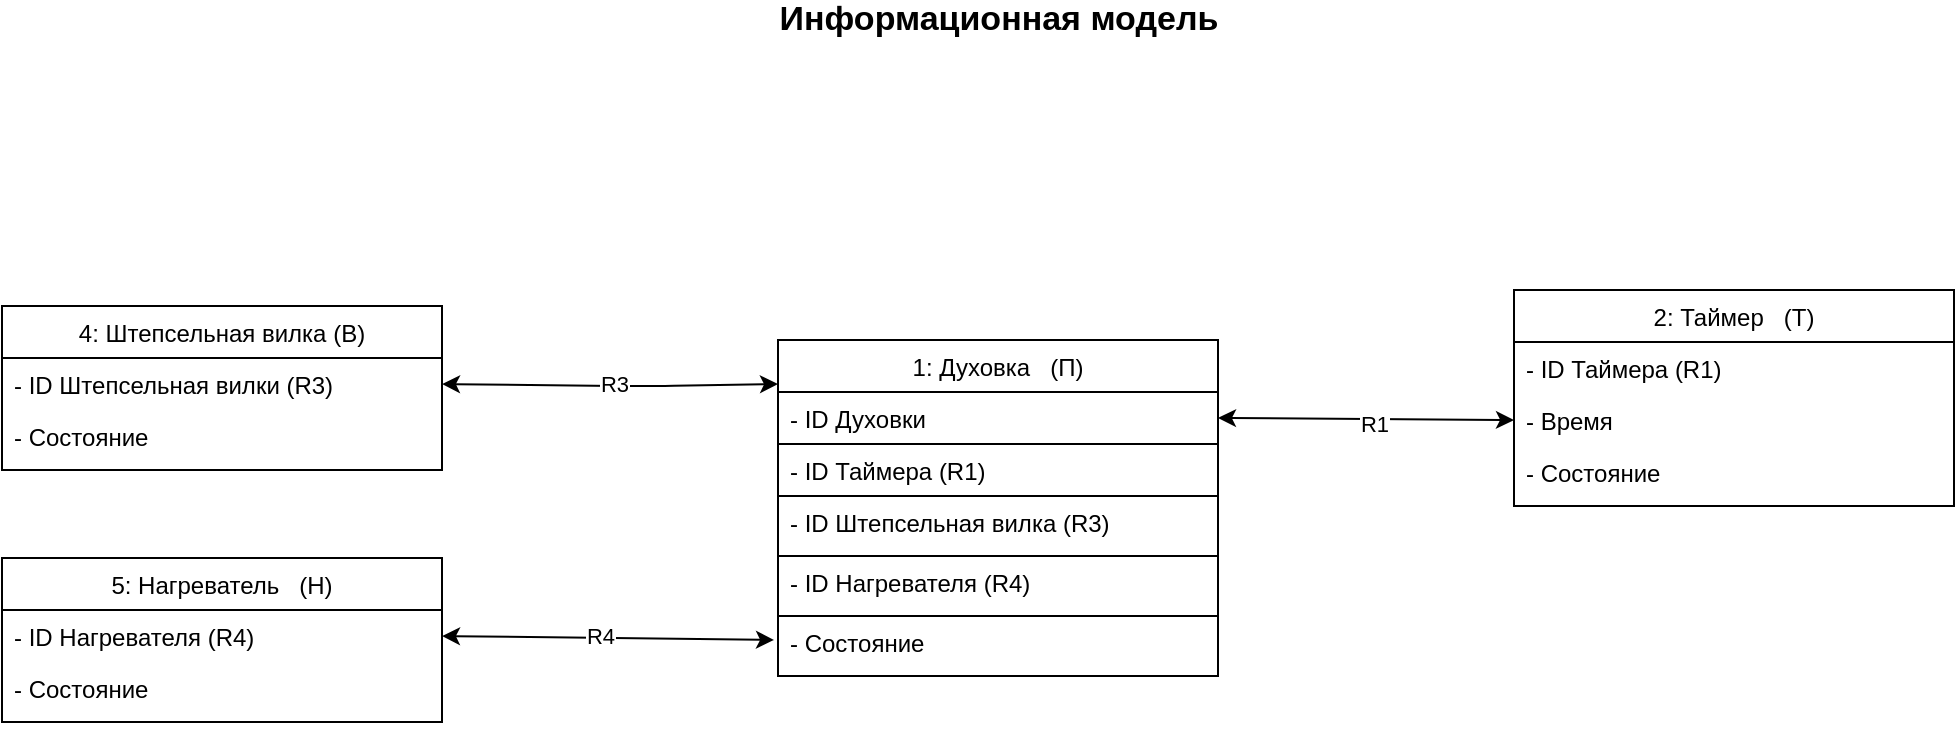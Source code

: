 <mxfile version="21.2.8" type="device" pages="5">
  <diagram id="XaGveME8SR0Gz2yxzx4P" name="Информационная модель">
    <mxGraphModel dx="1341" dy="644" grid="1" gridSize="10" guides="1" tooltips="1" connect="1" arrows="1" fold="1" page="0" pageScale="1" pageWidth="850" pageHeight="1100" background="none" math="0" shadow="0">
      <root>
        <mxCell id="0" />
        <mxCell id="1" parent="0" />
        <mxCell id="qoQNoePaI9O2QpNpxEHU-1" value="1: Духовка   (П)" style="swimlane;fontStyle=0;childLayout=stackLayout;horizontal=1;startSize=26;fillColor=none;horizontalStack=0;resizeParent=1;resizeParentMax=0;resizeLast=0;collapsible=1;marginBottom=0;" parent="1" vertex="1">
          <mxGeometry x="312" y="450" width="220" height="168" as="geometry">
            <mxRectangle x="220" y="90" width="160" height="26" as="alternateBounds" />
          </mxGeometry>
        </mxCell>
        <mxCell id="qoQNoePaI9O2QpNpxEHU-2" value="- ID Духовки" style="text;strokeColor=none;fillColor=none;align=left;verticalAlign=top;spacingLeft=4;spacingRight=4;overflow=hidden;rotatable=0;points=[[0,0.5],[1,0.5]];portConstraint=eastwest;" parent="qoQNoePaI9O2QpNpxEHU-1" vertex="1">
          <mxGeometry y="26" width="220" height="26" as="geometry" />
        </mxCell>
        <mxCell id="qoQNoePaI9O2QpNpxEHU-3" value="- ID Таймера (R1)" style="text;fillColor=none;align=left;verticalAlign=top;spacingLeft=4;spacingRight=4;overflow=hidden;rotatable=0;points=[[0,0.5],[1,0.5]];portConstraint=eastwest;strokeColor=#000000;" parent="qoQNoePaI9O2QpNpxEHU-1" vertex="1">
          <mxGeometry y="52" width="220" height="26" as="geometry" />
        </mxCell>
        <mxCell id="qoQNoePaI9O2QpNpxEHU-5" value="- ID Штепсельная вилка (R3)" style="text;fillColor=none;align=left;verticalAlign=top;spacingLeft=4;spacingRight=4;overflow=hidden;rotatable=0;points=[[0,0.5],[1,0.5]];portConstraint=eastwest;strokeColor=#000000;" parent="qoQNoePaI9O2QpNpxEHU-1" vertex="1">
          <mxGeometry y="78" width="220" height="30" as="geometry" />
        </mxCell>
        <mxCell id="qoQNoePaI9O2QpNpxEHU-8" value="- ID Нагревателя (R4)" style="text;fillColor=none;align=left;verticalAlign=top;spacingLeft=4;spacingRight=4;overflow=hidden;rotatable=0;points=[[0,0.5],[1,0.5]];portConstraint=eastwest;strokeColor=#000000;" parent="qoQNoePaI9O2QpNpxEHU-1" vertex="1">
          <mxGeometry y="108" width="220" height="30" as="geometry" />
        </mxCell>
        <mxCell id="qoQNoePaI9O2QpNpxEHU-7" value="- Состояние" style="text;fillColor=none;align=left;verticalAlign=top;spacingLeft=4;spacingRight=4;overflow=hidden;rotatable=0;points=[[0,0.5],[1,0.5]];portConstraint=eastwest;strokeColor=#000000;" parent="qoQNoePaI9O2QpNpxEHU-1" vertex="1">
          <mxGeometry y="138" width="220" height="30" as="geometry" />
        </mxCell>
        <mxCell id="qoQNoePaI9O2QpNpxEHU-30" value="5: Нагреватель   (Н)" style="swimlane;fontStyle=0;childLayout=stackLayout;horizontal=1;startSize=26;fillColor=none;horizontalStack=0;resizeParent=1;resizeParentMax=0;resizeLast=0;collapsible=1;marginBottom=0;" parent="1" vertex="1">
          <mxGeometry x="-76" y="559" width="220" height="82" as="geometry">
            <mxRectangle x="220" y="90" width="160" height="26" as="alternateBounds" />
          </mxGeometry>
        </mxCell>
        <mxCell id="qoQNoePaI9O2QpNpxEHU-31" value="- ID Нагревателя (R4)" style="text;strokeColor=none;fillColor=none;align=left;verticalAlign=top;spacingLeft=4;spacingRight=4;overflow=hidden;rotatable=0;points=[[0,0.5],[1,0.5]];portConstraint=eastwest;" parent="qoQNoePaI9O2QpNpxEHU-30" vertex="1">
          <mxGeometry y="26" width="220" height="26" as="geometry" />
        </mxCell>
        <mxCell id="qoQNoePaI9O2QpNpxEHU-36" value="- Состояние" style="text;strokeColor=none;fillColor=none;align=left;verticalAlign=top;spacingLeft=4;spacingRight=4;overflow=hidden;rotatable=0;points=[[0,0.5],[1,0.5]];portConstraint=eastwest;" parent="qoQNoePaI9O2QpNpxEHU-30" vertex="1">
          <mxGeometry y="52" width="220" height="30" as="geometry" />
        </mxCell>
        <mxCell id="qoQNoePaI9O2QpNpxEHU-37" value="" style="endArrow=classic;startArrow=classic;html=1;exitX=1;exitY=0.5;exitDx=0;exitDy=0;entryX=0;entryY=0.5;entryDx=0;entryDy=0;" parent="1" source="qoQNoePaI9O2QpNpxEHU-24" edge="1">
          <mxGeometry width="50" height="50" relative="1" as="geometry">
            <mxPoint x="452" y="683" as="sourcePoint" />
            <mxPoint x="312" y="472.0" as="targetPoint" />
            <Array as="points">
              <mxPoint x="230" y="473" />
              <mxPoint x="250" y="473" />
            </Array>
          </mxGeometry>
        </mxCell>
        <mxCell id="qoQNoePaI9O2QpNpxEHU-39" value="R3" style="edgeLabel;html=1;align=center;verticalAlign=middle;resizable=0;points=[];" parent="qoQNoePaI9O2QpNpxEHU-37" vertex="1" connectable="0">
          <mxGeometry x="-0.267" y="-1" relative="1" as="geometry">
            <mxPoint x="24" y="-2" as="offset" />
          </mxGeometry>
        </mxCell>
        <mxCell id="qoQNoePaI9O2QpNpxEHU-23" value="4: Штепсельная вилка (В)" style="swimlane;fontStyle=0;childLayout=stackLayout;horizontal=1;startSize=26;fillColor=none;horizontalStack=0;resizeParent=1;resizeParentMax=0;resizeLast=0;collapsible=1;marginBottom=0;" parent="1" vertex="1">
          <mxGeometry x="-76" y="433" width="220" height="82" as="geometry">
            <mxRectangle x="220" y="90" width="160" height="26" as="alternateBounds" />
          </mxGeometry>
        </mxCell>
        <mxCell id="qoQNoePaI9O2QpNpxEHU-24" value="- ID Штепсельная вилки (R3)" style="text;strokeColor=none;fillColor=none;align=left;verticalAlign=top;spacingLeft=4;spacingRight=4;overflow=hidden;rotatable=0;points=[[0,0.5],[1,0.5]];portConstraint=eastwest;" parent="qoQNoePaI9O2QpNpxEHU-23" vertex="1">
          <mxGeometry y="26" width="220" height="26" as="geometry" />
        </mxCell>
        <mxCell id="qoQNoePaI9O2QpNpxEHU-29" value="- Состояние" style="text;strokeColor=none;fillColor=none;align=left;verticalAlign=top;spacingLeft=4;spacingRight=4;overflow=hidden;rotatable=0;points=[[0,0.5],[1,0.5]];portConstraint=eastwest;" parent="qoQNoePaI9O2QpNpxEHU-23" vertex="1">
          <mxGeometry y="52" width="220" height="30" as="geometry" />
        </mxCell>
        <mxCell id="qoQNoePaI9O2QpNpxEHU-41" value="" style="endArrow=classic;startArrow=classic;html=1;exitX=1;exitY=0.5;exitDx=0;exitDy=0;" parent="1" source="qoQNoePaI9O2QpNpxEHU-31" edge="1">
          <mxGeometry width="50" height="50" relative="1" as="geometry">
            <mxPoint x="150" y="600" as="sourcePoint" />
            <mxPoint x="310" y="600" as="targetPoint" />
            <Array as="points" />
          </mxGeometry>
        </mxCell>
        <mxCell id="O83mZC_D6f1ve0HaSxsW-1" value="R4" style="edgeLabel;html=1;align=center;verticalAlign=middle;resizable=0;points=[];" parent="qoQNoePaI9O2QpNpxEHU-41" vertex="1" connectable="0">
          <mxGeometry x="-0.347" y="-4" relative="1" as="geometry">
            <mxPoint x="25" y="-5" as="offset" />
          </mxGeometry>
        </mxCell>
        <mxCell id="qoQNoePaI9O2QpNpxEHU-45" value="" style="endArrow=classic;startArrow=classic;html=1;entryX=1;entryY=0.5;entryDx=0;entryDy=0;exitX=0;exitY=0.5;exitDx=0;exitDy=0;" parent="1" source="qoQNoePaI9O2QpNpxEHU-11" target="qoQNoePaI9O2QpNpxEHU-2" edge="1">
          <mxGeometry width="50" height="50" relative="1" as="geometry">
            <mxPoint x="613.68" y="557.016" as="sourcePoint" />
            <mxPoint x="532" y="470.0" as="targetPoint" />
          </mxGeometry>
        </mxCell>
        <mxCell id="O83mZC_D6f1ve0HaSxsW-3" value="R1" style="edgeLabel;html=1;align=center;verticalAlign=middle;resizable=0;points=[];" parent="qoQNoePaI9O2QpNpxEHU-45" vertex="1" connectable="0">
          <mxGeometry x="-0.135" y="1" relative="1" as="geometry">
            <mxPoint x="-6" y="1" as="offset" />
          </mxGeometry>
        </mxCell>
        <mxCell id="qoQNoePaI9O2QpNpxEHU-47" value="&lt;b&gt;&lt;font style=&quot;font-size: 17px&quot;&gt;Информационная модель&lt;/font&gt;&lt;/b&gt;" style="text;html=1;align=center;verticalAlign=middle;resizable=0;points=[];autosize=1;" parent="1" vertex="1">
          <mxGeometry x="307" y="280" width="230" height="20" as="geometry" />
        </mxCell>
        <mxCell id="qoQNoePaI9O2QpNpxEHU-9" value="2: Таймер   (T)" style="swimlane;fontStyle=0;childLayout=stackLayout;horizontal=1;startSize=26;fillColor=none;horizontalStack=0;resizeParent=1;resizeParentMax=0;resizeLast=0;collapsible=1;marginBottom=0;" parent="1" vertex="1">
          <mxGeometry x="680" y="425" width="220" height="108" as="geometry">
            <mxRectangle x="220" y="90" width="160" height="26" as="alternateBounds" />
          </mxGeometry>
        </mxCell>
        <mxCell id="qoQNoePaI9O2QpNpxEHU-10" value="- ID Таймера (R1)" style="text;strokeColor=none;fillColor=none;align=left;verticalAlign=top;spacingLeft=4;spacingRight=4;overflow=hidden;rotatable=0;points=[[0,0.5],[1,0.5]];portConstraint=eastwest;" parent="qoQNoePaI9O2QpNpxEHU-9" vertex="1">
          <mxGeometry y="26" width="220" height="26" as="geometry" />
        </mxCell>
        <mxCell id="qoQNoePaI9O2QpNpxEHU-11" value="- Время" style="text;strokeColor=none;fillColor=none;align=left;verticalAlign=top;spacingLeft=4;spacingRight=4;overflow=hidden;rotatable=0;points=[[0,0.5],[1,0.5]];portConstraint=eastwest;" parent="qoQNoePaI9O2QpNpxEHU-9" vertex="1">
          <mxGeometry y="52" width="220" height="26" as="geometry" />
        </mxCell>
        <mxCell id="qoQNoePaI9O2QpNpxEHU-15" value="- Состояние" style="text;strokeColor=none;fillColor=none;align=left;verticalAlign=top;spacingLeft=4;spacingRight=4;overflow=hidden;rotatable=0;points=[[0,0.5],[1,0.5]];portConstraint=eastwest;" parent="qoQNoePaI9O2QpNpxEHU-9" vertex="1">
          <mxGeometry y="78" width="220" height="30" as="geometry" />
        </mxCell>
        <mxCell id="qoQNoePaI9O2QpNpxEHU-605" value="" style="edgeStyle=none;rounded=0;orthogonalLoop=1;jettySize=auto;html=1;" parent="1" edge="1">
          <mxGeometry relative="1" as="geometry">
            <mxPoint x="356" y="4100" as="sourcePoint" />
          </mxGeometry>
        </mxCell>
        <mxCell id="qoQNoePaI9O2QpNpxEHU-608" value="" style="edgeStyle=none;rounded=0;orthogonalLoop=1;jettySize=auto;html=1;" parent="1" edge="1">
          <mxGeometry relative="1" as="geometry">
            <mxPoint x="356" y="4160" as="sourcePoint" />
          </mxGeometry>
        </mxCell>
      </root>
    </mxGraphModel>
  </diagram>
  <diagram id="w9D8SQTB5RkL4--QijeI" name="Диаграмма переходов состояний">
    <mxGraphModel dx="-1059" dy="644" grid="1" gridSize="10" guides="1" tooltips="1" connect="1" arrows="1" fold="1" page="0" pageScale="1" pageWidth="827" pageHeight="1169" math="0" shadow="0">
      <root>
        <mxCell id="UIp9QdBqTuhI3ZL3u5fJ-0" />
        <mxCell id="UIp9QdBqTuhI3ZL3u5fJ-1" parent="UIp9QdBqTuhI3ZL3u5fJ-0" />
        <mxCell id="1Kf5iv2RP3Wbmn1Nz5oD-202" value="" style="html=1;whiteSpace=wrap;container=1;collapsible=0;childLayout=tableLayout;labelBackgroundColor=#ffffff;shadow=0;resizeLastRow=0;fixDash=0;expand=1;resizeWidth=1;resizeHeight=1;" parent="UIp9QdBqTuhI3ZL3u5fJ-1" vertex="1">
          <mxGeometry x="2962.5" y="210" width="380" height="156" as="geometry" />
        </mxCell>
        <mxCell id="1Kf5iv2RP3Wbmn1Nz5oD-203" style="html=1;whiteSpace=wrap;collapsible=0;dropTarget=0;pointerEvents=0;fillColor=none;strokeColor=none;points=[[0,0.5],[1,0.5]];portConstraint=eastwest;" parent="1Kf5iv2RP3Wbmn1Nz5oD-202" vertex="1">
          <mxGeometry width="380" height="26" as="geometry" />
        </mxCell>
        <mxCell id="1Kf5iv2RP3Wbmn1Nz5oD-204" value="№" style="shape=partialRectangle;html=1;whiteSpace=wrap;connectable=0;fillColor=none;" parent="1Kf5iv2RP3Wbmn1Nz5oD-203" vertex="1">
          <mxGeometry width="20" height="26" as="geometry">
            <mxRectangle width="20" height="26" as="alternateBounds" />
          </mxGeometry>
        </mxCell>
        <mxCell id="1Kf5iv2RP3Wbmn1Nz5oD-205" value="П1" style="shape=partialRectangle;html=1;whiteSpace=wrap;connectable=0;fillColor=none;" parent="1Kf5iv2RP3Wbmn1Nz5oD-203" vertex="1">
          <mxGeometry x="20" width="40" height="26" as="geometry">
            <mxRectangle width="40" height="26" as="alternateBounds" />
          </mxGeometry>
        </mxCell>
        <mxCell id="1Kf5iv2RP3Wbmn1Nz5oD-206" value="П2" style="shape=partialRectangle;html=1;whiteSpace=wrap;connectable=0;fillColor=none;" parent="1Kf5iv2RP3Wbmn1Nz5oD-203" vertex="1">
          <mxGeometry x="60" width="40" height="26" as="geometry">
            <mxRectangle width="40" height="26" as="alternateBounds" />
          </mxGeometry>
        </mxCell>
        <mxCell id="1Kf5iv2RP3Wbmn1Nz5oD-207" value="П3" style="shape=partialRectangle;html=1;whiteSpace=wrap;connectable=0;fillColor=none;" parent="1Kf5iv2RP3Wbmn1Nz5oD-203" vertex="1">
          <mxGeometry x="100" width="40" height="26" as="geometry">
            <mxRectangle width="40" height="26" as="alternateBounds" />
          </mxGeometry>
        </mxCell>
        <mxCell id="1Kf5iv2RP3Wbmn1Nz5oD-208" value="П4" style="shape=partialRectangle;html=1;whiteSpace=wrap;connectable=0;fillColor=none;" parent="1Kf5iv2RP3Wbmn1Nz5oD-203" vertex="1">
          <mxGeometry x="140" width="40" height="26" as="geometry">
            <mxRectangle width="40" height="26" as="alternateBounds" />
          </mxGeometry>
        </mxCell>
        <mxCell id="1Kf5iv2RP3Wbmn1Nz5oD-209" value="П5" style="shape=partialRectangle;html=1;whiteSpace=wrap;connectable=0;fillColor=none;" parent="1Kf5iv2RP3Wbmn1Nz5oD-203" vertex="1">
          <mxGeometry x="180" width="40" height="26" as="geometry">
            <mxRectangle width="40" height="26" as="alternateBounds" />
          </mxGeometry>
        </mxCell>
        <mxCell id="1Kf5iv2RP3Wbmn1Nz5oD-210" value="П6" style="shape=partialRectangle;html=1;whiteSpace=wrap;connectable=0;fillColor=none;" parent="1Kf5iv2RP3Wbmn1Nz5oD-203" vertex="1">
          <mxGeometry x="220" width="40" height="26" as="geometry">
            <mxRectangle width="40" height="26" as="alternateBounds" />
          </mxGeometry>
        </mxCell>
        <mxCell id="1Kf5iv2RP3Wbmn1Nz5oD-211" value="П7" style="shape=partialRectangle;html=1;whiteSpace=wrap;connectable=0;fillColor=none;" parent="1Kf5iv2RP3Wbmn1Nz5oD-203" vertex="1">
          <mxGeometry x="260" width="40" height="26" as="geometry">
            <mxRectangle width="40" height="26" as="alternateBounds" />
          </mxGeometry>
        </mxCell>
        <mxCell id="tIsrd9ZBw8pnEeVW3wQk-21" value="П8" style="shape=partialRectangle;html=1;whiteSpace=wrap;connectable=0;fillColor=none;" parent="1Kf5iv2RP3Wbmn1Nz5oD-203" vertex="1">
          <mxGeometry x="300" width="40" height="26" as="geometry">
            <mxRectangle width="40" height="26" as="alternateBounds" />
          </mxGeometry>
        </mxCell>
        <mxCell id="tIsrd9ZBw8pnEeVW3wQk-26" value="П9" style="shape=partialRectangle;html=1;whiteSpace=wrap;connectable=0;fillColor=none;" parent="1Kf5iv2RP3Wbmn1Nz5oD-203" vertex="1">
          <mxGeometry x="340" width="40" height="26" as="geometry">
            <mxRectangle width="40" height="26" as="alternateBounds" />
          </mxGeometry>
        </mxCell>
        <mxCell id="1Kf5iv2RP3Wbmn1Nz5oD-212" value="" style="html=1;whiteSpace=wrap;collapsible=0;dropTarget=0;pointerEvents=0;fillColor=none;strokeColor=none;points=[[0,0.5],[1,0.5]];portConstraint=eastwest;" parent="1Kf5iv2RP3Wbmn1Nz5oD-202" vertex="1">
          <mxGeometry y="26" width="380" height="26" as="geometry" />
        </mxCell>
        <mxCell id="1Kf5iv2RP3Wbmn1Nz5oD-213" value="1" style="shape=partialRectangle;html=1;whiteSpace=wrap;connectable=0;fillColor=none;" parent="1Kf5iv2RP3Wbmn1Nz5oD-212" vertex="1">
          <mxGeometry width="20" height="26" as="geometry">
            <mxRectangle width="20" height="26" as="alternateBounds" />
          </mxGeometry>
        </mxCell>
        <mxCell id="1Kf5iv2RP3Wbmn1Nz5oD-214" value="2" style="shape=partialRectangle;html=1;whiteSpace=wrap;connectable=0;fillColor=none;" parent="1Kf5iv2RP3Wbmn1Nz5oD-212" vertex="1">
          <mxGeometry x="20" width="40" height="26" as="geometry">
            <mxRectangle width="40" height="26" as="alternateBounds" />
          </mxGeometry>
        </mxCell>
        <mxCell id="1Kf5iv2RP3Wbmn1Nz5oD-215" value="-" style="shape=partialRectangle;html=1;whiteSpace=wrap;connectable=0;fillColor=none;" parent="1Kf5iv2RP3Wbmn1Nz5oD-212" vertex="1">
          <mxGeometry x="60" width="40" height="26" as="geometry">
            <mxRectangle width="40" height="26" as="alternateBounds" />
          </mxGeometry>
        </mxCell>
        <mxCell id="1Kf5iv2RP3Wbmn1Nz5oD-216" value="-" style="shape=partialRectangle;html=1;whiteSpace=wrap;connectable=0;fillColor=none;" parent="1Kf5iv2RP3Wbmn1Nz5oD-212" vertex="1">
          <mxGeometry x="100" width="40" height="26" as="geometry">
            <mxRectangle width="40" height="26" as="alternateBounds" />
          </mxGeometry>
        </mxCell>
        <mxCell id="1Kf5iv2RP3Wbmn1Nz5oD-217" value="-" style="shape=partialRectangle;html=1;whiteSpace=wrap;connectable=0;fillColor=none;" parent="1Kf5iv2RP3Wbmn1Nz5oD-212" vertex="1">
          <mxGeometry x="140" width="40" height="26" as="geometry">
            <mxRectangle width="40" height="26" as="alternateBounds" />
          </mxGeometry>
        </mxCell>
        <mxCell id="1Kf5iv2RP3Wbmn1Nz5oD-218" value="-" style="shape=partialRectangle;html=1;whiteSpace=wrap;connectable=0;fillColor=none;" parent="1Kf5iv2RP3Wbmn1Nz5oD-212" vertex="1">
          <mxGeometry x="180" width="40" height="26" as="geometry">
            <mxRectangle width="40" height="26" as="alternateBounds" />
          </mxGeometry>
        </mxCell>
        <mxCell id="1Kf5iv2RP3Wbmn1Nz5oD-219" value="-" style="shape=partialRectangle;html=1;whiteSpace=wrap;connectable=0;fillColor=none;" parent="1Kf5iv2RP3Wbmn1Nz5oD-212" vertex="1">
          <mxGeometry x="220" width="40" height="26" as="geometry">
            <mxRectangle width="40" height="26" as="alternateBounds" />
          </mxGeometry>
        </mxCell>
        <mxCell id="1Kf5iv2RP3Wbmn1Nz5oD-220" value="-" style="shape=partialRectangle;html=1;whiteSpace=wrap;connectable=0;fillColor=none;" parent="1Kf5iv2RP3Wbmn1Nz5oD-212" vertex="1">
          <mxGeometry x="260" width="40" height="26" as="geometry">
            <mxRectangle width="40" height="26" as="alternateBounds" />
          </mxGeometry>
        </mxCell>
        <mxCell id="tIsrd9ZBw8pnEeVW3wQk-22" value="-" style="shape=partialRectangle;html=1;whiteSpace=wrap;connectable=0;fillColor=none;" parent="1Kf5iv2RP3Wbmn1Nz5oD-212" vertex="1">
          <mxGeometry x="300" width="40" height="26" as="geometry">
            <mxRectangle width="40" height="26" as="alternateBounds" />
          </mxGeometry>
        </mxCell>
        <mxCell id="tIsrd9ZBw8pnEeVW3wQk-27" value="-" style="shape=partialRectangle;html=1;whiteSpace=wrap;connectable=0;fillColor=none;" parent="1Kf5iv2RP3Wbmn1Nz5oD-212" vertex="1">
          <mxGeometry x="340" width="40" height="26" as="geometry">
            <mxRectangle width="40" height="26" as="alternateBounds" />
          </mxGeometry>
        </mxCell>
        <mxCell id="1Kf5iv2RP3Wbmn1Nz5oD-221" value="" style="html=1;whiteSpace=wrap;collapsible=0;dropTarget=0;pointerEvents=0;fillColor=none;strokeColor=none;points=[[0,0.5],[1,0.5]];portConstraint=eastwest;" parent="1Kf5iv2RP3Wbmn1Nz5oD-202" vertex="1">
          <mxGeometry y="52" width="380" height="26" as="geometry" />
        </mxCell>
        <mxCell id="1Kf5iv2RP3Wbmn1Nz5oD-222" value="2" style="shape=partialRectangle;html=1;whiteSpace=wrap;connectable=0;fillColor=none;" parent="1Kf5iv2RP3Wbmn1Nz5oD-221" vertex="1">
          <mxGeometry width="20" height="26" as="geometry">
            <mxRectangle width="20" height="26" as="alternateBounds" />
          </mxGeometry>
        </mxCell>
        <mxCell id="1Kf5iv2RP3Wbmn1Nz5oD-223" value="-" style="shape=partialRectangle;html=1;whiteSpace=wrap;connectable=0;fillColor=none;" parent="1Kf5iv2RP3Wbmn1Nz5oD-221" vertex="1">
          <mxGeometry x="20" width="40" height="26" as="geometry">
            <mxRectangle width="40" height="26" as="alternateBounds" />
          </mxGeometry>
        </mxCell>
        <mxCell id="1Kf5iv2RP3Wbmn1Nz5oD-224" value="1" style="shape=partialRectangle;html=1;whiteSpace=wrap;connectable=0;fillColor=none;" parent="1Kf5iv2RP3Wbmn1Nz5oD-221" vertex="1">
          <mxGeometry x="60" width="40" height="26" as="geometry">
            <mxRectangle width="40" height="26" as="alternateBounds" />
          </mxGeometry>
        </mxCell>
        <mxCell id="1Kf5iv2RP3Wbmn1Nz5oD-225" value="3" style="shape=partialRectangle;html=1;whiteSpace=wrap;connectable=0;fillColor=none;" parent="1Kf5iv2RP3Wbmn1Nz5oD-221" vertex="1">
          <mxGeometry x="100" width="40" height="26" as="geometry">
            <mxRectangle width="40" height="26" as="alternateBounds" />
          </mxGeometry>
        </mxCell>
        <mxCell id="1Kf5iv2RP3Wbmn1Nz5oD-226" value="-" style="shape=partialRectangle;html=1;whiteSpace=wrap;connectable=0;fillColor=none;" parent="1Kf5iv2RP3Wbmn1Nz5oD-221" vertex="1">
          <mxGeometry x="140" width="40" height="26" as="geometry">
            <mxRectangle width="40" height="26" as="alternateBounds" />
          </mxGeometry>
        </mxCell>
        <mxCell id="1Kf5iv2RP3Wbmn1Nz5oD-227" value="-" style="shape=partialRectangle;html=1;whiteSpace=wrap;connectable=0;fillColor=none;" parent="1Kf5iv2RP3Wbmn1Nz5oD-221" vertex="1">
          <mxGeometry x="180" width="40" height="26" as="geometry">
            <mxRectangle width="40" height="26" as="alternateBounds" />
          </mxGeometry>
        </mxCell>
        <mxCell id="1Kf5iv2RP3Wbmn1Nz5oD-228" value="-" style="shape=partialRectangle;html=1;whiteSpace=wrap;connectable=0;fillColor=none;" parent="1Kf5iv2RP3Wbmn1Nz5oD-221" vertex="1">
          <mxGeometry x="220" width="40" height="26" as="geometry">
            <mxRectangle width="40" height="26" as="alternateBounds" />
          </mxGeometry>
        </mxCell>
        <mxCell id="1Kf5iv2RP3Wbmn1Nz5oD-229" value="-" style="shape=partialRectangle;html=1;whiteSpace=wrap;connectable=0;fillColor=none;" parent="1Kf5iv2RP3Wbmn1Nz5oD-221" vertex="1">
          <mxGeometry x="260" width="40" height="26" as="geometry">
            <mxRectangle width="40" height="26" as="alternateBounds" />
          </mxGeometry>
        </mxCell>
        <mxCell id="tIsrd9ZBw8pnEeVW3wQk-23" value="-" style="shape=partialRectangle;html=1;whiteSpace=wrap;connectable=0;fillColor=none;" parent="1Kf5iv2RP3Wbmn1Nz5oD-221" vertex="1">
          <mxGeometry x="300" width="40" height="26" as="geometry">
            <mxRectangle width="40" height="26" as="alternateBounds" />
          </mxGeometry>
        </mxCell>
        <mxCell id="tIsrd9ZBw8pnEeVW3wQk-28" value="-" style="shape=partialRectangle;html=1;whiteSpace=wrap;connectable=0;fillColor=none;" parent="1Kf5iv2RP3Wbmn1Nz5oD-221" vertex="1">
          <mxGeometry x="340" width="40" height="26" as="geometry">
            <mxRectangle width="40" height="26" as="alternateBounds" />
          </mxGeometry>
        </mxCell>
        <mxCell id="1Kf5iv2RP3Wbmn1Nz5oD-230" value="" style="html=1;whiteSpace=wrap;collapsible=0;dropTarget=0;pointerEvents=0;fillColor=none;strokeColor=none;points=[[0,0.5],[1,0.5]];portConstraint=eastwest;" parent="1Kf5iv2RP3Wbmn1Nz5oD-202" vertex="1">
          <mxGeometry y="78" width="380" height="26" as="geometry" />
        </mxCell>
        <mxCell id="1Kf5iv2RP3Wbmn1Nz5oD-231" value="3" style="shape=partialRectangle;html=1;whiteSpace=wrap;connectable=0;fillColor=none;" parent="1Kf5iv2RP3Wbmn1Nz5oD-230" vertex="1">
          <mxGeometry width="20" height="26" as="geometry">
            <mxRectangle width="20" height="26" as="alternateBounds" />
          </mxGeometry>
        </mxCell>
        <mxCell id="1Kf5iv2RP3Wbmn1Nz5oD-232" value="-" style="shape=partialRectangle;html=1;whiteSpace=wrap;connectable=0;fillColor=none;" parent="1Kf5iv2RP3Wbmn1Nz5oD-230" vertex="1">
          <mxGeometry x="20" width="40" height="26" as="geometry">
            <mxRectangle width="40" height="26" as="alternateBounds" />
          </mxGeometry>
        </mxCell>
        <mxCell id="1Kf5iv2RP3Wbmn1Nz5oD-233" value="1" style="shape=partialRectangle;html=1;whiteSpace=wrap;connectable=0;fillColor=none;" parent="1Kf5iv2RP3Wbmn1Nz5oD-230" vertex="1">
          <mxGeometry x="60" width="40" height="26" as="geometry">
            <mxRectangle width="40" height="26" as="alternateBounds" />
          </mxGeometry>
        </mxCell>
        <mxCell id="1Kf5iv2RP3Wbmn1Nz5oD-234" value="3" style="shape=partialRectangle;html=1;whiteSpace=wrap;connectable=0;fillColor=none;" parent="1Kf5iv2RP3Wbmn1Nz5oD-230" vertex="1">
          <mxGeometry x="100" width="40" height="26" as="geometry">
            <mxRectangle width="40" height="26" as="alternateBounds" />
          </mxGeometry>
        </mxCell>
        <mxCell id="1Kf5iv2RP3Wbmn1Nz5oD-235" value="2" style="shape=partialRectangle;html=1;whiteSpace=wrap;connectable=0;fillColor=none;" parent="1Kf5iv2RP3Wbmn1Nz5oD-230" vertex="1">
          <mxGeometry x="140" width="40" height="26" as="geometry">
            <mxRectangle width="40" height="26" as="alternateBounds" />
          </mxGeometry>
        </mxCell>
        <mxCell id="1Kf5iv2RP3Wbmn1Nz5oD-236" value="4" style="shape=partialRectangle;html=1;whiteSpace=wrap;connectable=0;fillColor=none;" parent="1Kf5iv2RP3Wbmn1Nz5oD-230" vertex="1">
          <mxGeometry x="180" width="40" height="26" as="geometry">
            <mxRectangle width="40" height="26" as="alternateBounds" />
          </mxGeometry>
        </mxCell>
        <mxCell id="1Kf5iv2RP3Wbmn1Nz5oD-237" value="-" style="shape=partialRectangle;html=1;whiteSpace=wrap;connectable=0;fillColor=none;" parent="1Kf5iv2RP3Wbmn1Nz5oD-230" vertex="1">
          <mxGeometry x="220" width="40" height="26" as="geometry">
            <mxRectangle width="40" height="26" as="alternateBounds" />
          </mxGeometry>
        </mxCell>
        <mxCell id="1Kf5iv2RP3Wbmn1Nz5oD-238" value="-" style="shape=partialRectangle;html=1;whiteSpace=wrap;connectable=0;fillColor=none;" parent="1Kf5iv2RP3Wbmn1Nz5oD-230" vertex="1">
          <mxGeometry x="260" width="40" height="26" as="geometry">
            <mxRectangle width="40" height="26" as="alternateBounds" />
          </mxGeometry>
        </mxCell>
        <mxCell id="tIsrd9ZBw8pnEeVW3wQk-24" value="-" style="shape=partialRectangle;html=1;whiteSpace=wrap;connectable=0;fillColor=none;" parent="1Kf5iv2RP3Wbmn1Nz5oD-230" vertex="1">
          <mxGeometry x="300" width="40" height="26" as="geometry">
            <mxRectangle width="40" height="26" as="alternateBounds" />
          </mxGeometry>
        </mxCell>
        <mxCell id="tIsrd9ZBw8pnEeVW3wQk-29" value="-" style="shape=partialRectangle;html=1;whiteSpace=wrap;connectable=0;fillColor=none;" parent="1Kf5iv2RP3Wbmn1Nz5oD-230" vertex="1">
          <mxGeometry x="340" width="40" height="26" as="geometry">
            <mxRectangle width="40" height="26" as="alternateBounds" />
          </mxGeometry>
        </mxCell>
        <mxCell id="1Kf5iv2RP3Wbmn1Nz5oD-239" style="html=1;whiteSpace=wrap;collapsible=0;dropTarget=0;pointerEvents=0;fillColor=none;strokeColor=none;points=[[0,0.5],[1,0.5]];portConstraint=eastwest;" parent="1Kf5iv2RP3Wbmn1Nz5oD-202" vertex="1">
          <mxGeometry y="104" width="380" height="26" as="geometry" />
        </mxCell>
        <mxCell id="1Kf5iv2RP3Wbmn1Nz5oD-240" value="4" style="shape=partialRectangle;html=1;whiteSpace=wrap;connectable=0;fillColor=none;" parent="1Kf5iv2RP3Wbmn1Nz5oD-239" vertex="1">
          <mxGeometry width="20" height="26" as="geometry">
            <mxRectangle width="20" height="26" as="alternateBounds" />
          </mxGeometry>
        </mxCell>
        <mxCell id="1Kf5iv2RP3Wbmn1Nz5oD-241" value="-" style="shape=partialRectangle;html=1;whiteSpace=wrap;connectable=0;fillColor=none;" parent="1Kf5iv2RP3Wbmn1Nz5oD-239" vertex="1">
          <mxGeometry x="20" width="40" height="26" as="geometry">
            <mxRectangle width="40" height="26" as="alternateBounds" />
          </mxGeometry>
        </mxCell>
        <mxCell id="1Kf5iv2RP3Wbmn1Nz5oD-242" value="1" style="shape=partialRectangle;html=1;whiteSpace=wrap;connectable=0;fillColor=none;" parent="1Kf5iv2RP3Wbmn1Nz5oD-239" vertex="1">
          <mxGeometry x="60" width="40" height="26" as="geometry">
            <mxRectangle width="40" height="26" as="alternateBounds" />
          </mxGeometry>
        </mxCell>
        <mxCell id="1Kf5iv2RP3Wbmn1Nz5oD-243" value="-" style="shape=partialRectangle;html=1;whiteSpace=wrap;connectable=0;fillColor=none;" parent="1Kf5iv2RP3Wbmn1Nz5oD-239" vertex="1">
          <mxGeometry x="100" width="40" height="26" as="geometry">
            <mxRectangle width="40" height="26" as="alternateBounds" />
          </mxGeometry>
        </mxCell>
        <mxCell id="1Kf5iv2RP3Wbmn1Nz5oD-244" value="-" style="shape=partialRectangle;html=1;whiteSpace=wrap;connectable=0;fillColor=none;" parent="1Kf5iv2RP3Wbmn1Nz5oD-239" vertex="1">
          <mxGeometry x="140" width="40" height="26" as="geometry">
            <mxRectangle width="40" height="26" as="alternateBounds" />
          </mxGeometry>
        </mxCell>
        <mxCell id="1Kf5iv2RP3Wbmn1Nz5oD-245" value="4" style="shape=partialRectangle;html=1;whiteSpace=wrap;connectable=0;fillColor=none;" parent="1Kf5iv2RP3Wbmn1Nz5oD-239" vertex="1">
          <mxGeometry x="180" width="40" height="26" as="geometry">
            <mxRectangle width="40" height="26" as="alternateBounds" />
          </mxGeometry>
        </mxCell>
        <mxCell id="1Kf5iv2RP3Wbmn1Nz5oD-246" value="3" style="shape=partialRectangle;html=1;whiteSpace=wrap;connectable=0;fillColor=none;" parent="1Kf5iv2RP3Wbmn1Nz5oD-239" vertex="1">
          <mxGeometry x="220" width="40" height="26" as="geometry">
            <mxRectangle width="40" height="26" as="alternateBounds" />
          </mxGeometry>
        </mxCell>
        <mxCell id="1Kf5iv2RP3Wbmn1Nz5oD-247" value="5" style="shape=partialRectangle;html=1;whiteSpace=wrap;connectable=0;fillColor=none;" parent="1Kf5iv2RP3Wbmn1Nz5oD-239" vertex="1">
          <mxGeometry x="260" width="40" height="26" as="geometry">
            <mxRectangle width="40" height="26" as="alternateBounds" />
          </mxGeometry>
        </mxCell>
        <mxCell id="tIsrd9ZBw8pnEeVW3wQk-25" value="4" style="shape=partialRectangle;html=1;whiteSpace=wrap;connectable=0;fillColor=none;" parent="1Kf5iv2RP3Wbmn1Nz5oD-239" vertex="1">
          <mxGeometry x="300" width="40" height="26" as="geometry">
            <mxRectangle width="40" height="26" as="alternateBounds" />
          </mxGeometry>
        </mxCell>
        <mxCell id="tIsrd9ZBw8pnEeVW3wQk-30" value="-" style="shape=partialRectangle;html=1;whiteSpace=wrap;connectable=0;fillColor=none;" parent="1Kf5iv2RP3Wbmn1Nz5oD-239" vertex="1">
          <mxGeometry x="340" width="40" height="26" as="geometry">
            <mxRectangle width="40" height="26" as="alternateBounds" />
          </mxGeometry>
        </mxCell>
        <mxCell id="tIsrd9ZBw8pnEeVW3wQk-31" style="html=1;whiteSpace=wrap;collapsible=0;dropTarget=0;pointerEvents=0;fillColor=none;strokeColor=none;points=[[0,0.5],[1,0.5]];portConstraint=eastwest;" parent="1Kf5iv2RP3Wbmn1Nz5oD-202" vertex="1">
          <mxGeometry y="130" width="380" height="26" as="geometry" />
        </mxCell>
        <mxCell id="tIsrd9ZBw8pnEeVW3wQk-32" value="5" style="shape=partialRectangle;html=1;whiteSpace=wrap;connectable=0;fillColor=none;" parent="tIsrd9ZBw8pnEeVW3wQk-31" vertex="1">
          <mxGeometry width="20" height="26" as="geometry">
            <mxRectangle width="20" height="26" as="alternateBounds" />
          </mxGeometry>
        </mxCell>
        <mxCell id="tIsrd9ZBw8pnEeVW3wQk-33" value="-" style="shape=partialRectangle;html=1;whiteSpace=wrap;connectable=0;fillColor=none;" parent="tIsrd9ZBw8pnEeVW3wQk-31" vertex="1">
          <mxGeometry x="20" width="40" height="26" as="geometry">
            <mxRectangle width="40" height="26" as="alternateBounds" />
          </mxGeometry>
        </mxCell>
        <mxCell id="tIsrd9ZBw8pnEeVW3wQk-34" value="1" style="shape=partialRectangle;html=1;whiteSpace=wrap;connectable=0;fillColor=none;" parent="tIsrd9ZBw8pnEeVW3wQk-31" vertex="1">
          <mxGeometry x="60" width="40" height="26" as="geometry">
            <mxRectangle width="40" height="26" as="alternateBounds" />
          </mxGeometry>
        </mxCell>
        <mxCell id="tIsrd9ZBw8pnEeVW3wQk-35" value="-" style="shape=partialRectangle;html=1;whiteSpace=wrap;connectable=0;fillColor=none;" parent="tIsrd9ZBw8pnEeVW3wQk-31" vertex="1">
          <mxGeometry x="100" width="40" height="26" as="geometry">
            <mxRectangle width="40" height="26" as="alternateBounds" />
          </mxGeometry>
        </mxCell>
        <mxCell id="tIsrd9ZBw8pnEeVW3wQk-36" value="-" style="shape=partialRectangle;html=1;whiteSpace=wrap;connectable=0;fillColor=none;" parent="tIsrd9ZBw8pnEeVW3wQk-31" vertex="1">
          <mxGeometry x="140" width="40" height="26" as="geometry">
            <mxRectangle width="40" height="26" as="alternateBounds" />
          </mxGeometry>
        </mxCell>
        <mxCell id="tIsrd9ZBw8pnEeVW3wQk-37" value="-" style="shape=partialRectangle;html=1;whiteSpace=wrap;connectable=0;fillColor=none;" parent="tIsrd9ZBw8pnEeVW3wQk-31" vertex="1">
          <mxGeometry x="180" width="40" height="26" as="geometry">
            <mxRectangle width="40" height="26" as="alternateBounds" />
          </mxGeometry>
        </mxCell>
        <mxCell id="tIsrd9ZBw8pnEeVW3wQk-38" value="-" style="shape=partialRectangle;html=1;whiteSpace=wrap;connectable=0;fillColor=none;" parent="tIsrd9ZBw8pnEeVW3wQk-31" vertex="1">
          <mxGeometry x="220" width="40" height="26" as="geometry">
            <mxRectangle width="40" height="26" as="alternateBounds" />
          </mxGeometry>
        </mxCell>
        <mxCell id="tIsrd9ZBw8pnEeVW3wQk-39" value="-" style="shape=partialRectangle;html=1;whiteSpace=wrap;connectable=0;fillColor=none;" parent="tIsrd9ZBw8pnEeVW3wQk-31" vertex="1">
          <mxGeometry x="260" width="40" height="26" as="geometry">
            <mxRectangle width="40" height="26" as="alternateBounds" />
          </mxGeometry>
        </mxCell>
        <mxCell id="tIsrd9ZBw8pnEeVW3wQk-40" value="-" style="shape=partialRectangle;html=1;whiteSpace=wrap;connectable=0;fillColor=none;" parent="tIsrd9ZBw8pnEeVW3wQk-31" vertex="1">
          <mxGeometry x="300" width="40" height="26" as="geometry">
            <mxRectangle width="40" height="26" as="alternateBounds" />
          </mxGeometry>
        </mxCell>
        <mxCell id="tIsrd9ZBw8pnEeVW3wQk-41" value="2" style="shape=partialRectangle;html=1;whiteSpace=wrap;connectable=0;fillColor=none;" parent="tIsrd9ZBw8pnEeVW3wQk-31" vertex="1">
          <mxGeometry x="340" width="40" height="26" as="geometry">
            <mxRectangle width="40" height="26" as="alternateBounds" />
          </mxGeometry>
        </mxCell>
        <mxCell id="1Kf5iv2RP3Wbmn1Nz5oD-248" value="&lt;b&gt;&lt;font style=&quot;font-size: 17px&quot;&gt;Модель переходов состояний&lt;br&gt;&lt;/font&gt;&lt;/b&gt;" style="text;html=1;align=center;verticalAlign=middle;resizable=0;points=[];autosize=1;" parent="UIp9QdBqTuhI3ZL3u5fJ-1" vertex="1">
          <mxGeometry x="2517" width="270" height="20" as="geometry" />
        </mxCell>
        <mxCell id="1Kf5iv2RP3Wbmn1Nz5oD-249" style="edgeStyle=orthogonalEdgeStyle;rounded=0;orthogonalLoop=1;jettySize=auto;html=1;exitX=0;exitY=0.75;exitDx=0;exitDy=0;entryX=0.75;entryY=0;entryDx=0;entryDy=0;" parent="UIp9QdBqTuhI3ZL3u5fJ-1" source="1Kf5iv2RP3Wbmn1Nz5oD-250" target="1Kf5iv2RP3Wbmn1Nz5oD-253" edge="1">
          <mxGeometry relative="1" as="geometry" />
        </mxCell>
        <mxCell id="tIsrd9ZBw8pnEeVW3wQk-11" value="П1" style="edgeLabel;html=1;align=center;verticalAlign=middle;resizable=0;points=[];" parent="1Kf5iv2RP3Wbmn1Nz5oD-249" vertex="1" connectable="0">
          <mxGeometry x="-0.127" relative="1" as="geometry">
            <mxPoint as="offset" />
          </mxGeometry>
        </mxCell>
        <mxCell id="1Kf5iv2RP3Wbmn1Nz5oD-250" value="1: Выключена" style="rounded=0;whiteSpace=wrap;html=1;labelBackgroundColor=#ffffff;" parent="UIp9QdBqTuhI3ZL3u5fJ-1" vertex="1">
          <mxGeometry x="2510" y="70" width="160" height="40" as="geometry" />
        </mxCell>
        <mxCell id="1Kf5iv2RP3Wbmn1Nz5oD-251" style="edgeStyle=orthogonalEdgeStyle;rounded=0;orthogonalLoop=1;jettySize=auto;html=1;exitX=0.25;exitY=0;exitDx=0;exitDy=0;entryX=0;entryY=0.25;entryDx=0;entryDy=0;" parent="UIp9QdBqTuhI3ZL3u5fJ-1" source="1Kf5iv2RP3Wbmn1Nz5oD-253" target="1Kf5iv2RP3Wbmn1Nz5oD-250" edge="1">
          <mxGeometry relative="1" as="geometry" />
        </mxCell>
        <mxCell id="tIsrd9ZBw8pnEeVW3wQk-12" value="П2" style="edgeLabel;html=1;align=center;verticalAlign=middle;resizable=0;points=[];" parent="1Kf5iv2RP3Wbmn1Nz5oD-251" vertex="1" connectable="0">
          <mxGeometry x="-0.256" relative="1" as="geometry">
            <mxPoint as="offset" />
          </mxGeometry>
        </mxCell>
        <mxCell id="1Kf5iv2RP3Wbmn1Nz5oD-252" style="edgeStyle=orthogonalEdgeStyle;rounded=0;orthogonalLoop=1;jettySize=auto;html=1;exitX=1;exitY=0.25;exitDx=0;exitDy=0;entryX=0;entryY=0.25;entryDx=0;entryDy=0;" parent="UIp9QdBqTuhI3ZL3u5fJ-1" source="1Kf5iv2RP3Wbmn1Nz5oD-253" target="1Kf5iv2RP3Wbmn1Nz5oD-257" edge="1">
          <mxGeometry relative="1" as="geometry" />
        </mxCell>
        <mxCell id="1Kf5iv2RP3Wbmn1Nz5oD-253" value="2: Режим ожидания" style="rounded=0;whiteSpace=wrap;html=1;labelBackgroundColor=#ffffff;" parent="UIp9QdBqTuhI3ZL3u5fJ-1" vertex="1">
          <mxGeometry x="2350" y="150" width="160" height="40" as="geometry" />
        </mxCell>
        <mxCell id="1Kf5iv2RP3Wbmn1Nz5oD-254" style="edgeStyle=orthogonalEdgeStyle;rounded=0;orthogonalLoop=1;jettySize=auto;html=1;entryX=1;entryY=0.25;entryDx=0;entryDy=0;exitX=0.25;exitY=1;exitDx=0;exitDy=0;" parent="UIp9QdBqTuhI3ZL3u5fJ-1" source="1Kf5iv2RP3Wbmn1Nz5oD-403" target="1Kf5iv2RP3Wbmn1Nz5oD-261" edge="1">
          <mxGeometry relative="1" as="geometry">
            <mxPoint x="2730" y="290" as="sourcePoint" />
          </mxGeometry>
        </mxCell>
        <mxCell id="tIsrd9ZBw8pnEeVW3wQk-6" value="П7" style="edgeLabel;html=1;align=center;verticalAlign=middle;resizable=0;points=[];" parent="1Kf5iv2RP3Wbmn1Nz5oD-254" vertex="1" connectable="0">
          <mxGeometry x="0.302" y="1" relative="1" as="geometry">
            <mxPoint x="1" y="-31" as="offset" />
          </mxGeometry>
        </mxCell>
        <mxCell id="1Kf5iv2RP3Wbmn1Nz5oD-255" style="edgeStyle=orthogonalEdgeStyle;rounded=0;orthogonalLoop=1;jettySize=auto;html=1;exitX=0.5;exitY=0;exitDx=0;exitDy=0;entryX=1;entryY=0.75;entryDx=0;entryDy=0;" parent="UIp9QdBqTuhI3ZL3u5fJ-1" source="1Kf5iv2RP3Wbmn1Nz5oD-257" target="1Kf5iv2RP3Wbmn1Nz5oD-250" edge="1">
          <mxGeometry relative="1" as="geometry" />
        </mxCell>
        <mxCell id="1Kf5iv2RP3Wbmn1Nz5oD-256" style="edgeStyle=orthogonalEdgeStyle;rounded=0;orthogonalLoop=1;jettySize=auto;html=1;exitX=0;exitY=0.75;exitDx=0;exitDy=0;entryX=1;entryY=0.75;entryDx=0;entryDy=0;" parent="UIp9QdBqTuhI3ZL3u5fJ-1" source="1Kf5iv2RP3Wbmn1Nz5oD-257" target="1Kf5iv2RP3Wbmn1Nz5oD-253" edge="1">
          <mxGeometry relative="1" as="geometry" />
        </mxCell>
        <mxCell id="tIsrd9ZBw8pnEeVW3wQk-10" style="edgeStyle=orthogonalEdgeStyle;rounded=0;orthogonalLoop=1;jettySize=auto;html=1;entryX=0.5;entryY=0;entryDx=0;entryDy=0;exitX=0.5;exitY=1;exitDx=0;exitDy=0;" parent="UIp9QdBqTuhI3ZL3u5fJ-1" source="1Kf5iv2RP3Wbmn1Nz5oD-257" target="1Kf5iv2RP3Wbmn1Nz5oD-403" edge="1">
          <mxGeometry relative="1" as="geometry" />
        </mxCell>
        <mxCell id="tIsrd9ZBw8pnEeVW3wQk-15" value="П5" style="edgeLabel;html=1;align=center;verticalAlign=middle;resizable=0;points=[];" parent="tIsrd9ZBw8pnEeVW3wQk-10" vertex="1" connectable="0">
          <mxGeometry x="-0.372" y="1" relative="1" as="geometry">
            <mxPoint x="-1" y="4" as="offset" />
          </mxGeometry>
        </mxCell>
        <mxCell id="1Kf5iv2RP3Wbmn1Nz5oD-257" value="3: Выбран режим" style="rounded=0;whiteSpace=wrap;html=1;labelBackgroundColor=#ffffff;" parent="UIp9QdBqTuhI3ZL3u5fJ-1" vertex="1">
          <mxGeometry x="2670" y="150" width="160" height="40" as="geometry" />
        </mxCell>
        <mxCell id="1Kf5iv2RP3Wbmn1Nz5oD-258" style="edgeStyle=orthogonalEdgeStyle;rounded=0;orthogonalLoop=1;jettySize=auto;html=1;exitX=0;exitY=0.5;exitDx=0;exitDy=0;entryX=0.5;entryY=1;entryDx=0;entryDy=0;" parent="UIp9QdBqTuhI3ZL3u5fJ-1" source="1Kf5iv2RP3Wbmn1Nz5oD-261" target="1Kf5iv2RP3Wbmn1Nz5oD-253" edge="1">
          <mxGeometry relative="1" as="geometry" />
        </mxCell>
        <mxCell id="tIsrd9ZBw8pnEeVW3wQk-20" value="П9" style="edgeLabel;html=1;align=center;verticalAlign=middle;resizable=0;points=[];" parent="1Kf5iv2RP3Wbmn1Nz5oD-258" vertex="1" connectable="0">
          <mxGeometry x="0.397" y="1" relative="1" as="geometry">
            <mxPoint as="offset" />
          </mxGeometry>
        </mxCell>
        <mxCell id="1Kf5iv2RP3Wbmn1Nz5oD-259" style="edgeStyle=orthogonalEdgeStyle;rounded=0;orthogonalLoop=1;jettySize=auto;html=1;exitX=1;exitY=0.5;exitDx=0;exitDy=0;entryX=0.5;entryY=1;entryDx=0;entryDy=0;" parent="UIp9QdBqTuhI3ZL3u5fJ-1" source="1Kf5iv2RP3Wbmn1Nz5oD-261" target="1Kf5iv2RP3Wbmn1Nz5oD-403" edge="1">
          <mxGeometry relative="1" as="geometry">
            <Array as="points">
              <mxPoint x="2750" y="370" />
            </Array>
            <mxPoint x="2790" y="290" as="targetPoint" />
          </mxGeometry>
        </mxCell>
        <mxCell id="tIsrd9ZBw8pnEeVW3wQk-5" value="П8" style="edgeLabel;html=1;align=center;verticalAlign=middle;resizable=0;points=[];" parent="1Kf5iv2RP3Wbmn1Nz5oD-259" vertex="1" connectable="0">
          <mxGeometry x="0.091" y="-2" relative="1" as="geometry">
            <mxPoint x="3" y="-40" as="offset" />
          </mxGeometry>
        </mxCell>
        <mxCell id="1Kf5iv2RP3Wbmn1Nz5oD-260" style="edgeStyle=orthogonalEdgeStyle;rounded=0;orthogonalLoop=1;jettySize=auto;html=1;exitX=1;exitY=0.75;exitDx=0;exitDy=0;entryX=1;entryY=0.25;entryDx=0;entryDy=0;" parent="UIp9QdBqTuhI3ZL3u5fJ-1" source="1Kf5iv2RP3Wbmn1Nz5oD-261" target="1Kf5iv2RP3Wbmn1Nz5oD-250" edge="1">
          <mxGeometry relative="1" as="geometry">
            <mxPoint x="2870" y="90" as="targetPoint" />
            <Array as="points">
              <mxPoint x="2930" y="380" />
              <mxPoint x="2930" y="80" />
            </Array>
          </mxGeometry>
        </mxCell>
        <mxCell id="tIsrd9ZBw8pnEeVW3wQk-8" value="П2" style="edgeLabel;html=1;align=center;verticalAlign=middle;resizable=0;points=[];" parent="1Kf5iv2RP3Wbmn1Nz5oD-260" vertex="1" connectable="0">
          <mxGeometry x="0.169" y="1" relative="1" as="geometry">
            <mxPoint x="1" y="39" as="offset" />
          </mxGeometry>
        </mxCell>
        <mxCell id="1Kf5iv2RP3Wbmn1Nz5oD-261" value="5: Нагрев" style="rounded=0;whiteSpace=wrap;html=1;labelBackgroundColor=#ffffff;" parent="UIp9QdBqTuhI3ZL3u5fJ-1" vertex="1">
          <mxGeometry x="2510" y="350" width="160" height="40" as="geometry" />
        </mxCell>
        <mxCell id="1Kf5iv2RP3Wbmn1Nz5oD-262" value="" style="endArrow=classic;html=1;entryX=0.5;entryY=0;entryDx=0;entryDy=0;" parent="UIp9QdBqTuhI3ZL3u5fJ-1" target="1Kf5iv2RP3Wbmn1Nz5oD-250" edge="1">
          <mxGeometry width="50" height="50" relative="1" as="geometry">
            <mxPoint x="2590" y="30" as="sourcePoint" />
            <mxPoint x="2660" y="120" as="targetPoint" />
          </mxGeometry>
        </mxCell>
        <mxCell id="1Kf5iv2RP3Wbmn1Nz5oD-263" style="edgeStyle=orthogonalEdgeStyle;rounded=0;orthogonalLoop=1;jettySize=auto;html=1;exitX=1;exitY=0.75;exitDx=0;exitDy=0;entryX=1;entryY=0.25;entryDx=0;entryDy=0;" parent="UIp9QdBqTuhI3ZL3u5fJ-1" source="1Kf5iv2RP3Wbmn1Nz5oD-257" target="1Kf5iv2RP3Wbmn1Nz5oD-257" edge="1">
          <mxGeometry relative="1" as="geometry">
            <Array as="points">
              <mxPoint x="2870" y="180" />
              <mxPoint x="2870" y="160" />
            </Array>
          </mxGeometry>
        </mxCell>
        <mxCell id="tIsrd9ZBw8pnEeVW3wQk-7" value="П3" style="edgeLabel;html=1;align=center;verticalAlign=middle;resizable=0;points=[];" parent="1Kf5iv2RP3Wbmn1Nz5oD-263" vertex="1" connectable="0">
          <mxGeometry x="0.255" y="1" relative="1" as="geometry">
            <mxPoint x="-2" y="9" as="offset" />
          </mxGeometry>
        </mxCell>
        <mxCell id="1Kf5iv2RP3Wbmn1Nz5oD-269" value="П3" style="text;html=1;align=center;verticalAlign=middle;resizable=0;points=[];autosize=1;labelBackgroundColor=#ffffff;" parent="UIp9QdBqTuhI3ZL3u5fJ-1" vertex="1">
          <mxGeometry x="2575" y="150" width="30" height="20" as="geometry" />
        </mxCell>
        <mxCell id="1Kf5iv2RP3Wbmn1Nz5oD-270" value="П4" style="text;html=1;align=center;verticalAlign=middle;resizable=0;points=[];autosize=1;labelBackgroundColor=#ffffff;" parent="UIp9QdBqTuhI3ZL3u5fJ-1" vertex="1">
          <mxGeometry x="2575" y="170" width="30" height="20" as="geometry" />
        </mxCell>
        <mxCell id="1Kf5iv2RP3Wbmn1Nz5oD-271" value="П2" style="text;html=1;align=center;verticalAlign=middle;resizable=0;points=[];autosize=1;labelBackgroundColor=#ffffff;" parent="UIp9QdBqTuhI3ZL3u5fJ-1" vertex="1">
          <mxGeometry x="2735" y="90" width="30" height="20" as="geometry" />
        </mxCell>
        <mxCell id="1Kf5iv2RP3Wbmn1Nz5oD-274" value="&lt;b&gt;&lt;font style=&quot;font-size: 16px&quot;&gt;Духовка&lt;br&gt;&lt;/font&gt;&lt;/b&gt;" style="text;html=1;align=center;verticalAlign=middle;resizable=0;points=[];autosize=1;" parent="UIp9QdBqTuhI3ZL3u5fJ-1" vertex="1">
          <mxGeometry x="3065" y="25" width="90" height="30" as="geometry" />
        </mxCell>
        <mxCell id="1Kf5iv2RP3Wbmn1Nz5oD-275" value="&lt;div align=&quot;left&quot;&gt;П1: Включить&amp;nbsp;&amp;nbsp;&amp;nbsp;&amp;nbsp;&amp;nbsp;&amp;nbsp;&amp;nbsp;&amp;nbsp;&amp;nbsp;&amp;nbsp;&amp;nbsp;&amp;nbsp;&amp;nbsp;&amp;nbsp;&amp;nbsp;&amp;nbsp;&amp;nbsp;&amp;nbsp;&amp;nbsp;&amp;nbsp;&amp;nbsp; &lt;br&gt;П2: Выключить&amp;nbsp;&amp;nbsp;&lt;/div&gt;&lt;div align=&quot;left&quot;&gt;П3: Выбрать режим&amp;nbsp; &amp;nbsp; &amp;nbsp; &amp;nbsp; &amp;nbsp; &amp;nbsp; &amp;nbsp; &amp;nbsp; &amp;nbsp; &amp;nbsp;&amp;nbsp;&lt;br&gt;&lt;/div&gt;&lt;div align=&quot;left&quot;&gt;П4: Сбросить режим&lt;/div&gt;&lt;div align=&quot;left&quot;&gt;П5: Установить таймер&amp;nbsp;&amp;nbsp;&amp;nbsp;&amp;nbsp;&amp;nbsp; &amp;nbsp; &amp;nbsp;&amp;nbsp;&amp;nbsp;&amp;nbsp;&amp;nbsp;&amp;nbsp;&amp;nbsp;&amp;nbsp;&amp;nbsp;&amp;nbsp;&amp;nbsp;&amp;nbsp;&amp;nbsp; &lt;br&gt;&lt;/div&gt;&lt;div align=&quot;left&quot;&gt;П6: Сбросить таймер&amp;nbsp; &amp;nbsp; &amp;nbsp;&lt;br&gt;&lt;/div&gt;&lt;div align=&quot;left&quot;&gt;П7: Начать нагрев&amp;nbsp;&amp;nbsp;&amp;nbsp;&amp;nbsp;&amp;nbsp;&amp;nbsp;&amp;nbsp;&amp;nbsp;&amp;nbsp;&amp;nbsp;&amp;nbsp;&amp;nbsp;&amp;nbsp; &lt;br&gt;&lt;/div&gt;&lt;div align=&quot;left&quot;&gt;П8: Приостановить нагрев&lt;/div&gt;&lt;div align=&quot;left&quot;&gt;П9: Нагрев завершён&amp;nbsp;&amp;nbsp;&amp;nbsp;&amp;nbsp;&amp;nbsp;&amp;nbsp;&amp;nbsp;&amp;nbsp; &lt;br&gt;&lt;/div&gt;" style="text;align=left;verticalAlign=middle;resizable=0;points=[];autosize=1;labelBackgroundColor=none;horizontal=1;html=1;" parent="UIp9QdBqTuhI3ZL3u5fJ-1" vertex="1">
          <mxGeometry x="2977.5" y="55" width="210" height="130" as="geometry" />
        </mxCell>
        <mxCell id="1Kf5iv2RP3Wbmn1Nz5oD-276" value="&lt;b&gt;&lt;font style=&quot;font-size: 16px&quot;&gt;Таймер&lt;/font&gt;&lt;/b&gt;" style="text;html=1;align=center;verticalAlign=middle;resizable=0;points=[];autosize=1;" parent="UIp9QdBqTuhI3ZL3u5fJ-1" vertex="1">
          <mxGeometry x="3075" y="460" width="70" height="20" as="geometry" />
        </mxCell>
        <mxCell id="1Kf5iv2RP3Wbmn1Nz5oD-277" value="&lt;div align=&quot;left&quot;&gt;Т1: Установить&amp;nbsp;&amp;nbsp;&amp;nbsp;&amp;nbsp;&amp;nbsp;&amp;nbsp; &lt;br&gt;&lt;/div&gt;&lt;div align=&quot;left&quot;&gt;Т2: Сбросить&amp;nbsp;&amp;nbsp;&amp;nbsp;&amp;nbsp;&amp;nbsp;&amp;nbsp;&amp;nbsp;&amp;nbsp;&amp;nbsp; &lt;br&gt;&lt;/div&gt;&lt;div align=&quot;left&quot;&gt;Т3: Запустить&amp;nbsp;&amp;nbsp;&amp;nbsp;&amp;nbsp;&amp;nbsp;&amp;nbsp;&amp;nbsp;&amp;nbsp; &lt;br&gt;&lt;/div&gt;&lt;div align=&quot;left&quot;&gt;Т4: Время истекло&lt;/div&gt;&lt;div align=&quot;left&quot;&gt;Т5: Остановить&amp;nbsp;&amp;nbsp;&amp;nbsp;&amp;nbsp;&amp;nbsp; &lt;br&gt;&lt;/div&gt;" style="text;align=left;verticalAlign=middle;resizable=0;points=[];autosize=1;labelBackgroundColor=none;horizontal=1;html=1;" parent="UIp9QdBqTuhI3ZL3u5fJ-1" vertex="1">
          <mxGeometry x="2977.5" y="490" width="120" height="80" as="geometry" />
        </mxCell>
        <mxCell id="1Kf5iv2RP3Wbmn1Nz5oD-278" value="" style="html=1;whiteSpace=wrap;container=1;collapsible=0;childLayout=tableLayout;labelBackgroundColor=#ffffff;shadow=0;resizeLastRow=0;fixDash=0;expand=1;resizeWidth=1;resizeHeight=1;" parent="UIp9QdBqTuhI3ZL3u5fJ-1" vertex="1">
          <mxGeometry x="2960" y="580" width="220" height="130" as="geometry" />
        </mxCell>
        <mxCell id="1Kf5iv2RP3Wbmn1Nz5oD-279" style="html=1;whiteSpace=wrap;collapsible=0;dropTarget=0;pointerEvents=0;fillColor=none;strokeColor=none;points=[[0,0.5],[1,0.5]];portConstraint=eastwest;" parent="1Kf5iv2RP3Wbmn1Nz5oD-278" vertex="1">
          <mxGeometry width="220" height="26" as="geometry" />
        </mxCell>
        <mxCell id="1Kf5iv2RP3Wbmn1Nz5oD-280" value="№" style="shape=partialRectangle;html=1;whiteSpace=wrap;connectable=0;fillColor=none;" parent="1Kf5iv2RP3Wbmn1Nz5oD-279" vertex="1">
          <mxGeometry width="20" height="26" as="geometry">
            <mxRectangle width="20" height="26" as="alternateBounds" />
          </mxGeometry>
        </mxCell>
        <mxCell id="1Kf5iv2RP3Wbmn1Nz5oD-281" value="T1" style="shape=partialRectangle;html=1;whiteSpace=wrap;connectable=0;fillColor=none;" parent="1Kf5iv2RP3Wbmn1Nz5oD-279" vertex="1">
          <mxGeometry x="20" width="40" height="26" as="geometry">
            <mxRectangle width="40" height="26" as="alternateBounds" />
          </mxGeometry>
        </mxCell>
        <mxCell id="1Kf5iv2RP3Wbmn1Nz5oD-282" value="T2" style="shape=partialRectangle;html=1;whiteSpace=wrap;connectable=0;fillColor=none;" parent="1Kf5iv2RP3Wbmn1Nz5oD-279" vertex="1">
          <mxGeometry x="60" width="40" height="26" as="geometry">
            <mxRectangle width="40" height="26" as="alternateBounds" />
          </mxGeometry>
        </mxCell>
        <mxCell id="1Kf5iv2RP3Wbmn1Nz5oD-283" value="T3" style="shape=partialRectangle;html=1;whiteSpace=wrap;connectable=0;fillColor=none;" parent="1Kf5iv2RP3Wbmn1Nz5oD-279" vertex="1">
          <mxGeometry x="100" width="40" height="26" as="geometry">
            <mxRectangle width="40" height="26" as="alternateBounds" />
          </mxGeometry>
        </mxCell>
        <mxCell id="1Kf5iv2RP3Wbmn1Nz5oD-284" value="T4" style="shape=partialRectangle;html=1;whiteSpace=wrap;connectable=0;fillColor=none;" parent="1Kf5iv2RP3Wbmn1Nz5oD-279" vertex="1">
          <mxGeometry x="140" width="40" height="26" as="geometry">
            <mxRectangle width="40" height="26" as="alternateBounds" />
          </mxGeometry>
        </mxCell>
        <mxCell id="1Kf5iv2RP3Wbmn1Nz5oD-285" value="T5" style="shape=partialRectangle;html=1;whiteSpace=wrap;connectable=0;fillColor=none;" parent="1Kf5iv2RP3Wbmn1Nz5oD-279" vertex="1">
          <mxGeometry x="180" width="40" height="26" as="geometry">
            <mxRectangle width="40" height="26" as="alternateBounds" />
          </mxGeometry>
        </mxCell>
        <mxCell id="1Kf5iv2RP3Wbmn1Nz5oD-286" value="" style="html=1;whiteSpace=wrap;collapsible=0;dropTarget=0;pointerEvents=0;fillColor=none;strokeColor=none;points=[[0,0.5],[1,0.5]];portConstraint=eastwest;" parent="1Kf5iv2RP3Wbmn1Nz5oD-278" vertex="1">
          <mxGeometry y="26" width="220" height="26" as="geometry" />
        </mxCell>
        <mxCell id="1Kf5iv2RP3Wbmn1Nz5oD-287" value="1" style="shape=partialRectangle;html=1;whiteSpace=wrap;connectable=0;fillColor=none;" parent="1Kf5iv2RP3Wbmn1Nz5oD-286" vertex="1">
          <mxGeometry width="20" height="26" as="geometry">
            <mxRectangle width="20" height="26" as="alternateBounds" />
          </mxGeometry>
        </mxCell>
        <mxCell id="1Kf5iv2RP3Wbmn1Nz5oD-288" value="2" style="shape=partialRectangle;html=1;whiteSpace=wrap;connectable=0;fillColor=none;" parent="1Kf5iv2RP3Wbmn1Nz5oD-286" vertex="1">
          <mxGeometry x="20" width="40" height="26" as="geometry">
            <mxRectangle width="40" height="26" as="alternateBounds" />
          </mxGeometry>
        </mxCell>
        <mxCell id="1Kf5iv2RP3Wbmn1Nz5oD-289" value="-" style="shape=partialRectangle;html=1;whiteSpace=wrap;connectable=0;fillColor=none;" parent="1Kf5iv2RP3Wbmn1Nz5oD-286" vertex="1">
          <mxGeometry x="60" width="40" height="26" as="geometry">
            <mxRectangle width="40" height="26" as="alternateBounds" />
          </mxGeometry>
        </mxCell>
        <mxCell id="1Kf5iv2RP3Wbmn1Nz5oD-290" value="-" style="shape=partialRectangle;html=1;whiteSpace=wrap;connectable=0;fillColor=none;" parent="1Kf5iv2RP3Wbmn1Nz5oD-286" vertex="1">
          <mxGeometry x="100" width="40" height="26" as="geometry">
            <mxRectangle width="40" height="26" as="alternateBounds" />
          </mxGeometry>
        </mxCell>
        <mxCell id="1Kf5iv2RP3Wbmn1Nz5oD-291" value="-" style="shape=partialRectangle;html=1;whiteSpace=wrap;connectable=0;fillColor=none;" parent="1Kf5iv2RP3Wbmn1Nz5oD-286" vertex="1">
          <mxGeometry x="140" width="40" height="26" as="geometry">
            <mxRectangle width="40" height="26" as="alternateBounds" />
          </mxGeometry>
        </mxCell>
        <mxCell id="1Kf5iv2RP3Wbmn1Nz5oD-292" value="-" style="shape=partialRectangle;html=1;whiteSpace=wrap;connectable=0;fillColor=none;" parent="1Kf5iv2RP3Wbmn1Nz5oD-286" vertex="1">
          <mxGeometry x="180" width="40" height="26" as="geometry">
            <mxRectangle width="40" height="26" as="alternateBounds" />
          </mxGeometry>
        </mxCell>
        <mxCell id="1Kf5iv2RP3Wbmn1Nz5oD-293" value="" style="html=1;whiteSpace=wrap;collapsible=0;dropTarget=0;pointerEvents=0;fillColor=none;strokeColor=none;points=[[0,0.5],[1,0.5]];portConstraint=eastwest;" parent="1Kf5iv2RP3Wbmn1Nz5oD-278" vertex="1">
          <mxGeometry y="52" width="220" height="26" as="geometry" />
        </mxCell>
        <mxCell id="1Kf5iv2RP3Wbmn1Nz5oD-294" value="2" style="shape=partialRectangle;html=1;whiteSpace=wrap;connectable=0;fillColor=none;" parent="1Kf5iv2RP3Wbmn1Nz5oD-293" vertex="1">
          <mxGeometry width="20" height="26" as="geometry">
            <mxRectangle width="20" height="26" as="alternateBounds" />
          </mxGeometry>
        </mxCell>
        <mxCell id="1Kf5iv2RP3Wbmn1Nz5oD-295" value="2" style="shape=partialRectangle;html=1;whiteSpace=wrap;connectable=0;fillColor=none;" parent="1Kf5iv2RP3Wbmn1Nz5oD-293" vertex="1">
          <mxGeometry x="20" width="40" height="26" as="geometry">
            <mxRectangle width="40" height="26" as="alternateBounds" />
          </mxGeometry>
        </mxCell>
        <mxCell id="1Kf5iv2RP3Wbmn1Nz5oD-296" value="1" style="shape=partialRectangle;html=1;whiteSpace=wrap;connectable=0;fillColor=none;" parent="1Kf5iv2RP3Wbmn1Nz5oD-293" vertex="1">
          <mxGeometry x="60" width="40" height="26" as="geometry">
            <mxRectangle width="40" height="26" as="alternateBounds" />
          </mxGeometry>
        </mxCell>
        <mxCell id="1Kf5iv2RP3Wbmn1Nz5oD-297" value="3" style="shape=partialRectangle;html=1;whiteSpace=wrap;connectable=0;fillColor=none;" parent="1Kf5iv2RP3Wbmn1Nz5oD-293" vertex="1">
          <mxGeometry x="100" width="40" height="26" as="geometry">
            <mxRectangle width="40" height="26" as="alternateBounds" />
          </mxGeometry>
        </mxCell>
        <mxCell id="1Kf5iv2RP3Wbmn1Nz5oD-298" value="-" style="shape=partialRectangle;html=1;whiteSpace=wrap;connectable=0;fillColor=none;" parent="1Kf5iv2RP3Wbmn1Nz5oD-293" vertex="1">
          <mxGeometry x="140" width="40" height="26" as="geometry">
            <mxRectangle width="40" height="26" as="alternateBounds" />
          </mxGeometry>
        </mxCell>
        <mxCell id="1Kf5iv2RP3Wbmn1Nz5oD-299" value="-" style="shape=partialRectangle;html=1;whiteSpace=wrap;connectable=0;fillColor=none;" parent="1Kf5iv2RP3Wbmn1Nz5oD-293" vertex="1">
          <mxGeometry x="180" width="40" height="26" as="geometry">
            <mxRectangle width="40" height="26" as="alternateBounds" />
          </mxGeometry>
        </mxCell>
        <mxCell id="1Kf5iv2RP3Wbmn1Nz5oD-300" value="" style="html=1;whiteSpace=wrap;collapsible=0;dropTarget=0;pointerEvents=0;fillColor=none;strokeColor=none;points=[[0,0.5],[1,0.5]];portConstraint=eastwest;" parent="1Kf5iv2RP3Wbmn1Nz5oD-278" vertex="1">
          <mxGeometry y="78" width="220" height="26" as="geometry" />
        </mxCell>
        <mxCell id="1Kf5iv2RP3Wbmn1Nz5oD-301" value="3" style="shape=partialRectangle;html=1;whiteSpace=wrap;connectable=0;fillColor=none;" parent="1Kf5iv2RP3Wbmn1Nz5oD-300" vertex="1">
          <mxGeometry width="20" height="26" as="geometry">
            <mxRectangle width="20" height="26" as="alternateBounds" />
          </mxGeometry>
        </mxCell>
        <mxCell id="1Kf5iv2RP3Wbmn1Nz5oD-302" value="-" style="shape=partialRectangle;html=1;whiteSpace=wrap;connectable=0;fillColor=none;" parent="1Kf5iv2RP3Wbmn1Nz5oD-300" vertex="1">
          <mxGeometry x="20" width="40" height="26" as="geometry">
            <mxRectangle width="40" height="26" as="alternateBounds" />
          </mxGeometry>
        </mxCell>
        <mxCell id="1Kf5iv2RP3Wbmn1Nz5oD-303" value="1" style="shape=partialRectangle;html=1;whiteSpace=wrap;connectable=0;fillColor=none;" parent="1Kf5iv2RP3Wbmn1Nz5oD-300" vertex="1">
          <mxGeometry x="60" width="40" height="26" as="geometry">
            <mxRectangle width="40" height="26" as="alternateBounds" />
          </mxGeometry>
        </mxCell>
        <mxCell id="1Kf5iv2RP3Wbmn1Nz5oD-304" value="3" style="shape=partialRectangle;html=1;whiteSpace=wrap;connectable=0;fillColor=none;" parent="1Kf5iv2RP3Wbmn1Nz5oD-300" vertex="1">
          <mxGeometry x="100" width="40" height="26" as="geometry">
            <mxRectangle width="40" height="26" as="alternateBounds" />
          </mxGeometry>
        </mxCell>
        <mxCell id="1Kf5iv2RP3Wbmn1Nz5oD-305" value="4" style="shape=partialRectangle;html=1;whiteSpace=wrap;connectable=0;fillColor=none;" parent="1Kf5iv2RP3Wbmn1Nz5oD-300" vertex="1">
          <mxGeometry x="140" width="40" height="26" as="geometry">
            <mxRectangle width="40" height="26" as="alternateBounds" />
          </mxGeometry>
        </mxCell>
        <mxCell id="1Kf5iv2RP3Wbmn1Nz5oD-306" value="2" style="shape=partialRectangle;html=1;whiteSpace=wrap;connectable=0;fillColor=none;" parent="1Kf5iv2RP3Wbmn1Nz5oD-300" vertex="1">
          <mxGeometry x="180" width="40" height="26" as="geometry">
            <mxRectangle width="40" height="26" as="alternateBounds" />
          </mxGeometry>
        </mxCell>
        <mxCell id="1Kf5iv2RP3Wbmn1Nz5oD-307" style="html=1;whiteSpace=wrap;collapsible=0;dropTarget=0;pointerEvents=0;fillColor=none;strokeColor=none;points=[[0,0.5],[1,0.5]];portConstraint=eastwest;" parent="1Kf5iv2RP3Wbmn1Nz5oD-278" vertex="1">
          <mxGeometry y="104" width="220" height="26" as="geometry" />
        </mxCell>
        <mxCell id="1Kf5iv2RP3Wbmn1Nz5oD-308" value="4" style="shape=partialRectangle;html=1;whiteSpace=wrap;connectable=0;fillColor=none;" parent="1Kf5iv2RP3Wbmn1Nz5oD-307" vertex="1">
          <mxGeometry width="20" height="26" as="geometry">
            <mxRectangle width="20" height="26" as="alternateBounds" />
          </mxGeometry>
        </mxCell>
        <mxCell id="1Kf5iv2RP3Wbmn1Nz5oD-309" value="-" style="shape=partialRectangle;html=1;whiteSpace=wrap;connectable=0;fillColor=none;" parent="1Kf5iv2RP3Wbmn1Nz5oD-307" vertex="1">
          <mxGeometry x="20" width="40" height="26" as="geometry">
            <mxRectangle width="40" height="26" as="alternateBounds" />
          </mxGeometry>
        </mxCell>
        <mxCell id="1Kf5iv2RP3Wbmn1Nz5oD-310" value="1" style="shape=partialRectangle;html=1;whiteSpace=wrap;connectable=0;fillColor=none;" parent="1Kf5iv2RP3Wbmn1Nz5oD-307" vertex="1">
          <mxGeometry x="60" width="40" height="26" as="geometry">
            <mxRectangle width="40" height="26" as="alternateBounds" />
          </mxGeometry>
        </mxCell>
        <mxCell id="1Kf5iv2RP3Wbmn1Nz5oD-311" value="-" style="shape=partialRectangle;html=1;whiteSpace=wrap;connectable=0;fillColor=none;" parent="1Kf5iv2RP3Wbmn1Nz5oD-307" vertex="1">
          <mxGeometry x="100" width="40" height="26" as="geometry">
            <mxRectangle width="40" height="26" as="alternateBounds" />
          </mxGeometry>
        </mxCell>
        <mxCell id="1Kf5iv2RP3Wbmn1Nz5oD-312" value="-" style="shape=partialRectangle;html=1;whiteSpace=wrap;connectable=0;fillColor=none;" parent="1Kf5iv2RP3Wbmn1Nz5oD-307" vertex="1">
          <mxGeometry x="140" width="40" height="26" as="geometry">
            <mxRectangle width="40" height="26" as="alternateBounds" />
          </mxGeometry>
        </mxCell>
        <mxCell id="1Kf5iv2RP3Wbmn1Nz5oD-313" value="-" style="shape=partialRectangle;html=1;whiteSpace=wrap;connectable=0;fillColor=none;" parent="1Kf5iv2RP3Wbmn1Nz5oD-307" vertex="1">
          <mxGeometry x="180" width="40" height="26" as="geometry">
            <mxRectangle width="40" height="26" as="alternateBounds" />
          </mxGeometry>
        </mxCell>
        <mxCell id="1Kf5iv2RP3Wbmn1Nz5oD-314" style="edgeStyle=orthogonalEdgeStyle;rounded=0;orthogonalLoop=1;jettySize=auto;html=1;exitX=1;exitY=0.75;exitDx=0;exitDy=0;entryX=0.25;entryY=0;entryDx=0;entryDy=0;" parent="UIp9QdBqTuhI3ZL3u5fJ-1" source="1Kf5iv2RP3Wbmn1Nz5oD-316" target="1Kf5iv2RP3Wbmn1Nz5oD-318" edge="1">
          <mxGeometry relative="1" as="geometry" />
        </mxCell>
        <mxCell id="1Kf5iv2RP3Wbmn1Nz5oD-315" style="edgeStyle=orthogonalEdgeStyle;rounded=0;orthogonalLoop=1;jettySize=auto;html=1;exitX=0;exitY=0.5;exitDx=0;exitDy=0;entryX=0.5;entryY=0;entryDx=0;entryDy=0;" parent="UIp9QdBqTuhI3ZL3u5fJ-1" source="1Kf5iv2RP3Wbmn1Nz5oD-316" target="1Kf5iv2RP3Wbmn1Nz5oD-322" edge="1">
          <mxGeometry relative="1" as="geometry" />
        </mxCell>
        <mxCell id="1Kf5iv2RP3Wbmn1Nz5oD-316" value="2: Установлен" style="rounded=0;whiteSpace=wrap;html=1;labelBackgroundColor=#ffffff;" parent="UIp9QdBqTuhI3ZL3u5fJ-1" vertex="1">
          <mxGeometry x="2550" y="490" width="160" height="40" as="geometry" />
        </mxCell>
        <mxCell id="1Kf5iv2RP3Wbmn1Nz5oD-317" style="edgeStyle=orthogonalEdgeStyle;rounded=0;orthogonalLoop=1;jettySize=auto;html=1;exitX=0.75;exitY=0;exitDx=0;exitDy=0;entryX=1;entryY=0.25;entryDx=0;entryDy=0;" parent="UIp9QdBqTuhI3ZL3u5fJ-1" source="1Kf5iv2RP3Wbmn1Nz5oD-318" target="1Kf5iv2RP3Wbmn1Nz5oD-316" edge="1">
          <mxGeometry relative="1" as="geometry" />
        </mxCell>
        <mxCell id="1Kf5iv2RP3Wbmn1Nz5oD-318" value="1: Сброшен" style="rounded=0;whiteSpace=wrap;html=1;labelBackgroundColor=#ffffff;" parent="UIp9QdBqTuhI3ZL3u5fJ-1" vertex="1">
          <mxGeometry x="2710" y="580" width="160" height="40" as="geometry" />
        </mxCell>
        <mxCell id="1Kf5iv2RP3Wbmn1Nz5oD-319" style="edgeStyle=orthogonalEdgeStyle;rounded=0;orthogonalLoop=1;jettySize=auto;html=1;exitX=0.5;exitY=1;exitDx=0;exitDy=0;entryX=0;entryY=0.5;entryDx=0;entryDy=0;" parent="UIp9QdBqTuhI3ZL3u5fJ-1" source="1Kf5iv2RP3Wbmn1Nz5oD-322" target="1Kf5iv2RP3Wbmn1Nz5oD-324" edge="1">
          <mxGeometry relative="1" as="geometry" />
        </mxCell>
        <mxCell id="1Kf5iv2RP3Wbmn1Nz5oD-320" style="edgeStyle=orthogonalEdgeStyle;rounded=0;orthogonalLoop=1;jettySize=auto;html=1;exitX=1;exitY=0.25;exitDx=0;exitDy=0;entryX=0.5;entryY=1;entryDx=0;entryDy=0;" parent="UIp9QdBqTuhI3ZL3u5fJ-1" source="1Kf5iv2RP3Wbmn1Nz5oD-322" target="1Kf5iv2RP3Wbmn1Nz5oD-316" edge="1">
          <mxGeometry relative="1" as="geometry" />
        </mxCell>
        <mxCell id="1Kf5iv2RP3Wbmn1Nz5oD-321" style="edgeStyle=orthogonalEdgeStyle;rounded=0;orthogonalLoop=1;jettySize=auto;html=1;exitX=1;exitY=0.75;exitDx=0;exitDy=0;entryX=0;entryY=0.5;entryDx=0;entryDy=0;" parent="UIp9QdBqTuhI3ZL3u5fJ-1" source="1Kf5iv2RP3Wbmn1Nz5oD-322" target="1Kf5iv2RP3Wbmn1Nz5oD-318" edge="1">
          <mxGeometry relative="1" as="geometry">
            <Array as="points">
              <mxPoint x="2690" y="600" />
              <mxPoint x="2690" y="600" />
            </Array>
          </mxGeometry>
        </mxCell>
        <mxCell id="1Kf5iv2RP3Wbmn1Nz5oD-322" value="3: Отсчёт времени" style="rounded=0;whiteSpace=wrap;html=1;labelBackgroundColor=#ffffff;" parent="UIp9QdBqTuhI3ZL3u5fJ-1" vertex="1">
          <mxGeometry x="2390" y="570" width="160" height="40" as="geometry" />
        </mxCell>
        <mxCell id="1Kf5iv2RP3Wbmn1Nz5oD-323" style="edgeStyle=orthogonalEdgeStyle;rounded=0;orthogonalLoop=1;jettySize=auto;html=1;exitX=1;exitY=0.5;exitDx=0;exitDy=0;entryX=0.5;entryY=1;entryDx=0;entryDy=0;" parent="UIp9QdBqTuhI3ZL3u5fJ-1" source="1Kf5iv2RP3Wbmn1Nz5oD-324" target="1Kf5iv2RP3Wbmn1Nz5oD-318" edge="1">
          <mxGeometry relative="1" as="geometry" />
        </mxCell>
        <mxCell id="1Kf5iv2RP3Wbmn1Nz5oD-324" value="4: Подача сигнала" style="rounded=0;whiteSpace=wrap;html=1;labelBackgroundColor=#ffffff;" parent="UIp9QdBqTuhI3ZL3u5fJ-1" vertex="1">
          <mxGeometry x="2550" y="650" width="160" height="40" as="geometry" />
        </mxCell>
        <mxCell id="1Kf5iv2RP3Wbmn1Nz5oD-325" style="edgeStyle=orthogonalEdgeStyle;rounded=0;orthogonalLoop=1;jettySize=auto;html=1;exitX=0.75;exitY=0;exitDx=0;exitDy=0;entryX=0.25;entryY=0;entryDx=0;entryDy=0;" parent="UIp9QdBqTuhI3ZL3u5fJ-1" source="1Kf5iv2RP3Wbmn1Nz5oD-316" target="1Kf5iv2RP3Wbmn1Nz5oD-316" edge="1">
          <mxGeometry relative="1" as="geometry">
            <Array as="points">
              <mxPoint x="2670" y="470" />
              <mxPoint x="2590" y="470" />
            </Array>
          </mxGeometry>
        </mxCell>
        <mxCell id="1Kf5iv2RP3Wbmn1Nz5oD-326" style="edgeStyle=orthogonalEdgeStyle;rounded=0;orthogonalLoop=1;jettySize=auto;html=1;exitX=0;exitY=0.25;exitDx=0;exitDy=0;entryX=0;entryY=0.75;entryDx=0;entryDy=0;" parent="UIp9QdBqTuhI3ZL3u5fJ-1" source="1Kf5iv2RP3Wbmn1Nz5oD-322" target="1Kf5iv2RP3Wbmn1Nz5oD-322" edge="1">
          <mxGeometry relative="1" as="geometry">
            <Array as="points">
              <mxPoint x="2360" y="580" />
              <mxPoint x="2360" y="600" />
            </Array>
          </mxGeometry>
        </mxCell>
        <mxCell id="1Kf5iv2RP3Wbmn1Nz5oD-327" value="Т4" style="text;html=1;align=center;verticalAlign=middle;resizable=0;points=[];autosize=1;labelBackgroundColor=#ffffff;" parent="UIp9QdBqTuhI3ZL3u5fJ-1" vertex="1">
          <mxGeometry x="2455" y="660" width="30" height="20" as="geometry" />
        </mxCell>
        <mxCell id="1Kf5iv2RP3Wbmn1Nz5oD-328" value="Т3" style="text;html=1;align=center;verticalAlign=middle;resizable=0;points=[];autosize=1;labelBackgroundColor=#ffffff;" parent="UIp9QdBqTuhI3ZL3u5fJ-1" vertex="1">
          <mxGeometry x="2455" y="500" width="30" height="20" as="geometry" />
        </mxCell>
        <mxCell id="1Kf5iv2RP3Wbmn1Nz5oD-329" value="Т3" style="text;html=1;align=center;verticalAlign=middle;resizable=0;points=[];autosize=1;labelBackgroundColor=#ffffff;" parent="UIp9QdBqTuhI3ZL3u5fJ-1" vertex="1">
          <mxGeometry x="2340" y="580" width="30" height="20" as="geometry" />
        </mxCell>
        <mxCell id="1Kf5iv2RP3Wbmn1Nz5oD-330" value="Т5" style="text;html=1;align=center;verticalAlign=middle;resizable=0;points=[];autosize=1;labelBackgroundColor=#ffffff;" parent="UIp9QdBqTuhI3ZL3u5fJ-1" vertex="1">
          <mxGeometry x="2611" y="570" width="30" height="20" as="geometry" />
        </mxCell>
        <mxCell id="1Kf5iv2RP3Wbmn1Nz5oD-331" value="Т2" style="text;html=1;align=center;verticalAlign=middle;resizable=0;points=[];autosize=1;labelBackgroundColor=#ffffff;" parent="UIp9QdBqTuhI3ZL3u5fJ-1" vertex="1">
          <mxGeometry x="2650" y="590" width="30" height="20" as="geometry" />
        </mxCell>
        <mxCell id="1Kf5iv2RP3Wbmn1Nz5oD-332" value="Т2" style="text;html=1;align=center;verticalAlign=middle;resizable=0;points=[];autosize=1;labelBackgroundColor=#ffffff;" parent="UIp9QdBqTuhI3ZL3u5fJ-1" vertex="1">
          <mxGeometry x="2775" y="660" width="30" height="20" as="geometry" />
        </mxCell>
        <mxCell id="1Kf5iv2RP3Wbmn1Nz5oD-333" value="Т1" style="text;html=1;align=center;verticalAlign=middle;resizable=0;points=[];autosize=1;labelBackgroundColor=#ffffff;" parent="UIp9QdBqTuhI3ZL3u5fJ-1" vertex="1">
          <mxGeometry x="2820" y="490" width="30" height="20" as="geometry" />
        </mxCell>
        <mxCell id="1Kf5iv2RP3Wbmn1Nz5oD-334" value="Т2" style="text;html=1;align=center;verticalAlign=middle;resizable=0;points=[];autosize=1;labelBackgroundColor=#ffffff;" parent="UIp9QdBqTuhI3ZL3u5fJ-1" vertex="1">
          <mxGeometry x="2731" y="510" width="30" height="20" as="geometry" />
        </mxCell>
        <mxCell id="1Kf5iv2RP3Wbmn1Nz5oD-335" value="Т1" style="text;html=1;align=center;verticalAlign=middle;resizable=0;points=[];autosize=1;labelBackgroundColor=#ffffff;" parent="UIp9QdBqTuhI3ZL3u5fJ-1" vertex="1">
          <mxGeometry x="2615" y="460" width="30" height="20" as="geometry" />
        </mxCell>
        <mxCell id="1Kf5iv2RP3Wbmn1Nz5oD-336" value="" style="endArrow=classic;html=1;entryX=1;entryY=0.5;entryDx=0;entryDy=0;" parent="UIp9QdBqTuhI3ZL3u5fJ-1" target="1Kf5iv2RP3Wbmn1Nz5oD-318" edge="1">
          <mxGeometry width="50" height="50" relative="1" as="geometry">
            <mxPoint x="2910" y="600" as="sourcePoint" />
            <mxPoint x="2780" y="560" as="targetPoint" />
          </mxGeometry>
        </mxCell>
        <mxCell id="1Kf5iv2RP3Wbmn1Nz5oD-359" value="&lt;b&gt;&lt;font style=&quot;font-size: 16px&quot;&gt;Штепсельная вилка&amp;nbsp;&lt;/font&gt;&lt;/b&gt;" style="text;html=1;align=center;verticalAlign=middle;resizable=0;points=[];autosize=1;" parent="UIp9QdBqTuhI3ZL3u5fJ-1" vertex="1">
          <mxGeometry x="2897.5" y="759" width="190" height="30" as="geometry" />
        </mxCell>
        <mxCell id="1Kf5iv2RP3Wbmn1Nz5oD-360" value="&lt;div align=&quot;left&quot;&gt;В1: Вставили в розетку&amp;nbsp;&amp;nbsp;&amp;nbsp;&amp;nbsp; &lt;br&gt;&lt;/div&gt;&lt;div align=&quot;left&quot;&gt;В2: Вытащили из розетки&lt;br&gt;&lt;/div&gt;" style="text;align=left;verticalAlign=middle;resizable=0;points=[];autosize=1;labelBackgroundColor=none;horizontal=1;html=1;" parent="UIp9QdBqTuhI3ZL3u5fJ-1" vertex="1">
          <mxGeometry x="2912.5" y="804" width="160" height="30" as="geometry" />
        </mxCell>
        <mxCell id="1Kf5iv2RP3Wbmn1Nz5oD-361" style="edgeStyle=orthogonalEdgeStyle;rounded=0;orthogonalLoop=1;jettySize=auto;html=1;exitX=1;exitY=0.25;exitDx=0;exitDy=0;entryX=0;entryY=0.25;entryDx=0;entryDy=0;" parent="UIp9QdBqTuhI3ZL3u5fJ-1" source="1Kf5iv2RP3Wbmn1Nz5oD-362" target="1Kf5iv2RP3Wbmn1Nz5oD-364" edge="1">
          <mxGeometry relative="1" as="geometry" />
        </mxCell>
        <mxCell id="1Kf5iv2RP3Wbmn1Nz5oD-362" value="1: Не в розетке" style="rounded=0;whiteSpace=wrap;html=1;labelBackgroundColor=#ffffff;" parent="UIp9QdBqTuhI3ZL3u5fJ-1" vertex="1">
          <mxGeometry x="2390" y="794" width="160" height="40" as="geometry" />
        </mxCell>
        <mxCell id="1Kf5iv2RP3Wbmn1Nz5oD-363" style="edgeStyle=orthogonalEdgeStyle;rounded=0;orthogonalLoop=1;jettySize=auto;html=1;exitX=0;exitY=0.75;exitDx=0;exitDy=0;entryX=1;entryY=0.75;entryDx=0;entryDy=0;" parent="UIp9QdBqTuhI3ZL3u5fJ-1" source="1Kf5iv2RP3Wbmn1Nz5oD-364" target="1Kf5iv2RP3Wbmn1Nz5oD-362" edge="1">
          <mxGeometry relative="1" as="geometry" />
        </mxCell>
        <mxCell id="1Kf5iv2RP3Wbmn1Nz5oD-364" value="2: В розетке" style="rounded=0;whiteSpace=wrap;html=1;labelBackgroundColor=#ffffff;" parent="UIp9QdBqTuhI3ZL3u5fJ-1" vertex="1">
          <mxGeometry x="2710" y="794" width="160" height="40" as="geometry" />
        </mxCell>
        <mxCell id="1Kf5iv2RP3Wbmn1Nz5oD-365" value="" style="endArrow=classic;html=1;entryX=0.5;entryY=0;entryDx=0;entryDy=0;" parent="UIp9QdBqTuhI3ZL3u5fJ-1" target="1Kf5iv2RP3Wbmn1Nz5oD-362" edge="1">
          <mxGeometry width="50" height="50" relative="1" as="geometry">
            <mxPoint x="2470" y="753.0" as="sourcePoint" />
            <mxPoint x="2690" y="733" as="targetPoint" />
          </mxGeometry>
        </mxCell>
        <mxCell id="1Kf5iv2RP3Wbmn1Nz5oD-366" value="В1" style="text;html=1;align=center;verticalAlign=middle;resizable=0;points=[];autosize=1;labelBackgroundColor=#ffffff;" parent="UIp9QdBqTuhI3ZL3u5fJ-1" vertex="1">
          <mxGeometry x="2615" y="794" width="30" height="20" as="geometry" />
        </mxCell>
        <mxCell id="1Kf5iv2RP3Wbmn1Nz5oD-367" value="В2" style="text;html=1;align=center;verticalAlign=middle;resizable=0;points=[];autosize=1;labelBackgroundColor=#ffffff;" parent="UIp9QdBqTuhI3ZL3u5fJ-1" vertex="1">
          <mxGeometry x="2615" y="814" width="30" height="20" as="geometry" />
        </mxCell>
        <mxCell id="1Kf5iv2RP3Wbmn1Nz5oD-368" value="" style="html=1;whiteSpace=wrap;container=1;collapsible=0;childLayout=tableLayout;labelBackgroundColor=#ffffff;shadow=0;resizeLastRow=0;fixDash=0;expand=1;resizeWidth=1;resizeHeight=1;" parent="UIp9QdBqTuhI3ZL3u5fJ-1" vertex="1">
          <mxGeometry x="3097.5" y="756" width="100" height="78" as="geometry" />
        </mxCell>
        <mxCell id="1Kf5iv2RP3Wbmn1Nz5oD-369" style="html=1;whiteSpace=wrap;collapsible=0;dropTarget=0;pointerEvents=0;fillColor=none;strokeColor=none;points=[[0,0.5],[1,0.5]];portConstraint=eastwest;" parent="1Kf5iv2RP3Wbmn1Nz5oD-368" vertex="1">
          <mxGeometry width="100" height="26" as="geometry" />
        </mxCell>
        <mxCell id="1Kf5iv2RP3Wbmn1Nz5oD-370" value="№" style="shape=partialRectangle;html=1;whiteSpace=wrap;connectable=0;fillColor=none;" parent="1Kf5iv2RP3Wbmn1Nz5oD-369" vertex="1">
          <mxGeometry width="20" height="26" as="geometry">
            <mxRectangle width="20" height="26" as="alternateBounds" />
          </mxGeometry>
        </mxCell>
        <mxCell id="1Kf5iv2RP3Wbmn1Nz5oD-371" value="В1" style="shape=partialRectangle;html=1;whiteSpace=wrap;connectable=0;fillColor=none;" parent="1Kf5iv2RP3Wbmn1Nz5oD-369" vertex="1">
          <mxGeometry x="20" width="40" height="26" as="geometry">
            <mxRectangle width="40" height="26" as="alternateBounds" />
          </mxGeometry>
        </mxCell>
        <mxCell id="1Kf5iv2RP3Wbmn1Nz5oD-372" value="В2" style="shape=partialRectangle;html=1;whiteSpace=wrap;connectable=0;fillColor=none;" parent="1Kf5iv2RP3Wbmn1Nz5oD-369" vertex="1">
          <mxGeometry x="60" width="40" height="26" as="geometry">
            <mxRectangle width="40" height="26" as="alternateBounds" />
          </mxGeometry>
        </mxCell>
        <mxCell id="1Kf5iv2RP3Wbmn1Nz5oD-373" value="" style="html=1;whiteSpace=wrap;collapsible=0;dropTarget=0;pointerEvents=0;fillColor=none;strokeColor=none;points=[[0,0.5],[1,0.5]];portConstraint=eastwest;" parent="1Kf5iv2RP3Wbmn1Nz5oD-368" vertex="1">
          <mxGeometry y="26" width="100" height="26" as="geometry" />
        </mxCell>
        <mxCell id="1Kf5iv2RP3Wbmn1Nz5oD-374" value="1" style="shape=partialRectangle;html=1;whiteSpace=wrap;connectable=0;fillColor=none;" parent="1Kf5iv2RP3Wbmn1Nz5oD-373" vertex="1">
          <mxGeometry width="20" height="26" as="geometry">
            <mxRectangle width="20" height="26" as="alternateBounds" />
          </mxGeometry>
        </mxCell>
        <mxCell id="1Kf5iv2RP3Wbmn1Nz5oD-375" value="2" style="shape=partialRectangle;html=1;whiteSpace=wrap;connectable=0;fillColor=none;" parent="1Kf5iv2RP3Wbmn1Nz5oD-373" vertex="1">
          <mxGeometry x="20" width="40" height="26" as="geometry">
            <mxRectangle width="40" height="26" as="alternateBounds" />
          </mxGeometry>
        </mxCell>
        <mxCell id="1Kf5iv2RP3Wbmn1Nz5oD-376" value="-" style="shape=partialRectangle;html=1;whiteSpace=wrap;connectable=0;fillColor=none;" parent="1Kf5iv2RP3Wbmn1Nz5oD-373" vertex="1">
          <mxGeometry x="60" width="40" height="26" as="geometry">
            <mxRectangle width="40" height="26" as="alternateBounds" />
          </mxGeometry>
        </mxCell>
        <mxCell id="1Kf5iv2RP3Wbmn1Nz5oD-377" value="" style="html=1;whiteSpace=wrap;collapsible=0;dropTarget=0;pointerEvents=0;fillColor=none;strokeColor=none;points=[[0,0.5],[1,0.5]];portConstraint=eastwest;" parent="1Kf5iv2RP3Wbmn1Nz5oD-368" vertex="1">
          <mxGeometry y="52" width="100" height="26" as="geometry" />
        </mxCell>
        <mxCell id="1Kf5iv2RP3Wbmn1Nz5oD-378" value="2" style="shape=partialRectangle;html=1;whiteSpace=wrap;connectable=0;fillColor=none;" parent="1Kf5iv2RP3Wbmn1Nz5oD-377" vertex="1">
          <mxGeometry width="20" height="26" as="geometry">
            <mxRectangle width="20" height="26" as="alternateBounds" />
          </mxGeometry>
        </mxCell>
        <mxCell id="1Kf5iv2RP3Wbmn1Nz5oD-379" value="-" style="shape=partialRectangle;html=1;whiteSpace=wrap;connectable=0;fillColor=none;" parent="1Kf5iv2RP3Wbmn1Nz5oD-377" vertex="1">
          <mxGeometry x="20" width="40" height="26" as="geometry">
            <mxRectangle width="40" height="26" as="alternateBounds" />
          </mxGeometry>
        </mxCell>
        <mxCell id="1Kf5iv2RP3Wbmn1Nz5oD-380" value="1" style="shape=partialRectangle;html=1;whiteSpace=wrap;connectable=0;fillColor=none;" parent="1Kf5iv2RP3Wbmn1Nz5oD-377" vertex="1">
          <mxGeometry x="60" width="40" height="26" as="geometry">
            <mxRectangle width="40" height="26" as="alternateBounds" />
          </mxGeometry>
        </mxCell>
        <mxCell id="1Kf5iv2RP3Wbmn1Nz5oD-381" value="&lt;b&gt;&lt;font style=&quot;font-size: 16px&quot;&gt;Нагреватель&lt;/font&gt;&lt;/b&gt;" style="text;html=1;align=center;verticalAlign=middle;resizable=0;points=[];autosize=1;" parent="UIp9QdBqTuhI3ZL3u5fJ-1" vertex="1">
          <mxGeometry x="2932.5" y="884" width="120" height="20" as="geometry" />
        </mxCell>
        <mxCell id="1Kf5iv2RP3Wbmn1Nz5oD-382" value="&lt;div align=&quot;left&quot;&gt;Н1: Начать нагрев &amp;nbsp;&amp;nbsp;&amp;nbsp;&amp;nbsp;&amp;nbsp;&amp;nbsp; &lt;br&gt;&lt;/div&gt;&lt;div align=&quot;left&quot;&gt;Н2: Остановить нагрев&lt;br&gt;&lt;/div&gt;" style="text;align=left;verticalAlign=middle;resizable=0;points=[];autosize=1;labelBackgroundColor=none;horizontal=1;html=1;" parent="UIp9QdBqTuhI3ZL3u5fJ-1" vertex="1">
          <mxGeometry x="2922.5" y="924" width="140" height="30" as="geometry" />
        </mxCell>
        <mxCell id="1Kf5iv2RP3Wbmn1Nz5oD-383" style="edgeStyle=orthogonalEdgeStyle;rounded=0;orthogonalLoop=1;jettySize=auto;html=1;exitX=1;exitY=0.25;exitDx=0;exitDy=0;entryX=0;entryY=0.25;entryDx=0;entryDy=0;" parent="UIp9QdBqTuhI3ZL3u5fJ-1" source="1Kf5iv2RP3Wbmn1Nz5oD-384" target="1Kf5iv2RP3Wbmn1Nz5oD-386" edge="1">
          <mxGeometry relative="1" as="geometry" />
        </mxCell>
        <mxCell id="1Kf5iv2RP3Wbmn1Nz5oD-384" value="1: Выключен" style="rounded=0;whiteSpace=wrap;html=1;labelBackgroundColor=#ffffff;" parent="UIp9QdBqTuhI3ZL3u5fJ-1" vertex="1">
          <mxGeometry x="2390" y="914" width="160" height="40" as="geometry" />
        </mxCell>
        <mxCell id="1Kf5iv2RP3Wbmn1Nz5oD-385" style="edgeStyle=orthogonalEdgeStyle;rounded=0;orthogonalLoop=1;jettySize=auto;html=1;exitX=0;exitY=0.75;exitDx=0;exitDy=0;entryX=1;entryY=0.75;entryDx=0;entryDy=0;" parent="UIp9QdBqTuhI3ZL3u5fJ-1" source="1Kf5iv2RP3Wbmn1Nz5oD-386" target="1Kf5iv2RP3Wbmn1Nz5oD-384" edge="1">
          <mxGeometry relative="1" as="geometry" />
        </mxCell>
        <mxCell id="1Kf5iv2RP3Wbmn1Nz5oD-386" value="2: Включён" style="rounded=0;whiteSpace=wrap;html=1;labelBackgroundColor=#ffffff;" parent="UIp9QdBqTuhI3ZL3u5fJ-1" vertex="1">
          <mxGeometry x="2710" y="914" width="160" height="40" as="geometry" />
        </mxCell>
        <mxCell id="1Kf5iv2RP3Wbmn1Nz5oD-387" value="" style="endArrow=classic;html=1;entryX=0.5;entryY=0;entryDx=0;entryDy=0;" parent="UIp9QdBqTuhI3ZL3u5fJ-1" target="1Kf5iv2RP3Wbmn1Nz5oD-384" edge="1">
          <mxGeometry width="50" height="50" relative="1" as="geometry">
            <mxPoint x="2470" y="873.0" as="sourcePoint" />
            <mxPoint x="2690" y="853" as="targetPoint" />
          </mxGeometry>
        </mxCell>
        <mxCell id="1Kf5iv2RP3Wbmn1Nz5oD-388" value="Н1" style="text;html=1;align=center;verticalAlign=middle;resizable=0;points=[];autosize=1;labelBackgroundColor=#ffffff;" parent="UIp9QdBqTuhI3ZL3u5fJ-1" vertex="1">
          <mxGeometry x="2615" y="914" width="30" height="20" as="geometry" />
        </mxCell>
        <mxCell id="1Kf5iv2RP3Wbmn1Nz5oD-389" value="Н2" style="text;html=1;align=center;verticalAlign=middle;resizable=0;points=[];autosize=1;labelBackgroundColor=#ffffff;" parent="UIp9QdBqTuhI3ZL3u5fJ-1" vertex="1">
          <mxGeometry x="2615" y="934" width="30" height="20" as="geometry" />
        </mxCell>
        <mxCell id="1Kf5iv2RP3Wbmn1Nz5oD-390" value="" style="html=1;whiteSpace=wrap;container=1;collapsible=0;childLayout=tableLayout;labelBackgroundColor=#ffffff;shadow=0;resizeLastRow=0;fixDash=0;expand=1;resizeWidth=1;resizeHeight=1;" parent="UIp9QdBqTuhI3ZL3u5fJ-1" vertex="1">
          <mxGeometry x="3097.5" y="876" width="100" height="78" as="geometry" />
        </mxCell>
        <mxCell id="1Kf5iv2RP3Wbmn1Nz5oD-391" style="html=1;whiteSpace=wrap;collapsible=0;dropTarget=0;pointerEvents=0;fillColor=none;strokeColor=none;points=[[0,0.5],[1,0.5]];portConstraint=eastwest;" parent="1Kf5iv2RP3Wbmn1Nz5oD-390" vertex="1">
          <mxGeometry width="100" height="26" as="geometry" />
        </mxCell>
        <mxCell id="1Kf5iv2RP3Wbmn1Nz5oD-392" value="№" style="shape=partialRectangle;html=1;whiteSpace=wrap;connectable=0;fillColor=none;" parent="1Kf5iv2RP3Wbmn1Nz5oD-391" vertex="1">
          <mxGeometry width="20" height="26" as="geometry">
            <mxRectangle width="20" height="26" as="alternateBounds" />
          </mxGeometry>
        </mxCell>
        <mxCell id="1Kf5iv2RP3Wbmn1Nz5oD-393" value="Н1" style="shape=partialRectangle;html=1;whiteSpace=wrap;connectable=0;fillColor=none;" parent="1Kf5iv2RP3Wbmn1Nz5oD-391" vertex="1">
          <mxGeometry x="20" width="40" height="26" as="geometry">
            <mxRectangle width="40" height="26" as="alternateBounds" />
          </mxGeometry>
        </mxCell>
        <mxCell id="1Kf5iv2RP3Wbmn1Nz5oD-394" value="Н2" style="shape=partialRectangle;html=1;whiteSpace=wrap;connectable=0;fillColor=none;" parent="1Kf5iv2RP3Wbmn1Nz5oD-391" vertex="1">
          <mxGeometry x="60" width="40" height="26" as="geometry">
            <mxRectangle width="40" height="26" as="alternateBounds" />
          </mxGeometry>
        </mxCell>
        <mxCell id="1Kf5iv2RP3Wbmn1Nz5oD-395" value="" style="html=1;whiteSpace=wrap;collapsible=0;dropTarget=0;pointerEvents=0;fillColor=none;strokeColor=none;points=[[0,0.5],[1,0.5]];portConstraint=eastwest;" parent="1Kf5iv2RP3Wbmn1Nz5oD-390" vertex="1">
          <mxGeometry y="26" width="100" height="26" as="geometry" />
        </mxCell>
        <mxCell id="1Kf5iv2RP3Wbmn1Nz5oD-396" value="1" style="shape=partialRectangle;html=1;whiteSpace=wrap;connectable=0;fillColor=none;" parent="1Kf5iv2RP3Wbmn1Nz5oD-395" vertex="1">
          <mxGeometry width="20" height="26" as="geometry">
            <mxRectangle width="20" height="26" as="alternateBounds" />
          </mxGeometry>
        </mxCell>
        <mxCell id="1Kf5iv2RP3Wbmn1Nz5oD-397" value="2" style="shape=partialRectangle;html=1;whiteSpace=wrap;connectable=0;fillColor=none;" parent="1Kf5iv2RP3Wbmn1Nz5oD-395" vertex="1">
          <mxGeometry x="20" width="40" height="26" as="geometry">
            <mxRectangle width="40" height="26" as="alternateBounds" />
          </mxGeometry>
        </mxCell>
        <mxCell id="1Kf5iv2RP3Wbmn1Nz5oD-398" value="-" style="shape=partialRectangle;html=1;whiteSpace=wrap;connectable=0;fillColor=none;" parent="1Kf5iv2RP3Wbmn1Nz5oD-395" vertex="1">
          <mxGeometry x="60" width="40" height="26" as="geometry">
            <mxRectangle width="40" height="26" as="alternateBounds" />
          </mxGeometry>
        </mxCell>
        <mxCell id="1Kf5iv2RP3Wbmn1Nz5oD-399" value="" style="html=1;whiteSpace=wrap;collapsible=0;dropTarget=0;pointerEvents=0;fillColor=none;strokeColor=none;points=[[0,0.5],[1,0.5]];portConstraint=eastwest;" parent="1Kf5iv2RP3Wbmn1Nz5oD-390" vertex="1">
          <mxGeometry y="52" width="100" height="26" as="geometry" />
        </mxCell>
        <mxCell id="1Kf5iv2RP3Wbmn1Nz5oD-400" value="2" style="shape=partialRectangle;html=1;whiteSpace=wrap;connectable=0;fillColor=none;" parent="1Kf5iv2RP3Wbmn1Nz5oD-399" vertex="1">
          <mxGeometry width="20" height="26" as="geometry">
            <mxRectangle width="20" height="26" as="alternateBounds" />
          </mxGeometry>
        </mxCell>
        <mxCell id="1Kf5iv2RP3Wbmn1Nz5oD-401" value="-" style="shape=partialRectangle;html=1;whiteSpace=wrap;connectable=0;fillColor=none;" parent="1Kf5iv2RP3Wbmn1Nz5oD-399" vertex="1">
          <mxGeometry x="20" width="40" height="26" as="geometry">
            <mxRectangle width="40" height="26" as="alternateBounds" />
          </mxGeometry>
        </mxCell>
        <mxCell id="1Kf5iv2RP3Wbmn1Nz5oD-402" value="1" style="shape=partialRectangle;html=1;whiteSpace=wrap;connectable=0;fillColor=none;" parent="1Kf5iv2RP3Wbmn1Nz5oD-399" vertex="1">
          <mxGeometry x="60" width="40" height="26" as="geometry">
            <mxRectangle width="40" height="26" as="alternateBounds" />
          </mxGeometry>
        </mxCell>
        <mxCell id="tIsrd9ZBw8pnEeVW3wQk-9" style="edgeStyle=orthogonalEdgeStyle;rounded=0;orthogonalLoop=1;jettySize=auto;html=1;entryX=0.25;entryY=1;entryDx=0;entryDy=0;exitX=0.25;exitY=0;exitDx=0;exitDy=0;" parent="UIp9QdBqTuhI3ZL3u5fJ-1" source="1Kf5iv2RP3Wbmn1Nz5oD-403" target="1Kf5iv2RP3Wbmn1Nz5oD-257" edge="1">
          <mxGeometry relative="1" as="geometry" />
        </mxCell>
        <mxCell id="tIsrd9ZBw8pnEeVW3wQk-17" value="П6" style="edgeLabel;html=1;align=center;verticalAlign=middle;resizable=0;points=[];" parent="tIsrd9ZBw8pnEeVW3wQk-9" vertex="1" connectable="0">
          <mxGeometry x="0.192" y="1" relative="1" as="geometry">
            <mxPoint x="1" as="offset" />
          </mxGeometry>
        </mxCell>
        <mxCell id="tIsrd9ZBw8pnEeVW3wQk-13" style="edgeStyle=orthogonalEdgeStyle;rounded=0;orthogonalLoop=1;jettySize=auto;html=1;entryX=1;entryY=0.5;entryDx=0;entryDy=0;exitX=0.75;exitY=0;exitDx=0;exitDy=0;" parent="UIp9QdBqTuhI3ZL3u5fJ-1" source="1Kf5iv2RP3Wbmn1Nz5oD-403" target="1Kf5iv2RP3Wbmn1Nz5oD-250" edge="1">
          <mxGeometry relative="1" as="geometry">
            <mxPoint x="2830" y="100" as="targetPoint" />
            <mxPoint x="2870" y="300" as="sourcePoint" />
            <Array as="points">
              <mxPoint x="2790" y="220" />
              <mxPoint x="2900" y="220" />
              <mxPoint x="2900" y="90" />
            </Array>
          </mxGeometry>
        </mxCell>
        <mxCell id="tIsrd9ZBw8pnEeVW3wQk-14" value="П2" style="edgeLabel;html=1;align=center;verticalAlign=middle;resizable=0;points=[];" parent="tIsrd9ZBw8pnEeVW3wQk-13" vertex="1" connectable="0">
          <mxGeometry x="-0.292" y="1" relative="1" as="geometry">
            <mxPoint y="17" as="offset" />
          </mxGeometry>
        </mxCell>
        <mxCell id="1Kf5iv2RP3Wbmn1Nz5oD-403" value="4: Установлен таймер" style="rounded=0;whiteSpace=wrap;html=1;labelBackgroundColor=#ffffff;" parent="UIp9QdBqTuhI3ZL3u5fJ-1" vertex="1">
          <mxGeometry x="2670" y="250" width="160" height="40" as="geometry" />
        </mxCell>
        <mxCell id="tIsrd9ZBw8pnEeVW3wQk-18" style="edgeStyle=orthogonalEdgeStyle;rounded=0;orthogonalLoop=1;jettySize=auto;html=1;exitX=1;exitY=0.75;exitDx=0;exitDy=0;entryX=1;entryY=0.25;entryDx=0;entryDy=0;" parent="UIp9QdBqTuhI3ZL3u5fJ-1" source="1Kf5iv2RP3Wbmn1Nz5oD-403" target="1Kf5iv2RP3Wbmn1Nz5oD-403" edge="1">
          <mxGeometry relative="1" as="geometry">
            <Array as="points">
              <mxPoint x="2870" y="280" />
              <mxPoint x="2870" y="260" />
            </Array>
            <mxPoint x="2840" y="259.97" as="sourcePoint" />
            <mxPoint x="2840" y="239.97" as="targetPoint" />
          </mxGeometry>
        </mxCell>
        <mxCell id="tIsrd9ZBw8pnEeVW3wQk-19" value="П5" style="edgeLabel;html=1;align=center;verticalAlign=middle;resizable=0;points=[];" parent="tIsrd9ZBw8pnEeVW3wQk-18" vertex="1" connectable="0">
          <mxGeometry x="0.255" y="1" relative="1" as="geometry">
            <mxPoint x="3" y="9" as="offset" />
          </mxGeometry>
        </mxCell>
      </root>
    </mxGraphModel>
  </diagram>
  <diagram id="OVToWrojGOLOaWRaATEH" name="Модель взаимодествия объектов">
    <mxGraphModel dx="-2259" dy="644" grid="1" gridSize="10" guides="1" tooltips="1" connect="1" arrows="1" fold="1" page="0" pageScale="1" pageWidth="827" pageHeight="1169" math="0" shadow="0">
      <root>
        <mxCell id="MyvQ1qSPhmTG5Cw3Ti_P-0" />
        <mxCell id="MyvQ1qSPhmTG5Cw3Ti_P-1" parent="MyvQ1qSPhmTG5Cw3Ti_P-0" />
        <mxCell id="ZB_qvK_T0xeUIEgZNsgE-0" value="&lt;b&gt;&lt;font style=&quot;font-size: 17px&quot;&gt;Модель взаимодествия объектов&lt;br&gt;&lt;/font&gt;&lt;/b&gt;" style="text;html=1;align=center;verticalAlign=middle;resizable=0;points=[];autosize=1;" parent="MyvQ1qSPhmTG5Cw3Ti_P-1" vertex="1">
          <mxGeometry x="3695" y="80" width="300" height="20" as="geometry" />
        </mxCell>
        <mxCell id="ZB_qvK_T0xeUIEgZNsgE-2" value="&lt;font style=&quot;font-size: 18px;&quot;&gt;Пользователь&lt;/font&gt;" style="text;html=1;align=center;verticalAlign=middle;resizable=0;points=[];autosize=1;labelBackgroundColor=#ffffff;" parent="MyvQ1qSPhmTG5Cw3Ti_P-1" vertex="1">
          <mxGeometry x="3785" y="170" width="140" height="40" as="geometry" />
        </mxCell>
        <mxCell id="ZB_qvK_T0xeUIEgZNsgE-3" style="edgeStyle=orthogonalEdgeStyle;rounded=0;orthogonalLoop=1;jettySize=auto;html=1;exitX=0.75;exitY=1;exitDx=0;exitDy=0;entryX=0;entryY=0.5;entryDx=0;entryDy=0;" parent="MyvQ1qSPhmTG5Cw3Ti_P-1" source="ZB_qvK_T0xeUIEgZNsgE-10" target="ZB_qvK_T0xeUIEgZNsgE-11" edge="1">
          <mxGeometry relative="1" as="geometry" />
        </mxCell>
        <mxCell id="Kl64qY8LGieKjh5awXS--27" value="Н2" style="edgeLabel;html=1;align=center;verticalAlign=middle;resizable=0;points=[];" parent="ZB_qvK_T0xeUIEgZNsgE-3" vertex="1" connectable="0">
          <mxGeometry x="0.091" y="-1" relative="1" as="geometry">
            <mxPoint as="offset" />
          </mxGeometry>
        </mxCell>
        <mxCell id="ZB_qvK_T0xeUIEgZNsgE-4" style="edgeStyle=orthogonalEdgeStyle;rounded=0;orthogonalLoop=1;jettySize=auto;html=1;exitX=0.75;exitY=0;exitDx=0;exitDy=0;entryX=0;entryY=0.657;entryDx=0;entryDy=0;entryPerimeter=0;" parent="MyvQ1qSPhmTG5Cw3Ti_P-1" source="ZB_qvK_T0xeUIEgZNsgE-10" target="ZB_qvK_T0xeUIEgZNsgE-23" edge="1">
          <mxGeometry relative="1" as="geometry" />
        </mxCell>
        <mxCell id="Kl64qY8LGieKjh5awXS--23" value="П2" style="edgeLabel;html=1;align=center;verticalAlign=middle;resizable=0;points=[];" parent="ZB_qvK_T0xeUIEgZNsgE-4" vertex="1" connectable="0">
          <mxGeometry x="-0.479" y="1" relative="1" as="geometry">
            <mxPoint as="offset" />
          </mxGeometry>
        </mxCell>
        <mxCell id="ZB_qvK_T0xeUIEgZNsgE-5" style="edgeStyle=orthogonalEdgeStyle;rounded=0;orthogonalLoop=1;jettySize=auto;html=1;exitX=0.5;exitY=0;exitDx=0;exitDy=0;entryX=0;entryY=0.5;entryDx=0;entryDy=0;" parent="MyvQ1qSPhmTG5Cw3Ti_P-1" source="ZB_qvK_T0xeUIEgZNsgE-10" target="ZB_qvK_T0xeUIEgZNsgE-23" edge="1">
          <mxGeometry relative="1" as="geometry">
            <Array as="points">
              <mxPoint x="3481" y="360" />
              <mxPoint x="3481" y="300" />
            </Array>
          </mxGeometry>
        </mxCell>
        <mxCell id="Kl64qY8LGieKjh5awXS--22" value="П1" style="edgeLabel;html=1;align=center;verticalAlign=middle;resizable=0;points=[];" parent="ZB_qvK_T0xeUIEgZNsgE-5" vertex="1" connectable="0">
          <mxGeometry x="-0.333" relative="1" as="geometry">
            <mxPoint as="offset" />
          </mxGeometry>
        </mxCell>
        <mxCell id="ZB_qvK_T0xeUIEgZNsgE-7" style="edgeStyle=orthogonalEdgeStyle;rounded=0;orthogonalLoop=1;jettySize=auto;html=1;exitX=0.25;exitY=1;exitDx=0;exitDy=0;entryX=0.75;entryY=1;entryDx=0;entryDy=0;" parent="MyvQ1qSPhmTG5Cw3Ti_P-1" source="ZB_qvK_T0xeUIEgZNsgE-10" target="ZB_qvK_T0xeUIEgZNsgE-16" edge="1">
          <mxGeometry relative="1" as="geometry">
            <Array as="points">
              <mxPoint x="3481" y="540" />
              <mxPoint x="4201" y="540" />
            </Array>
          </mxGeometry>
        </mxCell>
        <mxCell id="Kl64qY8LGieKjh5awXS--25" value="Т2" style="edgeLabel;html=1;align=center;verticalAlign=middle;resizable=0;points=[];" parent="ZB_qvK_T0xeUIEgZNsgE-7" vertex="1" connectable="0">
          <mxGeometry x="-0.019" relative="1" as="geometry">
            <mxPoint x="10" as="offset" />
          </mxGeometry>
        </mxCell>
        <mxCell id="ZB_qvK_T0xeUIEgZNsgE-8" style="edgeStyle=orthogonalEdgeStyle;rounded=0;orthogonalLoop=1;jettySize=auto;html=1;entryX=0;entryY=0.75;entryDx=0;entryDy=0;" parent="MyvQ1qSPhmTG5Cw3Ti_P-1" target="ZB_qvK_T0xeUIEgZNsgE-10" edge="1">
          <mxGeometry relative="1" as="geometry">
            <mxPoint x="3770" y="210" as="sourcePoint" />
            <Array as="points">
              <mxPoint x="3401" y="210" />
              <mxPoint x="3401" y="390" />
            </Array>
          </mxGeometry>
        </mxCell>
        <mxCell id="Kl64qY8LGieKjh5awXS--20" value="В1" style="edgeLabel;html=1;align=center;verticalAlign=middle;resizable=0;points=[];" parent="ZB_qvK_T0xeUIEgZNsgE-8" vertex="1" connectable="0">
          <mxGeometry x="0.231" y="-1" relative="1" as="geometry">
            <mxPoint x="129" as="offset" />
          </mxGeometry>
        </mxCell>
        <mxCell id="ZB_qvK_T0xeUIEgZNsgE-9" style="edgeStyle=orthogonalEdgeStyle;rounded=0;orthogonalLoop=1;jettySize=auto;html=1;entryX=0;entryY=0.25;entryDx=0;entryDy=0;" parent="MyvQ1qSPhmTG5Cw3Ti_P-1" target="ZB_qvK_T0xeUIEgZNsgE-10" edge="1">
          <mxGeometry relative="1" as="geometry">
            <mxPoint x="3770" y="230" as="sourcePoint" />
            <Array as="points">
              <mxPoint x="3421" y="230" />
              <mxPoint x="3421" y="370" />
            </Array>
          </mxGeometry>
        </mxCell>
        <mxCell id="Kl64qY8LGieKjh5awXS--21" value="В2" style="edgeLabel;html=1;align=center;verticalAlign=middle;resizable=0;points=[];" parent="ZB_qvK_T0xeUIEgZNsgE-9" vertex="1" connectable="0">
          <mxGeometry x="0.368" y="-2" relative="1" as="geometry">
            <mxPoint x="118" as="offset" />
          </mxGeometry>
        </mxCell>
        <mxCell id="ZB_qvK_T0xeUIEgZNsgE-10" value="Штепсельная вилка" style="rounded=0;whiteSpace=wrap;html=1;shadow=0;labelBackgroundColor=#ffffff;" parent="MyvQ1qSPhmTG5Cw3Ti_P-1" vertex="1">
          <mxGeometry x="3441" y="360" width="160" height="40" as="geometry" />
        </mxCell>
        <mxCell id="ZB_qvK_T0xeUIEgZNsgE-11" value="Нагреватель" style="rounded=0;whiteSpace=wrap;html=1;shadow=0;labelBackgroundColor=#ffffff;" parent="MyvQ1qSPhmTG5Cw3Ti_P-1" vertex="1">
          <mxGeometry x="3641" y="480" width="160" height="40" as="geometry" />
        </mxCell>
        <mxCell id="ZB_qvK_T0xeUIEgZNsgE-15" style="edgeStyle=orthogonalEdgeStyle;rounded=0;orthogonalLoop=1;jettySize=auto;html=1;exitX=0.25;exitY=1;exitDx=0;exitDy=0;entryX=1;entryY=0.5;entryDx=0;entryDy=0;" parent="MyvQ1qSPhmTG5Cw3Ti_P-1" source="ZB_qvK_T0xeUIEgZNsgE-16" target="ZB_qvK_T0xeUIEgZNsgE-11" edge="1">
          <mxGeometry relative="1" as="geometry">
            <Array as="points">
              <mxPoint x="4121" y="500" />
            </Array>
          </mxGeometry>
        </mxCell>
        <mxCell id="Kl64qY8LGieKjh5awXS--26" value="Н2" style="edgeLabel;html=1;align=center;verticalAlign=middle;resizable=0;points=[];" parent="ZB_qvK_T0xeUIEgZNsgE-15" vertex="1" connectable="0">
          <mxGeometry x="-0.446" y="-1" relative="1" as="geometry">
            <mxPoint x="14" y="1" as="offset" />
          </mxGeometry>
        </mxCell>
        <mxCell id="ZB_qvK_T0xeUIEgZNsgE-16" value="Таймер" style="rounded=0;whiteSpace=wrap;html=1;shadow=0;labelBackgroundColor=#ffffff;" parent="MyvQ1qSPhmTG5Cw3Ti_P-1" vertex="1">
          <mxGeometry x="4081" y="360" width="160" height="40" as="geometry" />
        </mxCell>
        <mxCell id="ZB_qvK_T0xeUIEgZNsgE-17" style="edgeStyle=orthogonalEdgeStyle;rounded=0;orthogonalLoop=1;jettySize=auto;html=1;exitX=1;exitY=0.25;exitDx=0;exitDy=0;" parent="MyvQ1qSPhmTG5Cw3Ti_P-1" source="ZB_qvK_T0xeUIEgZNsgE-23" edge="1">
          <mxGeometry relative="1" as="geometry">
            <mxPoint x="4191" y="360.0" as="targetPoint" />
            <Array as="points">
              <mxPoint x="4191" y="270" />
            </Array>
          </mxGeometry>
        </mxCell>
        <mxCell id="Kl64qY8LGieKjh5awXS--16" value="Т2" style="edgeLabel;html=1;align=center;verticalAlign=middle;resizable=0;points=[];" parent="ZB_qvK_T0xeUIEgZNsgE-17" vertex="1" connectable="0">
          <mxGeometry x="0.293" y="-1" relative="1" as="geometry">
            <mxPoint as="offset" />
          </mxGeometry>
        </mxCell>
        <mxCell id="ZB_qvK_T0xeUIEgZNsgE-18" style="edgeStyle=orthogonalEdgeStyle;rounded=0;orthogonalLoop=1;jettySize=auto;html=1;exitX=1;exitY=0.5;exitDx=0;exitDy=0;entryX=0.5;entryY=0;entryDx=0;entryDy=0;" parent="MyvQ1qSPhmTG5Cw3Ti_P-1" source="ZB_qvK_T0xeUIEgZNsgE-23" target="ZB_qvK_T0xeUIEgZNsgE-16" edge="1">
          <mxGeometry relative="1" as="geometry">
            <Array as="points">
              <mxPoint x="4030" y="290" />
              <mxPoint x="4160" y="290" />
              <mxPoint x="4160" y="360" />
            </Array>
          </mxGeometry>
        </mxCell>
        <mxCell id="Kl64qY8LGieKjh5awXS--17" value="Т3" style="edgeLabel;html=1;align=center;verticalAlign=middle;resizable=0;points=[];" parent="ZB_qvK_T0xeUIEgZNsgE-18" vertex="1" connectable="0">
          <mxGeometry x="0.367" y="-1" relative="1" as="geometry">
            <mxPoint y="-4" as="offset" />
          </mxGeometry>
        </mxCell>
        <mxCell id="ZB_qvK_T0xeUIEgZNsgE-19" style="edgeStyle=orthogonalEdgeStyle;rounded=0;orthogonalLoop=1;jettySize=auto;html=1;exitX=1.003;exitY=0.672;exitDx=0;exitDy=0;entryX=0.25;entryY=0;entryDx=0;entryDy=0;exitPerimeter=0;" parent="MyvQ1qSPhmTG5Cw3Ti_P-1" source="ZB_qvK_T0xeUIEgZNsgE-23" target="ZB_qvK_T0xeUIEgZNsgE-16" edge="1">
          <mxGeometry relative="1" as="geometry" />
        </mxCell>
        <mxCell id="Kl64qY8LGieKjh5awXS--19" value="Т5" style="edgeLabel;html=1;align=center;verticalAlign=middle;resizable=0;points=[];" parent="ZB_qvK_T0xeUIEgZNsgE-19" vertex="1" connectable="0">
          <mxGeometry x="0.365" y="-1" relative="1" as="geometry">
            <mxPoint as="offset" />
          </mxGeometry>
        </mxCell>
        <mxCell id="ZB_qvK_T0xeUIEgZNsgE-20" style="edgeStyle=orthogonalEdgeStyle;rounded=0;orthogonalLoop=1;jettySize=auto;html=1;exitX=1;exitY=0.165;exitDx=0;exitDy=0;exitPerimeter=0;entryX=0.867;entryY=-0.002;entryDx=0;entryDy=0;entryPerimeter=0;" parent="MyvQ1qSPhmTG5Cw3Ti_P-1" source="ZB_qvK_T0xeUIEgZNsgE-23" target="ZB_qvK_T0xeUIEgZNsgE-16" edge="1">
          <mxGeometry relative="1" as="geometry">
            <mxPoint x="4220" y="350" as="targetPoint" />
            <Array as="points">
              <mxPoint x="4220" y="260" />
            </Array>
          </mxGeometry>
        </mxCell>
        <mxCell id="Kl64qY8LGieKjh5awXS--15" value="Т1" style="edgeLabel;html=1;align=center;verticalAlign=middle;resizable=0;points=[];" parent="ZB_qvK_T0xeUIEgZNsgE-20" vertex="1" connectable="0">
          <mxGeometry x="0.307" relative="1" as="geometry">
            <mxPoint as="offset" />
          </mxGeometry>
        </mxCell>
        <mxCell id="ZB_qvK_T0xeUIEgZNsgE-21" style="edgeStyle=orthogonalEdgeStyle;rounded=0;orthogonalLoop=1;jettySize=auto;html=1;entryX=0.863;entryY=-0.087;entryDx=0;entryDy=0;entryPerimeter=0;" parent="MyvQ1qSPhmTG5Cw3Ti_P-1" target="ZB_qvK_T0xeUIEgZNsgE-11" edge="1">
          <mxGeometry relative="1" as="geometry">
            <Array as="points">
              <mxPoint x="3790" y="380" />
              <mxPoint x="3790" y="477" />
            </Array>
            <mxPoint x="4080" y="380" as="sourcePoint" />
            <mxPoint x="3720" y="450" as="targetPoint" />
          </mxGeometry>
        </mxCell>
        <mxCell id="Kl64qY8LGieKjh5awXS--12" value="Н1" style="edgeLabel;html=1;align=center;verticalAlign=middle;resizable=0;points=[];" parent="ZB_qvK_T0xeUIEgZNsgE-21" vertex="1" connectable="0">
          <mxGeometry x="-0.155" y="-2" relative="1" as="geometry">
            <mxPoint as="offset" />
          </mxGeometry>
        </mxCell>
        <mxCell id="ZB_qvK_T0xeUIEgZNsgE-22" style="edgeStyle=orthogonalEdgeStyle;rounded=0;orthogonalLoop=1;jettySize=auto;html=1;exitX=0.197;exitY=0.998;exitDx=0;exitDy=0;entryX=0.681;entryY=0;entryDx=0;entryDy=0;entryPerimeter=0;exitPerimeter=0;" parent="MyvQ1qSPhmTG5Cw3Ti_P-1" source="ZB_qvK_T0xeUIEgZNsgE-23" target="ZB_qvK_T0xeUIEgZNsgE-11" edge="1">
          <mxGeometry relative="1" as="geometry">
            <Array as="points">
              <mxPoint x="3750" y="360" />
            </Array>
          </mxGeometry>
        </mxCell>
        <mxCell id="Kl64qY8LGieKjh5awXS--13" value="Н2" style="edgeLabel;html=1;align=center;verticalAlign=middle;resizable=0;points=[];" parent="ZB_qvK_T0xeUIEgZNsgE-22" vertex="1" connectable="0">
          <mxGeometry x="-0.167" y="-1" relative="1" as="geometry">
            <mxPoint as="offset" />
          </mxGeometry>
        </mxCell>
        <mxCell id="ZB_qvK_T0xeUIEgZNsgE-23" value="Духовка" style="rounded=0;whiteSpace=wrap;html=1;shadow=0;labelBackgroundColor=#ffffff;" parent="MyvQ1qSPhmTG5Cw3Ti_P-1" vertex="1">
          <mxGeometry x="3680" y="240" width="350" height="120" as="geometry" />
        </mxCell>
        <mxCell id="ZB_qvK_T0xeUIEgZNsgE-26" value="" style="endArrow=classic;html=1;entryX=0.277;entryY=0;entryDx=0;entryDy=0;entryPerimeter=0;" parent="MyvQ1qSPhmTG5Cw3Ti_P-1" edge="1">
          <mxGeometry width="50" height="50" relative="1" as="geometry">
            <mxPoint x="3800" y="210" as="sourcePoint" />
            <mxPoint x="3799.95" y="240" as="targetPoint" />
          </mxGeometry>
        </mxCell>
        <mxCell id="Kl64qY8LGieKjh5awXS--4" value="П3" style="edgeLabel;html=1;align=center;verticalAlign=middle;resizable=0;points=[];" parent="ZB_qvK_T0xeUIEgZNsgE-26" vertex="1" connectable="0">
          <mxGeometry x="-0.233" relative="1" as="geometry">
            <mxPoint as="offset" />
          </mxGeometry>
        </mxCell>
        <mxCell id="ZB_qvK_T0xeUIEgZNsgE-27" value="" style="endArrow=classic;html=1;entryX=0.374;entryY=0;entryDx=0;entryDy=0;entryPerimeter=0;exitX=0.187;exitY=0.995;exitDx=0;exitDy=0;exitPerimeter=0;" parent="MyvQ1qSPhmTG5Cw3Ti_P-1" edge="1">
          <mxGeometry width="50" height="50" relative="1" as="geometry">
            <mxPoint x="3829.18" y="208.8" as="sourcePoint" />
            <mxPoint x="3828.9" y="240" as="targetPoint" />
          </mxGeometry>
        </mxCell>
        <mxCell id="Kl64qY8LGieKjh5awXS--5" value="П4" style="edgeLabel;html=1;align=center;verticalAlign=middle;resizable=0;points=[];" parent="ZB_qvK_T0xeUIEgZNsgE-27" vertex="1" connectable="0">
          <mxGeometry x="-0.504" y="1" relative="1" as="geometry">
            <mxPoint x="-4" y="3" as="offset" />
          </mxGeometry>
        </mxCell>
        <mxCell id="ZB_qvK_T0xeUIEgZNsgE-28" value="" style="endArrow=classic;html=1;entryX=0.671;entryY=0.003;entryDx=0;entryDy=0;entryPerimeter=0;" parent="MyvQ1qSPhmTG5Cw3Ti_P-1" edge="1">
          <mxGeometry width="50" height="50" relative="1" as="geometry">
            <mxPoint x="3856" y="210" as="sourcePoint" />
            <mxPoint x="3855.85" y="240.36" as="targetPoint" />
          </mxGeometry>
        </mxCell>
        <mxCell id="Kl64qY8LGieKjh5awXS--6" value="П5" style="edgeLabel;html=1;align=center;verticalAlign=middle;resizable=0;points=[];" parent="ZB_qvK_T0xeUIEgZNsgE-28" vertex="1" connectable="0">
          <mxGeometry x="-0.339" relative="1" as="geometry">
            <mxPoint as="offset" />
          </mxGeometry>
        </mxCell>
        <mxCell id="ZB_qvK_T0xeUIEgZNsgE-29" value="" style="endArrow=classic;html=1;entryX=1.002;entryY=0.565;entryDx=0;entryDy=0;entryPerimeter=0;exitX=0.386;exitY=-0.005;exitDx=0;exitDy=0;exitPerimeter=0;" parent="MyvQ1qSPhmTG5Cw3Ti_P-1" source="ZB_qvK_T0xeUIEgZNsgE-16" target="ZB_qvK_T0xeUIEgZNsgE-23" edge="1">
          <mxGeometry width="50" height="50" relative="1" as="geometry">
            <mxPoint x="3910" y="190" as="sourcePoint" />
            <mxPoint x="3940.36" y="240.36" as="targetPoint" />
            <Array as="points">
              <mxPoint x="4143" y="308" />
            </Array>
          </mxGeometry>
        </mxCell>
        <mxCell id="Kl64qY8LGieKjh5awXS--9" value="П8" style="edgeLabel;html=1;align=center;verticalAlign=middle;resizable=0;points=[];" parent="ZB_qvK_T0xeUIEgZNsgE-29" vertex="1" connectable="0">
          <mxGeometry x="0.184" y="1" relative="1" as="geometry">
            <mxPoint x="42" y="2" as="offset" />
          </mxGeometry>
        </mxCell>
        <mxCell id="Kl64qY8LGieKjh5awXS--0" value="" style="endArrow=classic;html=1;entryX=0.788;entryY=0;entryDx=0;entryDy=0;entryPerimeter=0;" parent="MyvQ1qSPhmTG5Cw3Ti_P-1" edge="1">
          <mxGeometry width="50" height="50" relative="1" as="geometry">
            <mxPoint x="3882" y="210" as="sourcePoint" />
            <mxPoint x="3881.8" y="240" as="targetPoint" />
          </mxGeometry>
        </mxCell>
        <mxCell id="Kl64qY8LGieKjh5awXS--7" value="П6" style="edgeLabel;html=1;align=center;verticalAlign=middle;resizable=0;points=[];" parent="Kl64qY8LGieKjh5awXS--0" vertex="1" connectable="0">
          <mxGeometry x="-0.356" relative="1" as="geometry">
            <mxPoint as="offset" />
          </mxGeometry>
        </mxCell>
        <mxCell id="Kl64qY8LGieKjh5awXS--1" value="" style="endArrow=classic;html=1;entryX=0.923;entryY=0;entryDx=0;entryDy=0;entryPerimeter=0;" parent="MyvQ1qSPhmTG5Cw3Ti_P-1" edge="1">
          <mxGeometry width="50" height="50" relative="1" as="geometry">
            <mxPoint x="3909" y="210" as="sourcePoint" />
            <mxPoint x="3909.05" y="240" as="targetPoint" />
          </mxGeometry>
        </mxCell>
        <mxCell id="Kl64qY8LGieKjh5awXS--8" value="П7" style="edgeLabel;html=1;align=center;verticalAlign=middle;resizable=0;points=[];" parent="Kl64qY8LGieKjh5awXS--1" vertex="1" connectable="0">
          <mxGeometry x="-0.23" y="2" relative="1" as="geometry">
            <mxPoint x="-2" y="-1" as="offset" />
          </mxGeometry>
        </mxCell>
        <mxCell id="hxTRCxJXBepnmKXkm8K2-0" value="&lt;div align=&quot;left&quot;&gt;П1: Включить&amp;nbsp;&amp;nbsp;&amp;nbsp;&amp;nbsp;&amp;nbsp;&amp;nbsp;&amp;nbsp;&amp;nbsp;&amp;nbsp;&amp;nbsp;&amp;nbsp;&amp;nbsp;&amp;nbsp;&amp;nbsp;&amp;nbsp;&amp;nbsp;&amp;nbsp;&amp;nbsp;&amp;nbsp;&amp;nbsp;&amp;nbsp; &lt;br&gt;П2: Выключить&amp;nbsp;&amp;nbsp;&lt;/div&gt;&lt;div align=&quot;left&quot;&gt;П3: Выбрать режим&amp;nbsp; &amp;nbsp; &amp;nbsp; &amp;nbsp; &amp;nbsp; &amp;nbsp; &amp;nbsp; &amp;nbsp; &amp;nbsp; &amp;nbsp;&amp;nbsp;&lt;br&gt;&lt;/div&gt;&lt;div align=&quot;left&quot;&gt;П4: Сбросить режим&lt;/div&gt;&lt;div align=&quot;left&quot;&gt;П5: Установить таймер&amp;nbsp;&amp;nbsp;&amp;nbsp;&amp;nbsp;&amp;nbsp; &amp;nbsp; &amp;nbsp;&amp;nbsp;&amp;nbsp;&amp;nbsp;&amp;nbsp;&amp;nbsp;&amp;nbsp;&amp;nbsp;&amp;nbsp;&amp;nbsp;&amp;nbsp;&amp;nbsp;&amp;nbsp; &lt;br&gt;&lt;/div&gt;&lt;div align=&quot;left&quot;&gt;П6: Сбросить таймер&amp;nbsp; &amp;nbsp; &amp;nbsp;&lt;br&gt;&lt;/div&gt;&lt;div align=&quot;left&quot;&gt;П7: Начать нагрев&amp;nbsp;&amp;nbsp;&amp;nbsp;&amp;nbsp;&amp;nbsp;&amp;nbsp;&amp;nbsp;&amp;nbsp;&amp;nbsp;&amp;nbsp;&amp;nbsp;&amp;nbsp;&amp;nbsp; &lt;br&gt;&lt;/div&gt;&lt;div align=&quot;left&quot;&gt;П8: Приостановить нагрев&lt;/div&gt;&lt;div align=&quot;left&quot;&gt;П9: Нагрев завершён&amp;nbsp;&amp;nbsp;&amp;nbsp;&amp;nbsp;&amp;nbsp;&amp;nbsp;&amp;nbsp;&amp;nbsp; &lt;br&gt;&lt;/div&gt;" style="text;align=left;verticalAlign=middle;resizable=0;points=[];autosize=1;labelBackgroundColor=none;horizontal=1;html=1;" parent="MyvQ1qSPhmTG5Cw3Ti_P-1" vertex="1">
          <mxGeometry x="3401" y="56" width="210" height="130" as="geometry" />
        </mxCell>
        <mxCell id="D3SD-RGKgRnW3_EGQj80-0" value="&lt;div align=&quot;left&quot;&gt;Т1: Установить&amp;nbsp;&amp;nbsp;&amp;nbsp;&amp;nbsp;&amp;nbsp;&amp;nbsp; &lt;br&gt;&lt;/div&gt;&lt;div align=&quot;left&quot;&gt;Т2: Сбросить&amp;nbsp;&amp;nbsp;&amp;nbsp;&amp;nbsp;&amp;nbsp;&amp;nbsp;&amp;nbsp;&amp;nbsp;&amp;nbsp; &lt;br&gt;&lt;/div&gt;&lt;div align=&quot;left&quot;&gt;Т3: Запустить&amp;nbsp;&amp;nbsp;&amp;nbsp;&amp;nbsp;&amp;nbsp;&amp;nbsp;&amp;nbsp;&amp;nbsp; &lt;br&gt;&lt;/div&gt;&lt;div align=&quot;left&quot;&gt;Т4: Время истекло&lt;/div&gt;&lt;div align=&quot;left&quot;&gt;Т5: Остановить&amp;nbsp;&amp;nbsp;&amp;nbsp;&amp;nbsp;&amp;nbsp; &lt;br&gt;&lt;/div&gt;" style="text;align=left;verticalAlign=middle;resizable=0;points=[];autosize=1;labelBackgroundColor=none;horizontal=1;html=1;" parent="MyvQ1qSPhmTG5Cw3Ti_P-1" vertex="1">
          <mxGeometry x="3561" y="52" width="120" height="80" as="geometry" />
        </mxCell>
        <mxCell id="z4p8S8JpGhGOu7jLenZm-0" value="&lt;div align=&quot;left&quot;&gt;В1: Вставили в розетку&amp;nbsp;&amp;nbsp;&amp;nbsp;&amp;nbsp; &lt;br&gt;&lt;/div&gt;&lt;div align=&quot;left&quot;&gt;В2: Вытащили из розетки&lt;br&gt;&lt;/div&gt;" style="text;align=left;verticalAlign=middle;resizable=0;points=[];autosize=1;labelBackgroundColor=none;horizontal=1;html=1;" parent="MyvQ1qSPhmTG5Cw3Ti_P-1" vertex="1">
          <mxGeometry x="4041" y="120" width="160" height="30" as="geometry" />
        </mxCell>
        <mxCell id="t-ocpx3MmMMO9yvUM3kg-0" value="&lt;div align=&quot;left&quot;&gt;Н1: Начать нагрев &amp;nbsp;&amp;nbsp;&amp;nbsp;&amp;nbsp;&amp;nbsp;&amp;nbsp; &lt;br&gt;&lt;/div&gt;&lt;div align=&quot;left&quot;&gt;Н2: Остановить нагрев&lt;br&gt;&lt;/div&gt;" style="text;align=left;verticalAlign=middle;resizable=0;points=[];autosize=1;labelBackgroundColor=none;horizontal=1;html=1;" parent="MyvQ1qSPhmTG5Cw3Ti_P-1" vertex="1">
          <mxGeometry x="4041" y="170" width="140" height="30" as="geometry" />
        </mxCell>
      </root>
    </mxGraphModel>
  </diagram>
  <diagram id="J2akXp_9uw4GLC9PoA1z" name="Канал управления">
    <mxGraphModel dx="141" dy="644" grid="1" gridSize="10" guides="1" tooltips="1" connect="1" arrows="1" fold="1" page="0" pageScale="1" pageWidth="827" pageHeight="1169" math="0" shadow="0">
      <root>
        <mxCell id="BQ2zenUBc61doAx9SQL4-0" />
        <mxCell id="BQ2zenUBc61doAx9SQL4-1" parent="BQ2zenUBc61doAx9SQL4-0" />
        <mxCell id="glr_w3TtQWEZnu7v4Wqx-0" value="" style="edgeStyle=orthogonalEdgeStyle;rounded=0;orthogonalLoop=1;jettySize=auto;html=1;" parent="BQ2zenUBc61doAx9SQL4-1" source="glr_w3TtQWEZnu7v4Wqx-1" target="glr_w3TtQWEZnu7v4Wqx-7" edge="1">
          <mxGeometry relative="1" as="geometry" />
        </mxCell>
        <mxCell id="glr_w3TtQWEZnu7v4Wqx-1" value="Духовка" style="rounded=0;whiteSpace=wrap;html=1;strokeWidth=3;" parent="BQ2zenUBc61doAx9SQL4-1" vertex="1">
          <mxGeometry x="1090" y="270" width="120" height="60" as="geometry" />
        </mxCell>
        <mxCell id="glr_w3TtQWEZnu7v4Wqx-2" value="Нагреватель" style="rounded=0;whiteSpace=wrap;html=1;strokeWidth=3;" parent="BQ2zenUBc61doAx9SQL4-1" vertex="1">
          <mxGeometry x="1570" y="270" width="120" height="60" as="geometry" />
        </mxCell>
        <mxCell id="glr_w3TtQWEZnu7v4Wqx-3" value="Таймер" style="rounded=0;whiteSpace=wrap;html=1;strokeWidth=3;" parent="BQ2zenUBc61doAx9SQL4-1" vertex="1">
          <mxGeometry x="1410" y="270" width="120" height="60" as="geometry" />
        </mxCell>
        <mxCell id="glr_w3TtQWEZnu7v4Wqx-4" value="Панель управления" style="rounded=0;whiteSpace=wrap;html=1;strokeWidth=3;" parent="BQ2zenUBc61doAx9SQL4-1" vertex="1">
          <mxGeometry x="1250" y="270" width="120" height="60" as="geometry" />
        </mxCell>
        <mxCell id="glr_w3TtQWEZnu7v4Wqx-5" value="&lt;b style=&quot;font-size: 17px&quot;&gt;Канал управления&lt;/b&gt;" style="text;html=1;align=center;verticalAlign=middle;resizable=0;points=[];autosize=1;" parent="BQ2zenUBc61doAx9SQL4-1" vertex="1">
          <mxGeometry x="1280" y="150" width="170" height="20" as="geometry" />
        </mxCell>
        <mxCell id="glr_w3TtQWEZnu7v4Wqx-6" value="" style="edgeStyle=orthogonalEdgeStyle;rounded=0;orthogonalLoop=1;jettySize=auto;html=1;entryX=0.5;entryY=0;entryDx=0;entryDy=0;" parent="BQ2zenUBc61doAx9SQL4-1" target="glr_w3TtQWEZnu7v4Wqx-82" edge="1">
          <mxGeometry relative="1" as="geometry">
            <mxPoint x="1150" y="531" as="targetPoint" />
            <mxPoint x="1150" y="461" as="sourcePoint" />
          </mxGeometry>
        </mxCell>
        <mxCell id="glr_w3TtQWEZnu7v4Wqx-7" value="Режим ожидания" style="rounded=0;whiteSpace=wrap;html=1;strokeWidth=1;" parent="BQ2zenUBc61doAx9SQL4-1" vertex="1">
          <mxGeometry x="1090" y="440" width="120" height="60" as="geometry" />
        </mxCell>
        <mxCell id="glr_w3TtQWEZnu7v4Wqx-8" value="Штепсельная вилка&amp;nbsp;подключена&lt;br&gt;Таймер, нагреватель и панель управления выключены" style="text;html=1;strokeColor=none;align=center;verticalAlign=middle;whiteSpace=wrap;rounded=0;glass=0;" parent="BQ2zenUBc61doAx9SQL4-1" vertex="1">
          <mxGeometry x="1010" y="340" width="140" height="90" as="geometry" />
        </mxCell>
        <mxCell id="glr_w3TtQWEZnu7v4Wqx-9" value="Выключен" style="rounded=0;whiteSpace=wrap;html=1;strokeWidth=1;" parent="BQ2zenUBc61doAx9SQL4-1" vertex="1">
          <mxGeometry x="1410" y="440" width="120" height="60" as="geometry" />
        </mxCell>
        <mxCell id="glr_w3TtQWEZnu7v4Wqx-10" value="" style="edgeStyle=orthogonalEdgeStyle;rounded=0;orthogonalLoop=1;jettySize=auto;html=1;" parent="BQ2zenUBc61doAx9SQL4-1" target="glr_w3TtQWEZnu7v4Wqx-29" edge="1">
          <mxGeometry relative="1" as="geometry">
            <mxPoint x="1310" y="440" as="sourcePoint" />
          </mxGeometry>
        </mxCell>
        <mxCell id="glr_w3TtQWEZnu7v4Wqx-11" value="Выключено" style="rounded=0;whiteSpace=wrap;html=1;strokeWidth=1;" parent="BQ2zenUBc61doAx9SQL4-1" vertex="1">
          <mxGeometry x="1250" y="440" width="120" height="60" as="geometry" />
        </mxCell>
        <mxCell id="glr_w3TtQWEZnu7v4Wqx-12" value="" style="edgeStyle=orthogonalEdgeStyle;rounded=0;orthogonalLoop=1;jettySize=auto;html=1;exitX=0.5;exitY=1;exitDx=0;exitDy=0;" parent="BQ2zenUBc61doAx9SQL4-1" source="glr_w3TtQWEZnu7v4Wqx-13" target="glr_w3TtQWEZnu7v4Wqx-32" edge="1">
          <mxGeometry relative="1" as="geometry">
            <mxPoint x="1630" y="340" as="sourcePoint" />
          </mxGeometry>
        </mxCell>
        <mxCell id="glr_w3TtQWEZnu7v4Wqx-13" value="Выключен" style="rounded=0;whiteSpace=wrap;html=1;strokeWidth=1;" parent="BQ2zenUBc61doAx9SQL4-1" vertex="1">
          <mxGeometry x="1570" y="440" width="120" height="60" as="geometry" />
        </mxCell>
        <mxCell id="glr_w3TtQWEZnu7v4Wqx-14" value="" style="edgeStyle=orthogonalEdgeStyle;rounded=0;orthogonalLoop=1;jettySize=auto;html=1;exitX=0.5;exitY=1;exitDx=0;exitDy=0;" parent="BQ2zenUBc61doAx9SQL4-1" source="qcHTgn4hYRUkCE_39vTQ-0" target="glr_w3TtQWEZnu7v4Wqx-16" edge="1">
          <mxGeometry relative="1" as="geometry">
            <mxPoint x="1150" y="599" as="sourcePoint" />
          </mxGeometry>
        </mxCell>
        <mxCell id="glr_w3TtQWEZnu7v4Wqx-86" style="edgeStyle=orthogonalEdgeStyle;rounded=0;orthogonalLoop=1;jettySize=auto;html=1;" parent="BQ2zenUBc61doAx9SQL4-1" source="glr_w3TtQWEZnu7v4Wqx-15" edge="1">
          <mxGeometry relative="1" as="geometry">
            <mxPoint x="1470" y="690" as="targetPoint" />
          </mxGeometry>
        </mxCell>
        <mxCell id="glr_w3TtQWEZnu7v4Wqx-15" value="Установка таймера" style="rounded=0;whiteSpace=wrap;html=1;strokeWidth=1;" parent="BQ2zenUBc61doAx9SQL4-1" vertex="1">
          <mxGeometry x="1090" y="660" width="120" height="60" as="geometry" />
        </mxCell>
        <mxCell id="glr_w3TtQWEZnu7v4Wqx-91" style="edgeStyle=orthogonalEdgeStyle;rounded=0;orthogonalLoop=1;jettySize=auto;html=1;" parent="BQ2zenUBc61doAx9SQL4-1" source="glr_w3TtQWEZnu7v4Wqx-16" edge="1">
          <mxGeometry relative="1" as="geometry">
            <mxPoint x="1470" y="809" as="targetPoint" />
          </mxGeometry>
        </mxCell>
        <mxCell id="glr_w3TtQWEZnu7v4Wqx-16" value="Нагрев" style="rounded=0;whiteSpace=wrap;html=1;strokeWidth=1;" parent="BQ2zenUBc61doAx9SQL4-1" vertex="1">
          <mxGeometry x="1090" y="779" width="120" height="60" as="geometry" />
        </mxCell>
        <mxCell id="glr_w3TtQWEZnu7v4Wqx-17" value="" style="edgeStyle=orthogonalEdgeStyle;rounded=0;orthogonalLoop=1;jettySize=auto;html=1;" parent="BQ2zenUBc61doAx9SQL4-1" target="glr_w3TtQWEZnu7v4Wqx-22" edge="1">
          <mxGeometry relative="1" as="geometry">
            <mxPoint x="1470" y="640" as="sourcePoint" />
          </mxGeometry>
        </mxCell>
        <mxCell id="glr_w3TtQWEZnu7v4Wqx-18" value="Таймер установлен" style="rounded=0;whiteSpace=wrap;html=1;strokeWidth=1;" parent="BQ2zenUBc61doAx9SQL4-1" vertex="1">
          <mxGeometry x="1410" y="720" width="120" height="60" as="geometry" />
        </mxCell>
        <mxCell id="glr_w3TtQWEZnu7v4Wqx-19" value="" style="endArrow=classic;html=1;entryX=0.5;entryY=0;entryDx=0;entryDy=0;" parent="BQ2zenUBc61doAx9SQL4-1" target="glr_w3TtQWEZnu7v4Wqx-18" edge="1">
          <mxGeometry width="50" height="50" relative="1" as="geometry">
            <mxPoint x="1470" y="500" as="sourcePoint" />
            <mxPoint x="1580" y="390" as="targetPoint" />
          </mxGeometry>
        </mxCell>
        <mxCell id="glr_w3TtQWEZnu7v4Wqx-89" style="edgeStyle=orthogonalEdgeStyle;rounded=0;orthogonalLoop=1;jettySize=auto;html=1;entryX=0.5;entryY=0;entryDx=0;entryDy=0;exitX=0.5;exitY=1;exitDx=0;exitDy=0;" parent="BQ2zenUBc61doAx9SQL4-1" source="glr_w3TtQWEZnu7v4Wqx-22" target="glr_w3TtQWEZnu7v4Wqx-24" edge="1">
          <mxGeometry relative="1" as="geometry">
            <mxPoint x="1470" y="659" as="sourcePoint" />
          </mxGeometry>
        </mxCell>
        <mxCell id="nVOqPlNynWkoqOqXqTJ0-0" value="_________&lt;br&gt;_________" style="edgeLabel;html=1;align=center;verticalAlign=middle;resizable=0;points=[];" parent="glr_w3TtQWEZnu7v4Wqx-89" vertex="1" connectable="0">
          <mxGeometry x="-0.202" relative="1" as="geometry">
            <mxPoint y="-4" as="offset" />
          </mxGeometry>
        </mxCell>
        <mxCell id="glr_w3TtQWEZnu7v4Wqx-92" style="edgeStyle=orthogonalEdgeStyle;rounded=0;orthogonalLoop=1;jettySize=auto;html=1;" parent="BQ2zenUBc61doAx9SQL4-1" source="glr_w3TtQWEZnu7v4Wqx-22" edge="1">
          <mxGeometry relative="1" as="geometry">
            <mxPoint x="1630" y="870" as="targetPoint" />
          </mxGeometry>
        </mxCell>
        <mxCell id="glr_w3TtQWEZnu7v4Wqx-22" value="Запуск таймера" style="rounded=0;whiteSpace=wrap;html=1;strokeWidth=1;" parent="BQ2zenUBc61doAx9SQL4-1" vertex="1">
          <mxGeometry x="1410" y="840" width="120" height="60" as="geometry" />
        </mxCell>
        <mxCell id="glr_w3TtQWEZnu7v4Wqx-93" style="edgeStyle=orthogonalEdgeStyle;rounded=0;orthogonalLoop=1;jettySize=auto;html=1;" parent="BQ2zenUBc61doAx9SQL4-1" source="glr_w3TtQWEZnu7v4Wqx-24" edge="1">
          <mxGeometry relative="1" as="geometry">
            <mxPoint x="1630" y="989" as="targetPoint" />
          </mxGeometry>
        </mxCell>
        <mxCell id="glr_w3TtQWEZnu7v4Wqx-24" value="Отсчёт закончен" style="rounded=0;whiteSpace=wrap;html=1;strokeWidth=1;" parent="BQ2zenUBc61doAx9SQL4-1" vertex="1">
          <mxGeometry x="1410" y="959" width="120" height="60" as="geometry" />
        </mxCell>
        <mxCell id="glr_w3TtQWEZnu7v4Wqx-25" value="Режим ожидания" style="rounded=0;whiteSpace=wrap;html=1;strokeWidth=1;" parent="BQ2zenUBc61doAx9SQL4-1" vertex="1">
          <mxGeometry x="1090" y="1139" width="120" height="60" as="geometry" />
        </mxCell>
        <mxCell id="glr_w3TtQWEZnu7v4Wqx-26" value="" style="endArrow=classic;html=1;entryX=0.5;entryY=0;entryDx=0;entryDy=0;" parent="BQ2zenUBc61doAx9SQL4-1" target="glr_w3TtQWEZnu7v4Wqx-25" edge="1">
          <mxGeometry width="50" height="50" relative="1" as="geometry">
            <mxPoint x="1150" y="840" as="sourcePoint" />
            <mxPoint x="1420" y="729" as="targetPoint" />
          </mxGeometry>
        </mxCell>
        <mxCell id="glr_w3TtQWEZnu7v4Wqx-28" value="" style="edgeStyle=orthogonalEdgeStyle;rounded=0;orthogonalLoop=1;jettySize=auto;html=1;exitX=0.5;exitY=1;exitDx=0;exitDy=0;" parent="BQ2zenUBc61doAx9SQL4-1" source="glr_w3TtQWEZnu7v4Wqx-29" target="glr_w3TtQWEZnu7v4Wqx-37" edge="1">
          <mxGeometry relative="1" as="geometry">
            <mxPoint x="1310" y="379" as="sourcePoint" />
          </mxGeometry>
        </mxCell>
        <mxCell id="glr_w3TtQWEZnu7v4Wqx-29" value="Включено" style="rounded=0;whiteSpace=wrap;html=1;strokeWidth=1;" parent="BQ2zenUBc61doAx9SQL4-1" vertex="1">
          <mxGeometry x="1250" y="600" width="120" height="60" as="geometry" />
        </mxCell>
        <mxCell id="glr_w3TtQWEZnu7v4Wqx-31" value="" style="edgeStyle=orthogonalEdgeStyle;rounded=0;orthogonalLoop=1;jettySize=auto;html=1;" parent="BQ2zenUBc61doAx9SQL4-1" target="glr_w3TtQWEZnu7v4Wqx-38" edge="1">
          <mxGeometry relative="1" as="geometry">
            <mxPoint x="1630" y="699" as="sourcePoint" />
          </mxGeometry>
        </mxCell>
        <mxCell id="glr_w3TtQWEZnu7v4Wqx-32" value="Включен" style="rounded=0;whiteSpace=wrap;html=1;strokeWidth=1;" parent="BQ2zenUBc61doAx9SQL4-1" vertex="1">
          <mxGeometry x="1570" y="900" width="120" height="60" as="geometry" />
        </mxCell>
        <mxCell id="k6iMKP97CtyN8rYyMgnp-3" style="edgeStyle=orthogonalEdgeStyle;rounded=0;orthogonalLoop=1;jettySize=auto;html=1;" parent="BQ2zenUBc61doAx9SQL4-1" source="glr_w3TtQWEZnu7v4Wqx-37" edge="1">
          <mxGeometry relative="1" as="geometry">
            <mxPoint x="1150" y="1109" as="targetPoint" />
          </mxGeometry>
        </mxCell>
        <mxCell id="glr_w3TtQWEZnu7v4Wqx-37" value="Выключено" style="rounded=0;whiteSpace=wrap;html=1;strokeWidth=1;" parent="BQ2zenUBc61doAx9SQL4-1" vertex="1">
          <mxGeometry x="1250" y="1079" width="120" height="60" as="geometry" />
        </mxCell>
        <mxCell id="k6iMKP97CtyN8rYyMgnp-2" style="edgeStyle=orthogonalEdgeStyle;rounded=0;orthogonalLoop=1;jettySize=auto;html=1;" parent="BQ2zenUBc61doAx9SQL4-1" source="glr_w3TtQWEZnu7v4Wqx-38" edge="1">
          <mxGeometry relative="1" as="geometry">
            <mxPoint x="1310" y="1049" as="targetPoint" />
          </mxGeometry>
        </mxCell>
        <mxCell id="glr_w3TtQWEZnu7v4Wqx-38" value="Выключен" style="rounded=0;whiteSpace=wrap;html=1;strokeWidth=1;" parent="BQ2zenUBc61doAx9SQL4-1" vertex="1">
          <mxGeometry x="1570" y="1019" width="120" height="60" as="geometry" />
        </mxCell>
        <mxCell id="glr_w3TtQWEZnu7v4Wqx-83" style="edgeStyle=orthogonalEdgeStyle;rounded=0;orthogonalLoop=1;jettySize=auto;html=1;exitX=1;exitY=0.5;exitDx=0;exitDy=0;" parent="BQ2zenUBc61doAx9SQL4-1" source="glr_w3TtQWEZnu7v4Wqx-82" edge="1">
          <mxGeometry relative="1" as="geometry">
            <mxPoint x="1310" y="571" as="targetPoint" />
          </mxGeometry>
        </mxCell>
        <mxCell id="glr_w3TtQWEZnu7v4Wqx-85" style="edgeStyle=orthogonalEdgeStyle;rounded=0;orthogonalLoop=1;jettySize=auto;html=1;entryX=0.5;entryY=0;entryDx=0;entryDy=0;" parent="BQ2zenUBc61doAx9SQL4-1" target="glr_w3TtQWEZnu7v4Wqx-15" edge="1">
          <mxGeometry relative="1" as="geometry">
            <mxPoint x="1150" y="521" as="sourcePoint" />
          </mxGeometry>
        </mxCell>
        <mxCell id="glr_w3TtQWEZnu7v4Wqx-82" value="Выбор режима" style="rounded=0;whiteSpace=wrap;html=1;strokeWidth=1;" parent="BQ2zenUBc61doAx9SQL4-1" vertex="1">
          <mxGeometry x="1090" y="541" width="120" height="60" as="geometry" />
        </mxCell>
        <mxCell id="VTmfNHJmliWUinaxBcFC-4" value="" style="edgeStyle=orthogonalEdgeStyle;rounded=0;orthogonalLoop=1;jettySize=auto;html=1;" parent="BQ2zenUBc61doAx9SQL4-1" source="VTmfNHJmliWUinaxBcFC-5" target="VTmfNHJmliWUinaxBcFC-11" edge="1">
          <mxGeometry relative="1" as="geometry" />
        </mxCell>
        <mxCell id="VTmfNHJmliWUinaxBcFC-5" value="Пароварка" style="rounded=0;whiteSpace=wrap;html=1;strokeWidth=3;" parent="BQ2zenUBc61doAx9SQL4-1" vertex="1">
          <mxGeometry x="2800" y="255" width="120" height="60" as="geometry" />
        </mxCell>
        <mxCell id="VTmfNHJmliWUinaxBcFC-6" value="Нагреватель" style="rounded=0;whiteSpace=wrap;html=1;strokeWidth=3;" parent="BQ2zenUBc61doAx9SQL4-1" vertex="1">
          <mxGeometry x="3280" y="255" width="120" height="60" as="geometry" />
        </mxCell>
        <mxCell id="VTmfNHJmliWUinaxBcFC-7" value="Таймер" style="rounded=0;whiteSpace=wrap;html=1;strokeWidth=3;" parent="BQ2zenUBc61doAx9SQL4-1" vertex="1">
          <mxGeometry x="3120" y="255" width="120" height="60" as="geometry" />
        </mxCell>
        <mxCell id="VTmfNHJmliWUinaxBcFC-8" value="Панель управления" style="rounded=0;whiteSpace=wrap;html=1;strokeWidth=3;" parent="BQ2zenUBc61doAx9SQL4-1" vertex="1">
          <mxGeometry x="2960" y="255" width="120" height="60" as="geometry" />
        </mxCell>
        <mxCell id="VTmfNHJmliWUinaxBcFC-9" value="&lt;b style=&quot;font-size: 17px&quot;&gt;Канал управления&lt;/b&gt;" style="text;html=1;align=center;verticalAlign=middle;resizable=0;points=[];autosize=1;" parent="BQ2zenUBc61doAx9SQL4-1" vertex="1">
          <mxGeometry x="2990" y="135" width="170" height="20" as="geometry" />
        </mxCell>
        <mxCell id="VTmfNHJmliWUinaxBcFC-10" value="" style="edgeStyle=orthogonalEdgeStyle;rounded=0;orthogonalLoop=1;jettySize=auto;html=1;entryX=0.5;entryY=0;entryDx=0;entryDy=0;" parent="BQ2zenUBc61doAx9SQL4-1" source="VTmfNHJmliWUinaxBcFC-11" target="VTmfNHJmliWUinaxBcFC-43" edge="1">
          <mxGeometry relative="1" as="geometry">
            <mxPoint x="2860" y="555" as="targetPoint" />
          </mxGeometry>
        </mxCell>
        <mxCell id="VTmfNHJmliWUinaxBcFC-11" value="Режим ожидания" style="rounded=0;whiteSpace=wrap;html=1;strokeWidth=1;" parent="BQ2zenUBc61doAx9SQL4-1" vertex="1">
          <mxGeometry x="2800" y="425" width="120" height="60" as="geometry" />
        </mxCell>
        <mxCell id="VTmfNHJmliWUinaxBcFC-12" value="Вилка подключена&lt;br&gt;Таймер, нагреватель и панель управления выключены" style="text;html=1;strokeColor=none;align=center;verticalAlign=middle;whiteSpace=wrap;rounded=0;glass=0;" parent="BQ2zenUBc61doAx9SQL4-1" vertex="1">
          <mxGeometry x="2720" y="325" width="140" height="90" as="geometry" />
        </mxCell>
        <mxCell id="VTmfNHJmliWUinaxBcFC-13" value="Выключен" style="rounded=0;whiteSpace=wrap;html=1;strokeWidth=1;" parent="BQ2zenUBc61doAx9SQL4-1" vertex="1">
          <mxGeometry x="3120" y="425" width="120" height="60" as="geometry" />
        </mxCell>
        <mxCell id="VTmfNHJmliWUinaxBcFC-14" value="" style="edgeStyle=orthogonalEdgeStyle;rounded=0;orthogonalLoop=1;jettySize=auto;html=1;" parent="BQ2zenUBc61doAx9SQL4-1" source="VTmfNHJmliWUinaxBcFC-15" target="VTmfNHJmliWUinaxBcFC-34" edge="1">
          <mxGeometry relative="1" as="geometry" />
        </mxCell>
        <mxCell id="VTmfNHJmliWUinaxBcFC-15" value="Выключено" style="rounded=0;whiteSpace=wrap;html=1;strokeWidth=1;" parent="BQ2zenUBc61doAx9SQL4-1" vertex="1">
          <mxGeometry x="2960" y="425" width="120" height="60" as="geometry" />
        </mxCell>
        <mxCell id="VTmfNHJmliWUinaxBcFC-16" value="" style="edgeStyle=orthogonalEdgeStyle;rounded=0;orthogonalLoop=1;jettySize=auto;html=1;" parent="BQ2zenUBc61doAx9SQL4-1" source="VTmfNHJmliWUinaxBcFC-17" target="VTmfNHJmliWUinaxBcFC-36" edge="1">
          <mxGeometry relative="1" as="geometry" />
        </mxCell>
        <mxCell id="VTmfNHJmliWUinaxBcFC-17" value="Выключен" style="rounded=0;whiteSpace=wrap;html=1;strokeWidth=1;" parent="BQ2zenUBc61doAx9SQL4-1" vertex="1">
          <mxGeometry x="3280" y="425" width="120" height="60" as="geometry" />
        </mxCell>
        <mxCell id="VTmfNHJmliWUinaxBcFC-18" value="" style="edgeStyle=orthogonalEdgeStyle;rounded=0;orthogonalLoop=1;jettySize=auto;html=1;" parent="BQ2zenUBc61doAx9SQL4-1" source="VTmfNHJmliWUinaxBcFC-20" target="VTmfNHJmliWUinaxBcFC-22" edge="1">
          <mxGeometry relative="1" as="geometry" />
        </mxCell>
        <mxCell id="VTmfNHJmliWUinaxBcFC-19" style="edgeStyle=orthogonalEdgeStyle;rounded=0;orthogonalLoop=1;jettySize=auto;html=1;" parent="BQ2zenUBc61doAx9SQL4-1" source="VTmfNHJmliWUinaxBcFC-20" edge="1">
          <mxGeometry relative="1" as="geometry">
            <mxPoint x="3180" y="755" as="targetPoint" />
          </mxGeometry>
        </mxCell>
        <mxCell id="VTmfNHJmliWUinaxBcFC-20" value="Установка таймера" style="rounded=0;whiteSpace=wrap;html=1;strokeWidth=1;" parent="BQ2zenUBc61doAx9SQL4-1" vertex="1">
          <mxGeometry x="2800" y="725" width="120" height="60" as="geometry" />
        </mxCell>
        <mxCell id="VTmfNHJmliWUinaxBcFC-21" style="edgeStyle=orthogonalEdgeStyle;rounded=0;orthogonalLoop=1;jettySize=auto;html=1;" parent="BQ2zenUBc61doAx9SQL4-1" source="VTmfNHJmliWUinaxBcFC-22" edge="1">
          <mxGeometry relative="1" as="geometry">
            <mxPoint x="3180" y="915" as="targetPoint" />
          </mxGeometry>
        </mxCell>
        <mxCell id="VTmfNHJmliWUinaxBcFC-22" value="Нагрев" style="rounded=0;whiteSpace=wrap;html=1;strokeWidth=1;" parent="BQ2zenUBc61doAx9SQL4-1" vertex="1">
          <mxGeometry x="2800" y="885" width="120" height="60" as="geometry" />
        </mxCell>
        <mxCell id="VTmfNHJmliWUinaxBcFC-23" value="" style="edgeStyle=orthogonalEdgeStyle;rounded=0;orthogonalLoop=1;jettySize=auto;html=1;" parent="BQ2zenUBc61doAx9SQL4-1" source="VTmfNHJmliWUinaxBcFC-24" target="VTmfNHJmliWUinaxBcFC-28" edge="1">
          <mxGeometry relative="1" as="geometry" />
        </mxCell>
        <mxCell id="VTmfNHJmliWUinaxBcFC-24" value="Таймер установлен" style="rounded=0;whiteSpace=wrap;html=1;strokeWidth=1;" parent="BQ2zenUBc61doAx9SQL4-1" vertex="1">
          <mxGeometry x="3120" y="805" width="120" height="60" as="geometry" />
        </mxCell>
        <mxCell id="VTmfNHJmliWUinaxBcFC-25" value="" style="endArrow=classic;html=1;exitX=0.5;exitY=1;exitDx=0;exitDy=0;entryX=0.5;entryY=0;entryDx=0;entryDy=0;" parent="BQ2zenUBc61doAx9SQL4-1" source="VTmfNHJmliWUinaxBcFC-13" target="VTmfNHJmliWUinaxBcFC-24" edge="1">
          <mxGeometry width="50" height="50" relative="1" as="geometry">
            <mxPoint x="3240" y="525" as="sourcePoint" />
            <mxPoint x="3290" y="475" as="targetPoint" />
          </mxGeometry>
        </mxCell>
        <mxCell id="VTmfNHJmliWUinaxBcFC-26" style="edgeStyle=orthogonalEdgeStyle;rounded=0;orthogonalLoop=1;jettySize=auto;html=1;entryX=0.5;entryY=0;entryDx=0;entryDy=0;" parent="BQ2zenUBc61doAx9SQL4-1" source="VTmfNHJmliWUinaxBcFC-28" target="VTmfNHJmliWUinaxBcFC-30" edge="1">
          <mxGeometry relative="1" as="geometry" />
        </mxCell>
        <mxCell id="VTmfNHJmliWUinaxBcFC-27" style="edgeStyle=orthogonalEdgeStyle;rounded=0;orthogonalLoop=1;jettySize=auto;html=1;" parent="BQ2zenUBc61doAx9SQL4-1" source="VTmfNHJmliWUinaxBcFC-28" edge="1">
          <mxGeometry relative="1" as="geometry">
            <mxPoint x="3340" y="995" as="targetPoint" />
          </mxGeometry>
        </mxCell>
        <mxCell id="VTmfNHJmliWUinaxBcFC-28" value="Отсчёт" style="rounded=0;whiteSpace=wrap;html=1;strokeWidth=1;" parent="BQ2zenUBc61doAx9SQL4-1" vertex="1">
          <mxGeometry x="3120" y="965" width="120" height="60" as="geometry" />
        </mxCell>
        <mxCell id="VTmfNHJmliWUinaxBcFC-29" style="edgeStyle=orthogonalEdgeStyle;rounded=0;orthogonalLoop=1;jettySize=auto;html=1;" parent="BQ2zenUBc61doAx9SQL4-1" source="VTmfNHJmliWUinaxBcFC-30" edge="1">
          <mxGeometry relative="1" as="geometry">
            <mxPoint x="3340" y="1215" as="targetPoint" />
          </mxGeometry>
        </mxCell>
        <mxCell id="VTmfNHJmliWUinaxBcFC-30" value="Отсчёт закончен" style="rounded=0;whiteSpace=wrap;html=1;strokeWidth=1;" parent="BQ2zenUBc61doAx9SQL4-1" vertex="1">
          <mxGeometry x="3120" y="1185" width="120" height="60" as="geometry" />
        </mxCell>
        <mxCell id="VTmfNHJmliWUinaxBcFC-31" value="Режим ожидания" style="rounded=0;whiteSpace=wrap;html=1;strokeWidth=1;" parent="BQ2zenUBc61doAx9SQL4-1" vertex="1">
          <mxGeometry x="2800" y="1425" width="120" height="60" as="geometry" />
        </mxCell>
        <mxCell id="VTmfNHJmliWUinaxBcFC-32" value="" style="endArrow=classic;html=1;exitX=0.5;exitY=1;exitDx=0;exitDy=0;entryX=0.5;entryY=0;entryDx=0;entryDy=0;" parent="BQ2zenUBc61doAx9SQL4-1" source="VTmfNHJmliWUinaxBcFC-22" target="VTmfNHJmliWUinaxBcFC-31" edge="1">
          <mxGeometry width="50" height="50" relative="1" as="geometry">
            <mxPoint x="3080" y="1065" as="sourcePoint" />
            <mxPoint x="3130" y="1015" as="targetPoint" />
          </mxGeometry>
        </mxCell>
        <mxCell id="VTmfNHJmliWUinaxBcFC-33" value="" style="edgeStyle=orthogonalEdgeStyle;rounded=0;orthogonalLoop=1;jettySize=auto;html=1;" parent="BQ2zenUBc61doAx9SQL4-1" source="VTmfNHJmliWUinaxBcFC-34" target="VTmfNHJmliWUinaxBcFC-38" edge="1">
          <mxGeometry relative="1" as="geometry" />
        </mxCell>
        <mxCell id="VTmfNHJmliWUinaxBcFC-34" value="Включено" style="rounded=0;whiteSpace=wrap;html=1;strokeWidth=1;" parent="BQ2zenUBc61doAx9SQL4-1" vertex="1">
          <mxGeometry x="2960" y="645" width="120" height="60" as="geometry" />
        </mxCell>
        <mxCell id="VTmfNHJmliWUinaxBcFC-35" value="" style="edgeStyle=orthogonalEdgeStyle;rounded=0;orthogonalLoop=1;jettySize=auto;html=1;" parent="BQ2zenUBc61doAx9SQL4-1" source="VTmfNHJmliWUinaxBcFC-36" target="VTmfNHJmliWUinaxBcFC-40" edge="1">
          <mxGeometry relative="1" as="geometry" />
        </mxCell>
        <mxCell id="VTmfNHJmliWUinaxBcFC-36" value="Включен" style="rounded=0;whiteSpace=wrap;html=1;strokeWidth=1;" parent="BQ2zenUBc61doAx9SQL4-1" vertex="1">
          <mxGeometry x="3280" y="1045" width="120" height="60" as="geometry" />
        </mxCell>
        <mxCell id="VTmfNHJmliWUinaxBcFC-37" style="edgeStyle=orthogonalEdgeStyle;rounded=0;orthogonalLoop=1;jettySize=auto;html=1;" parent="BQ2zenUBc61doAx9SQL4-1" source="VTmfNHJmliWUinaxBcFC-38" edge="1">
          <mxGeometry relative="1" as="geometry">
            <mxPoint x="2860" y="1375" as="targetPoint" />
          </mxGeometry>
        </mxCell>
        <mxCell id="VTmfNHJmliWUinaxBcFC-38" value="Выключено" style="rounded=0;whiteSpace=wrap;html=1;strokeWidth=1;" parent="BQ2zenUBc61doAx9SQL4-1" vertex="1">
          <mxGeometry x="2960" y="1345" width="120" height="60" as="geometry" />
        </mxCell>
        <mxCell id="VTmfNHJmliWUinaxBcFC-39" style="edgeStyle=orthogonalEdgeStyle;rounded=0;orthogonalLoop=1;jettySize=auto;html=1;" parent="BQ2zenUBc61doAx9SQL4-1" source="VTmfNHJmliWUinaxBcFC-40" edge="1">
          <mxGeometry relative="1" as="geometry">
            <mxPoint x="3020" y="1295" as="targetPoint" />
          </mxGeometry>
        </mxCell>
        <mxCell id="VTmfNHJmliWUinaxBcFC-40" value="Выключен" style="rounded=0;whiteSpace=wrap;html=1;strokeWidth=1;" parent="BQ2zenUBc61doAx9SQL4-1" vertex="1">
          <mxGeometry x="3280" y="1265" width="120" height="60" as="geometry" />
        </mxCell>
        <mxCell id="VTmfNHJmliWUinaxBcFC-41" style="edgeStyle=orthogonalEdgeStyle;rounded=0;orthogonalLoop=1;jettySize=auto;html=1;exitX=1;exitY=0.5;exitDx=0;exitDy=0;" parent="BQ2zenUBc61doAx9SQL4-1" source="VTmfNHJmliWUinaxBcFC-43" edge="1">
          <mxGeometry relative="1" as="geometry">
            <mxPoint x="3020" y="595" as="targetPoint" />
          </mxGeometry>
        </mxCell>
        <mxCell id="VTmfNHJmliWUinaxBcFC-42" style="edgeStyle=orthogonalEdgeStyle;rounded=0;orthogonalLoop=1;jettySize=auto;html=1;entryX=0.5;entryY=0;entryDx=0;entryDy=0;" parent="BQ2zenUBc61doAx9SQL4-1" source="VTmfNHJmliWUinaxBcFC-43" target="VTmfNHJmliWUinaxBcFC-20" edge="1">
          <mxGeometry relative="1" as="geometry" />
        </mxCell>
        <mxCell id="VTmfNHJmliWUinaxBcFC-43" value="Выбор режима" style="rounded=0;whiteSpace=wrap;html=1;strokeWidth=1;" parent="BQ2zenUBc61doAx9SQL4-1" vertex="1">
          <mxGeometry x="2800" y="565" width="120" height="60" as="geometry" />
        </mxCell>
        <mxCell id="VTmfNHJmliWUinaxBcFC-44" value="Вилка" style="rounded=0;whiteSpace=wrap;html=1;strokeWidth=3;" parent="BQ2zenUBc61doAx9SQL4-1" vertex="1">
          <mxGeometry x="2570" y="255" width="120" height="60" as="geometry" />
        </mxCell>
        <mxCell id="VTmfNHJmliWUinaxBcFC-45" style="edgeStyle=orthogonalEdgeStyle;rounded=0;orthogonalLoop=1;jettySize=auto;html=1;entryX=0.5;entryY=0;entryDx=0;entryDy=0;" parent="BQ2zenUBc61doAx9SQL4-1" source="VTmfNHJmliWUinaxBcFC-46" target="VTmfNHJmliWUinaxBcFC-47" edge="1">
          <mxGeometry relative="1" as="geometry">
            <mxPoint x="2630" y="1489" as="targetPoint" />
          </mxGeometry>
        </mxCell>
        <mxCell id="VTmfNHJmliWUinaxBcFC-46" value="Включена" style="rounded=0;whiteSpace=wrap;html=1;strokeWidth=1;" parent="BQ2zenUBc61doAx9SQL4-1" vertex="1">
          <mxGeometry x="2570" y="425" width="120" height="60" as="geometry" />
        </mxCell>
        <mxCell id="VTmfNHJmliWUinaxBcFC-47" value="Выключено" style="rounded=0;whiteSpace=wrap;html=1;strokeWidth=1;" parent="BQ2zenUBc61doAx9SQL4-1" vertex="1">
          <mxGeometry x="2570" y="1505" width="120" height="60" as="geometry" />
        </mxCell>
        <mxCell id="Z_MUnjB5cGI4HU3iZQ8q-0" value="&lt;font style=&quot;font-size: 14px;&quot;&gt;&lt;b&gt;2 версия с вилкой:&lt;/b&gt;&lt;/font&gt;" style="text;html=1;align=center;verticalAlign=middle;resizable=0;points=[];autosize=1;strokeColor=none;fillColor=none;" parent="BQ2zenUBc61doAx9SQL4-1" vertex="1">
          <mxGeometry x="2365" y="100" width="150" height="20" as="geometry" />
        </mxCell>
        <mxCell id="pVTROwvmb7T81lLu9LTT-0" value="" style="edgeStyle=orthogonalEdgeStyle;rounded=0;orthogonalLoop=1;jettySize=auto;html=1;exitX=0.5;exitY=1;exitDx=0;exitDy=0;" parent="BQ2zenUBc61doAx9SQL4-1" source="glr_w3TtQWEZnu7v4Wqx-15" target="qcHTgn4hYRUkCE_39vTQ-0" edge="1">
          <mxGeometry relative="1" as="geometry">
            <mxPoint x="1150" y="720" as="sourcePoint" />
            <mxPoint x="1150" y="779" as="targetPoint" />
          </mxGeometry>
        </mxCell>
        <mxCell id="qcHTgn4hYRUkCE_39vTQ-0" value="~&lt;br&gt;~" style="text;html=1;align=center;verticalAlign=middle;resizable=0;points=[];autosize=1;strokeColor=none;fillColor=none;" parent="BQ2zenUBc61doAx9SQL4-1" vertex="1">
          <mxGeometry x="1135" y="725" width="30" height="40" as="geometry" />
        </mxCell>
      </root>
    </mxGraphModel>
  </diagram>
  <diagram id="iZubgsRBJwYVjK5cRG9a" name=" Диаграмма потоков данных и действий">
    <mxGraphModel dx="-1945" dy="2059" grid="1" gridSize="10" guides="1" tooltips="1" connect="1" arrows="1" fold="1" page="0" pageScale="1" pageWidth="827" pageHeight="1169" math="0" shadow="0">
      <root>
        <mxCell id="1cqSsalsveh-ecHpC_AH-0" />
        <mxCell id="1cqSsalsveh-ecHpC_AH-1" parent="1cqSsalsveh-ecHpC_AH-0" />
        <mxCell id="8anhoKe4ZnUMLNQ56_xB-0" value="&lt;b&gt;&lt;font style=&quot;font-size: 17px&quot;&gt;&lt;br&gt;&lt;/font&gt;&lt;/b&gt;&lt;div style=&quot;font-size: 17px&quot;&gt;&lt;b&gt;&lt;font style=&quot;font-size: 17px&quot;&gt;Диаграмма потоков данных и действий&lt;/font&gt;&lt;/b&gt;&lt;/div&gt;" style="text;html=1;align=center;verticalAlign=middle;resizable=0;points=[];autosize=1;" parent="1cqSsalsveh-ecHpC_AH-1" vertex="1">
          <mxGeometry x="3655.54" y="-80" width="350" height="30" as="geometry" />
        </mxCell>
        <mxCell id="2GiqhjlZKlc5oPhmzgxm-0" value="&lt;b style=&quot;font-size: 14px;&quot;&gt;Духовка&lt;br&gt;1. Выключена&lt;/b&gt;" style="text;html=1;align=center;verticalAlign=middle;resizable=0;points=[];autosize=1;strokeColor=none;fillColor=none;" parent="1cqSsalsveh-ecHpC_AH-1" vertex="1">
          <mxGeometry x="3400" y="20" width="120" height="50" as="geometry" />
        </mxCell>
        <mxCell id="2GiqhjlZKlc5oPhmzgxm-1" value="&lt;b style=&quot;font-size: 14px;&quot;&gt;Духовка&lt;br&gt;2. Режим ожидания&lt;/b&gt;" style="text;html=1;align=center;verticalAlign=middle;resizable=0;points=[];autosize=1;strokeColor=none;fillColor=none;" parent="1cqSsalsveh-ecHpC_AH-1" vertex="1">
          <mxGeometry x="3375" y="843" width="160" height="50" as="geometry" />
        </mxCell>
        <mxCell id="2GiqhjlZKlc5oPhmzgxm-3" value="&lt;b style=&quot;border-color: var(--border-color);&quot;&gt;&lt;font style=&quot;border-color: var(--border-color); font-size: 14px;&quot;&gt;Духовка&lt;br&gt;&lt;/font&gt;&lt;/b&gt;&lt;b style=&quot;font-size: 14px;&quot;&gt;4.1. Установлен таймер&lt;/b&gt;" style="text;html=1;align=center;verticalAlign=middle;resizable=0;points=[];autosize=1;strokeColor=none;fillColor=none;" parent="1cqSsalsveh-ecHpC_AH-1" vertex="1">
          <mxGeometry x="3260" y="1670" width="190" height="50" as="geometry" />
        </mxCell>
        <mxCell id="swRvObtF2jSOBALANg1g-0" value="&lt;b style=&quot;border-color: var(--border-color);&quot;&gt;&lt;font style=&quot;border-color: var(--border-color); font-size: 14px;&quot;&gt;Духовка&lt;br&gt;&lt;/font&gt;&lt;/b&gt;&lt;b style=&quot;font-size: 14px;&quot;&gt;5. Начать нагрев&lt;/b&gt;" style="text;html=1;align=center;verticalAlign=middle;resizable=0;points=[];autosize=1;strokeColor=none;fillColor=none;" parent="1cqSsalsveh-ecHpC_AH-1" vertex="1">
          <mxGeometry x="3389.41" y="2550" width="140" height="50" as="geometry" />
        </mxCell>
        <mxCell id="QnEIDwbpfqIndKuXVrWg-0" value="Породить&lt;br&gt;события П7" style="ellipse;whiteSpace=wrap;html=1;shadow=0;labelBackgroundColor=#ffffff;" parent="1cqSsalsveh-ecHpC_AH-1" vertex="1">
          <mxGeometry x="4213.0" y="3117" width="138" height="50" as="geometry" />
        </mxCell>
        <mxCell id="XzbK-mm7LYVtYd0dsBwl-0" value="&lt;div align=&quot;left&quot;&gt;П1: Включить&amp;nbsp;&amp;nbsp;&amp;nbsp;&amp;nbsp;&amp;nbsp;&amp;nbsp;&amp;nbsp;&amp;nbsp;&amp;nbsp;&amp;nbsp;&amp;nbsp;&amp;nbsp;&amp;nbsp;&amp;nbsp;&amp;nbsp;&amp;nbsp;&amp;nbsp;&amp;nbsp;&amp;nbsp;&amp;nbsp;&amp;nbsp; &lt;br&gt;П2: Выключить&amp;nbsp;&amp;nbsp;&lt;/div&gt;&lt;div align=&quot;left&quot;&gt;П3: Выбрать режим&amp;nbsp; &amp;nbsp; &amp;nbsp; &amp;nbsp; &amp;nbsp; &amp;nbsp; &amp;nbsp; &amp;nbsp; &amp;nbsp; &amp;nbsp;&amp;nbsp;&lt;br&gt;&lt;/div&gt;&lt;div align=&quot;left&quot;&gt;П4: Сбросить режим&lt;/div&gt;&lt;div align=&quot;left&quot;&gt;П5: Установить таймер&amp;nbsp;&amp;nbsp;&amp;nbsp;&amp;nbsp;&amp;nbsp; &amp;nbsp; &amp;nbsp;&amp;nbsp;&amp;nbsp;&amp;nbsp;&amp;nbsp;&amp;nbsp;&amp;nbsp;&amp;nbsp;&amp;nbsp;&amp;nbsp;&amp;nbsp;&amp;nbsp;&amp;nbsp; &lt;br&gt;&lt;/div&gt;&lt;div align=&quot;left&quot;&gt;П6: Сбросить таймер&amp;nbsp; &amp;nbsp; &amp;nbsp;&lt;br&gt;&lt;/div&gt;&lt;div align=&quot;left&quot;&gt;П7: Начать нагрев&amp;nbsp;&amp;nbsp;&amp;nbsp;&amp;nbsp;&amp;nbsp;&amp;nbsp;&amp;nbsp;&amp;nbsp;&amp;nbsp;&amp;nbsp;&amp;nbsp;&amp;nbsp;&amp;nbsp; &lt;br&gt;&lt;/div&gt;&lt;div align=&quot;left&quot;&gt;П8: Приостановить нагрев&lt;/div&gt;&lt;div align=&quot;left&quot;&gt;П9: Нагрев завершён&amp;nbsp;&amp;nbsp;&amp;nbsp;&amp;nbsp;&amp;nbsp;&amp;nbsp;&amp;nbsp;&amp;nbsp; &lt;br&gt;&lt;/div&gt;" style="text;align=left;verticalAlign=middle;resizable=0;points=[];autosize=1;labelBackgroundColor=none;horizontal=1;html=1;" parent="1cqSsalsveh-ecHpC_AH-1" vertex="1">
          <mxGeometry x="3320" y="78" width="210" height="130" as="geometry" />
        </mxCell>
        <mxCell id="XzbK-mm7LYVtYd0dsBwl-1" value="&lt;div align=&quot;left&quot;&gt;Т1: Установить&amp;nbsp;&amp;nbsp;&amp;nbsp;&amp;nbsp;&amp;nbsp;&amp;nbsp; &lt;br&gt;&lt;/div&gt;&lt;div align=&quot;left&quot;&gt;Т2: Сбросить&amp;nbsp;&amp;nbsp;&amp;nbsp;&amp;nbsp;&amp;nbsp;&amp;nbsp;&amp;nbsp;&amp;nbsp;&amp;nbsp; &lt;br&gt;&lt;/div&gt;&lt;div align=&quot;left&quot;&gt;Т3: Запустить&amp;nbsp;&amp;nbsp;&amp;nbsp;&amp;nbsp;&amp;nbsp;&amp;nbsp;&amp;nbsp;&amp;nbsp; &lt;br&gt;&lt;/div&gt;&lt;div align=&quot;left&quot;&gt;Т4: Время истекло&lt;/div&gt;&lt;div align=&quot;left&quot;&gt;Т5: Остановить&amp;nbsp;&amp;nbsp;&amp;nbsp;&amp;nbsp;&amp;nbsp; &lt;br&gt;&lt;/div&gt;" style="text;align=left;verticalAlign=middle;resizable=0;points=[];autosize=1;labelBackgroundColor=none;horizontal=1;html=1;" parent="1cqSsalsveh-ecHpC_AH-1" vertex="1">
          <mxGeometry x="3320" y="219" width="120" height="80" as="geometry" />
        </mxCell>
        <mxCell id="XzbK-mm7LYVtYd0dsBwl-3" value="&lt;div align=&quot;left&quot;&gt;В1: Вставили в розетку&amp;nbsp;&amp;nbsp;&amp;nbsp;&amp;nbsp; &lt;br&gt;&lt;/div&gt;&lt;div align=&quot;left&quot;&gt;В2: Вытащили из розетки&lt;br&gt;&lt;/div&gt;" style="text;align=left;verticalAlign=middle;resizable=0;points=[];autosize=1;labelBackgroundColor=none;horizontal=1;html=1;" parent="1cqSsalsveh-ecHpC_AH-1" vertex="1">
          <mxGeometry x="3325.11" y="324" width="160" height="30" as="geometry" />
        </mxCell>
        <mxCell id="XzbK-mm7LYVtYd0dsBwl-4" value="&lt;div align=&quot;left&quot;&gt;Н1: Начать нагрев &amp;nbsp;&amp;nbsp;&amp;nbsp;&amp;nbsp;&amp;nbsp;&amp;nbsp; &lt;br&gt;&lt;/div&gt;&lt;div align=&quot;left&quot;&gt;Н2: Остановить нагрев&lt;br&gt;&lt;/div&gt;" style="text;align=left;verticalAlign=middle;resizable=0;points=[];autosize=1;labelBackgroundColor=none;horizontal=1;html=1;" parent="1cqSsalsveh-ecHpC_AH-1" vertex="1">
          <mxGeometry x="3326.7" y="374" width="140" height="30" as="geometry" />
        </mxCell>
        <mxCell id="XzbK-mm7LYVtYd0dsBwl-31" value="Считать состояние" style="ellipse;whiteSpace=wrap;html=1;align=center;fontSize=17;rounded=0;" parent="1cqSsalsveh-ecHpC_AH-1" vertex="1">
          <mxGeometry x="3666" y="224" width="140" height="80" as="geometry" />
        </mxCell>
        <mxCell id="XzbK-mm7LYVtYd0dsBwl-32" value="Штепсельная вилка" style="shape=partialRectangle;whiteSpace=wrap;html=1;left=0;right=0;fillColor=none;fontSize=17;rounded=0;" parent="1cqSsalsveh-ecHpC_AH-1" vertex="1">
          <mxGeometry x="3491" y="94" width="120" height="60" as="geometry" />
        </mxCell>
        <mxCell id="XzbK-mm7LYVtYd0dsBwl-33" value="" style="endArrow=open;endFill=1;endSize=12;html=1;fontSize=17;exitX=0.5;exitY=1;exitDx=0;exitDy=0;entryX=0;entryY=0.5;entryDx=0;entryDy=0;edgeStyle=orthogonalEdgeStyle;rounded=0;" parent="1cqSsalsveh-ecHpC_AH-1" source="XzbK-mm7LYVtYd0dsBwl-32" target="XzbK-mm7LYVtYd0dsBwl-31" edge="1">
          <mxGeometry width="160" relative="1" as="geometry">
            <mxPoint x="3716" y="94" as="sourcePoint" />
            <mxPoint x="3876" y="94" as="targetPoint" />
          </mxGeometry>
        </mxCell>
        <mxCell id="XzbK-mm7LYVtYd0dsBwl-34" value="Состояние" style="text;html=1;align=center;verticalAlign=middle;resizable=0;points=[];autosize=1;fontSize=17;rounded=0;" parent="1cqSsalsveh-ecHpC_AH-1" vertex="1">
          <mxGeometry x="3546" y="264" width="100" height="30" as="geometry" />
        </mxCell>
        <mxCell id="XzbK-mm7LYVtYd0dsBwl-35" value="Принять &lt;br&gt;сигнал" style="ellipse;whiteSpace=wrap;html=1;align=center;fontSize=17;rounded=0;" parent="1cqSsalsveh-ecHpC_AH-1" vertex="1">
          <mxGeometry x="3898" y="229" width="128" height="70" as="geometry" />
        </mxCell>
        <mxCell id="XzbK-mm7LYVtYd0dsBwl-36" value="" style="endArrow=open;endFill=1;endSize=12;html=1;fontSize=17;entryX=0.5;entryY=0;entryDx=0;entryDy=0;rounded=0;" parent="1cqSsalsveh-ecHpC_AH-1" target="XzbK-mm7LYVtYd0dsBwl-35" edge="1">
          <mxGeometry width="160" relative="1" as="geometry">
            <mxPoint x="3962" y="144" as="sourcePoint" />
            <mxPoint x="3876" y="294" as="targetPoint" />
          </mxGeometry>
        </mxCell>
        <mxCell id="KB5x6Resw-5KCBL5hBri-100" style="edgeStyle=orthogonalEdgeStyle;rounded=0;orthogonalLoop=1;jettySize=auto;html=1;exitX=1;exitY=0.5;exitDx=0;exitDy=0;" parent="1cqSsalsveh-ecHpC_AH-1" source="XzbK-mm7LYVtYd0dsBwl-37" edge="1">
          <mxGeometry relative="1" as="geometry">
            <mxPoint x="4090" y="666.5" as="targetPoint" />
          </mxGeometry>
        </mxCell>
        <mxCell id="XzbK-mm7LYVtYd0dsBwl-37" value="Изменить&amp;nbsp;&lt;br&gt;Состояние := ON" style="ellipse;whiteSpace=wrap;html=1;align=center;fontSize=17;rounded=0;" parent="1cqSsalsveh-ecHpC_AH-1" vertex="1">
          <mxGeometry x="3743" y="626" width="197.5" height="80" as="geometry" />
        </mxCell>
        <mxCell id="XzbK-mm7LYVtYd0dsBwl-38" value="Проверить&amp;nbsp;&lt;br&gt;состояние" style="ellipse;whiteSpace=wrap;html=1;align=center;fontSize=17;rounded=0;" parent="1cqSsalsveh-ecHpC_AH-1" vertex="1">
          <mxGeometry x="3774.5" y="434" width="133" height="80" as="geometry" />
        </mxCell>
        <mxCell id="XzbK-mm7LYVtYd0dsBwl-39" value="Включение" style="text;html=1;align=center;verticalAlign=middle;resizable=0;points=[];autosize=1;fontSize=17;rounded=0;" parent="1cqSsalsveh-ecHpC_AH-1" vertex="1">
          <mxGeometry x="3966" y="176" width="100" height="30" as="geometry" />
        </mxCell>
        <mxCell id="XzbK-mm7LYVtYd0dsBwl-40" value="" style="endArrow=open;endFill=1;endSize=12;html=1;fontSize=17;exitX=0.5;exitY=1;exitDx=0;exitDy=0;entryX=0;entryY=0;entryDx=0;entryDy=0;edgeStyle=orthogonalEdgeStyle;rounded=0;" parent="1cqSsalsveh-ecHpC_AH-1" source="XzbK-mm7LYVtYd0dsBwl-31" target="XzbK-mm7LYVtYd0dsBwl-38" edge="1">
          <mxGeometry width="160" relative="1" as="geometry">
            <mxPoint x="3766" y="294" as="sourcePoint" />
            <mxPoint x="3926" y="294" as="targetPoint" />
          </mxGeometry>
        </mxCell>
        <mxCell id="XzbK-mm7LYVtYd0dsBwl-41" value="Состояние" style="text;html=1;align=center;verticalAlign=middle;resizable=0;points=[];autosize=1;fontSize=17;rounded=0;" parent="1cqSsalsveh-ecHpC_AH-1" vertex="1">
          <mxGeometry x="3690" y="374" width="100" height="30" as="geometry" />
        </mxCell>
        <mxCell id="XzbK-mm7LYVtYd0dsBwl-42" value="" style="endArrow=open;dashed=1;endFill=0;endSize=12;html=1;fontSize=17;exitX=0;exitY=1;exitDx=0;exitDy=0;entryX=1;entryY=0;entryDx=0;entryDy=0;edgeStyle=orthogonalEdgeStyle;rounded=0;" parent="1cqSsalsveh-ecHpC_AH-1" source="XzbK-mm7LYVtYd0dsBwl-35" target="XzbK-mm7LYVtYd0dsBwl-38" edge="1">
          <mxGeometry width="160" relative="1" as="geometry">
            <mxPoint x="3906" y="364" as="sourcePoint" />
            <mxPoint x="3966" y="404" as="targetPoint" />
          </mxGeometry>
        </mxCell>
        <mxCell id="XzbK-mm7LYVtYd0dsBwl-43" value="" style="endArrow=open;dashed=1;endFill=0;endSize=12;html=1;fontSize=17;exitX=0.5;exitY=1;exitDx=0;exitDy=0;entryX=0.5;entryY=0;entryDx=0;entryDy=0;rounded=0;" parent="1cqSsalsveh-ecHpC_AH-1" source="XzbK-mm7LYVtYd0dsBwl-38" target="XzbK-mm7LYVtYd0dsBwl-37" edge="1">
          <mxGeometry width="160" relative="1" as="geometry">
            <mxPoint x="3766" y="594" as="sourcePoint" />
            <mxPoint x="3926" y="594" as="targetPoint" />
          </mxGeometry>
        </mxCell>
        <mxCell id="XzbK-mm7LYVtYd0dsBwl-44" value="Состояние = OFF" style="text;html=1;align=center;verticalAlign=middle;resizable=0;points=[];autosize=1;fontSize=17;rounded=0;" parent="1cqSsalsveh-ecHpC_AH-1" vertex="1">
          <mxGeometry x="3861" y="544" width="160" height="30" as="geometry" />
        </mxCell>
        <mxCell id="XzbK-mm7LYVtYd0dsBwl-45" value="Записать&lt;br&gt;состояние" style="ellipse;whiteSpace=wrap;html=1;align=center;fontSize=17;rounded=0;" parent="1cqSsalsveh-ecHpC_AH-1" vertex="1">
          <mxGeometry x="3446" y="474" width="130" height="70" as="geometry" />
        </mxCell>
        <mxCell id="XzbK-mm7LYVtYd0dsBwl-46" value="" style="endArrow=open;endFill=1;endSize=12;html=1;fontSize=17;exitX=0;exitY=0.5;exitDx=0;exitDy=0;entryX=0.5;entryY=1;entryDx=0;entryDy=0;edgeStyle=orthogonalEdgeStyle;rounded=0;" parent="1cqSsalsveh-ecHpC_AH-1" source="XzbK-mm7LYVtYd0dsBwl-37" target="XzbK-mm7LYVtYd0dsBwl-45" edge="1">
          <mxGeometry width="160" relative="1" as="geometry">
            <mxPoint x="3766" y="504" as="sourcePoint" />
            <mxPoint x="3926" y="504" as="targetPoint" />
            <Array as="points">
              <mxPoint x="3511" y="666" />
            </Array>
          </mxGeometry>
        </mxCell>
        <mxCell id="XzbK-mm7LYVtYd0dsBwl-47" value="Состояние" style="text;html=1;align=center;verticalAlign=middle;resizable=0;points=[];autosize=1;fontSize=17;rounded=0;" parent="1cqSsalsveh-ecHpC_AH-1" vertex="1">
          <mxGeometry x="3556" y="634" width="100" height="30" as="geometry" />
        </mxCell>
        <mxCell id="XzbK-mm7LYVtYd0dsBwl-48" value="" style="endArrow=open;endFill=1;endSize=12;html=1;fontSize=17;exitX=0.5;exitY=0;exitDx=0;exitDy=0;entryX=0.167;entryY=1;entryDx=0;entryDy=0;entryPerimeter=0;rounded=0;" parent="1cqSsalsveh-ecHpC_AH-1" source="XzbK-mm7LYVtYd0dsBwl-45" target="XzbK-mm7LYVtYd0dsBwl-32" edge="1">
          <mxGeometry width="160" relative="1" as="geometry">
            <mxPoint x="3766" y="304" as="sourcePoint" />
            <mxPoint x="3516" y="154" as="targetPoint" />
          </mxGeometry>
        </mxCell>
        <mxCell id="XzbK-mm7LYVtYd0dsBwl-49" value="Состояние" style="text;html=1;align=center;verticalAlign=middle;resizable=0;points=[];autosize=1;fontSize=17;rounded=0;" parent="1cqSsalsveh-ecHpC_AH-1" vertex="1">
          <mxGeometry x="3511" y="424" width="100" height="30" as="geometry" />
        </mxCell>
        <mxCell id="XzbK-mm7LYVtYd0dsBwl-50" value="&lt;div align=&quot;left&quot;&gt;П1: Включить&amp;nbsp;&amp;nbsp;&amp;nbsp;&amp;nbsp;&amp;nbsp;&amp;nbsp;&amp;nbsp;&amp;nbsp;&amp;nbsp;&amp;nbsp;&amp;nbsp;&amp;nbsp;&amp;nbsp;&amp;nbsp;&amp;nbsp;&amp;nbsp;&amp;nbsp;&amp;nbsp;&amp;nbsp;&amp;nbsp;&amp;nbsp; &lt;br&gt;П2: Выключить&amp;nbsp;&amp;nbsp;&lt;/div&gt;&lt;div align=&quot;left&quot;&gt;П3: Выбрать режим&amp;nbsp; &amp;nbsp; &amp;nbsp; &amp;nbsp; &amp;nbsp; &amp;nbsp; &amp;nbsp; &amp;nbsp; &amp;nbsp; &amp;nbsp;&amp;nbsp;&lt;br&gt;&lt;/div&gt;&lt;div align=&quot;left&quot;&gt;П4: Сбросить режим&lt;/div&gt;&lt;div align=&quot;left&quot;&gt;П5: Установить таймер&amp;nbsp;&amp;nbsp;&amp;nbsp;&amp;nbsp;&amp;nbsp; &amp;nbsp; &amp;nbsp;&amp;nbsp;&amp;nbsp;&amp;nbsp;&amp;nbsp;&amp;nbsp;&amp;nbsp;&amp;nbsp;&amp;nbsp;&amp;nbsp;&amp;nbsp;&amp;nbsp;&amp;nbsp; &lt;br&gt;&lt;/div&gt;&lt;div align=&quot;left&quot;&gt;П6: Сбросить таймер&amp;nbsp; &amp;nbsp; &amp;nbsp;&lt;br&gt;&lt;/div&gt;&lt;div align=&quot;left&quot;&gt;П7: Начать нагрев&amp;nbsp;&amp;nbsp;&amp;nbsp;&amp;nbsp;&amp;nbsp;&amp;nbsp;&amp;nbsp;&amp;nbsp;&amp;nbsp;&amp;nbsp;&amp;nbsp;&amp;nbsp;&amp;nbsp; &lt;br&gt;&lt;/div&gt;&lt;div align=&quot;left&quot;&gt;П8: Приостановить нагрев&lt;/div&gt;&lt;div align=&quot;left&quot;&gt;П9: Нагрев завершён&amp;nbsp;&amp;nbsp;&amp;nbsp;&amp;nbsp;&amp;nbsp;&amp;nbsp;&amp;nbsp;&amp;nbsp; &lt;br&gt;&lt;/div&gt;" style="text;align=left;verticalAlign=middle;resizable=0;points=[];autosize=1;labelBackgroundColor=none;horizontal=1;html=1;" parent="1cqSsalsveh-ecHpC_AH-1" vertex="1">
          <mxGeometry x="3325" y="920" width="210" height="130" as="geometry" />
        </mxCell>
        <mxCell id="XzbK-mm7LYVtYd0dsBwl-51" value="&lt;div align=&quot;left&quot;&gt;Т1: Установить&amp;nbsp;&amp;nbsp;&amp;nbsp;&amp;nbsp;&amp;nbsp;&amp;nbsp; &lt;br&gt;&lt;/div&gt;&lt;div align=&quot;left&quot;&gt;Т2: Сбросить&amp;nbsp;&amp;nbsp;&amp;nbsp;&amp;nbsp;&amp;nbsp;&amp;nbsp;&amp;nbsp;&amp;nbsp;&amp;nbsp; &lt;br&gt;&lt;/div&gt;&lt;div align=&quot;left&quot;&gt;Т3: Запустить&amp;nbsp;&amp;nbsp;&amp;nbsp;&amp;nbsp;&amp;nbsp;&amp;nbsp;&amp;nbsp;&amp;nbsp; &lt;br&gt;&lt;/div&gt;&lt;div align=&quot;left&quot;&gt;Т4: Время истекло&lt;/div&gt;&lt;div align=&quot;left&quot;&gt;Т5: Остановить&amp;nbsp;&amp;nbsp;&amp;nbsp;&amp;nbsp;&amp;nbsp; &lt;br&gt;&lt;/div&gt;" style="text;align=left;verticalAlign=middle;resizable=0;points=[];autosize=1;labelBackgroundColor=none;horizontal=1;html=1;" parent="1cqSsalsveh-ecHpC_AH-1" vertex="1">
          <mxGeometry x="3325" y="1061" width="120" height="80" as="geometry" />
        </mxCell>
        <mxCell id="XzbK-mm7LYVtYd0dsBwl-53" value="&lt;div align=&quot;left&quot;&gt;В1: Вставили в розетку&amp;nbsp;&amp;nbsp;&amp;nbsp;&amp;nbsp; &lt;br&gt;&lt;/div&gt;&lt;div align=&quot;left&quot;&gt;В2: Вытащили из розетки&lt;br&gt;&lt;/div&gt;" style="text;align=left;verticalAlign=middle;resizable=0;points=[];autosize=1;labelBackgroundColor=none;horizontal=1;html=1;" parent="1cqSsalsveh-ecHpC_AH-1" vertex="1">
          <mxGeometry x="3321.7" y="1160" width="160" height="30" as="geometry" />
        </mxCell>
        <mxCell id="XzbK-mm7LYVtYd0dsBwl-54" value="&lt;div align=&quot;left&quot;&gt;Н1: Начать нагрев &amp;nbsp;&amp;nbsp;&amp;nbsp;&amp;nbsp;&amp;nbsp;&amp;nbsp; &lt;br&gt;&lt;/div&gt;&lt;div align=&quot;left&quot;&gt;Н2: Остановить нагрев&lt;br&gt;&lt;/div&gt;" style="text;align=left;verticalAlign=middle;resizable=0;points=[];autosize=1;labelBackgroundColor=none;horizontal=1;html=1;" parent="1cqSsalsveh-ecHpC_AH-1" vertex="1">
          <mxGeometry x="3318.29" y="1210" width="140" height="30" as="geometry" />
        </mxCell>
        <mxCell id="XzbK-mm7LYVtYd0dsBwl-55" value="&lt;span style=&quot;background-color: rgb(251, 251, 251);&quot;&gt;Считать состояние&lt;/span&gt;" style="ellipse;whiteSpace=wrap;html=1;align=center;fontSize=17;rounded=0;" parent="1cqSsalsveh-ecHpC_AH-1" vertex="1">
          <mxGeometry x="3731" y="1010" width="140" height="80" as="geometry" />
        </mxCell>
        <mxCell id="XzbK-mm7LYVtYd0dsBwl-56" value="Штепсельная вилка" style="shape=partialRectangle;whiteSpace=wrap;html=1;left=0;right=0;fillColor=none;fontSize=17;rounded=0;" parent="1cqSsalsveh-ecHpC_AH-1" vertex="1">
          <mxGeometry x="3556" y="880" width="120" height="60" as="geometry" />
        </mxCell>
        <mxCell id="XzbK-mm7LYVtYd0dsBwl-57" value="" style="endArrow=open;endFill=1;endSize=12;html=1;fontSize=17;exitX=0.5;exitY=1;exitDx=0;exitDy=0;entryX=0;entryY=0.5;entryDx=0;entryDy=0;edgeStyle=orthogonalEdgeStyle;rounded=0;" parent="1cqSsalsveh-ecHpC_AH-1" source="XzbK-mm7LYVtYd0dsBwl-56" target="XzbK-mm7LYVtYd0dsBwl-55" edge="1">
          <mxGeometry width="160" relative="1" as="geometry">
            <mxPoint x="3781" y="880" as="sourcePoint" />
            <mxPoint x="3941" y="880" as="targetPoint" />
          </mxGeometry>
        </mxCell>
        <mxCell id="XzbK-mm7LYVtYd0dsBwl-58" value="Состояние" style="text;html=1;align=center;verticalAlign=middle;resizable=0;points=[];autosize=1;fontSize=17;rounded=0;" parent="1cqSsalsveh-ecHpC_AH-1" vertex="1">
          <mxGeometry x="3611" y="1050" width="100" height="30" as="geometry" />
        </mxCell>
        <mxCell id="XzbK-mm7LYVtYd0dsBwl-59" value="Принять &lt;br&gt;сигнал" style="ellipse;whiteSpace=wrap;html=1;align=center;fontSize=17;rounded=0;" parent="1cqSsalsveh-ecHpC_AH-1" vertex="1">
          <mxGeometry x="3963" y="1015" width="128" height="70" as="geometry" />
        </mxCell>
        <mxCell id="XzbK-mm7LYVtYd0dsBwl-60" value="" style="endArrow=open;endFill=1;endSize=12;html=1;fontSize=17;entryX=0.5;entryY=0;entryDx=0;entryDy=0;rounded=0;" parent="1cqSsalsveh-ecHpC_AH-1" target="XzbK-mm7LYVtYd0dsBwl-59" edge="1">
          <mxGeometry width="160" relative="1" as="geometry">
            <mxPoint x="4027" y="930" as="sourcePoint" />
            <mxPoint x="3941" y="1080" as="targetPoint" />
          </mxGeometry>
        </mxCell>
        <mxCell id="KB5x6Resw-5KCBL5hBri-102" style="edgeStyle=orthogonalEdgeStyle;rounded=0;orthogonalLoop=1;jettySize=auto;html=1;exitX=1;exitY=0.5;exitDx=0;exitDy=0;" parent="1cqSsalsveh-ecHpC_AH-1" source="XzbK-mm7LYVtYd0dsBwl-61" edge="1">
          <mxGeometry relative="1" as="geometry">
            <mxPoint x="4150" y="1451.5" as="targetPoint" />
          </mxGeometry>
        </mxCell>
        <mxCell id="XzbK-mm7LYVtYd0dsBwl-61" value="Изменить&amp;nbsp;&lt;br&gt;Состояние := OFF" style="ellipse;whiteSpace=wrap;html=1;align=center;fontSize=17;rounded=0;" parent="1cqSsalsveh-ecHpC_AH-1" vertex="1">
          <mxGeometry x="3795.25" y="1412" width="223" height="80" as="geometry" />
        </mxCell>
        <mxCell id="XzbK-mm7LYVtYd0dsBwl-62" value="Проверить&amp;nbsp;&lt;br&gt;состояние" style="ellipse;whiteSpace=wrap;html=1;align=center;fontSize=17;rounded=0;" parent="1cqSsalsveh-ecHpC_AH-1" vertex="1">
          <mxGeometry x="3839.5" y="1220" width="133" height="80" as="geometry" />
        </mxCell>
        <mxCell id="XzbK-mm7LYVtYd0dsBwl-63" value="Выключение" style="text;html=1;align=center;verticalAlign=middle;resizable=0;points=[];autosize=1;fontSize=17;rounded=0;" parent="1cqSsalsveh-ecHpC_AH-1" vertex="1">
          <mxGeometry x="4021" y="962" width="120" height="30" as="geometry" />
        </mxCell>
        <mxCell id="XzbK-mm7LYVtYd0dsBwl-64" value="" style="endArrow=open;endFill=1;endSize=12;html=1;fontSize=17;exitX=0.5;exitY=1;exitDx=0;exitDy=0;entryX=0;entryY=0;entryDx=0;entryDy=0;edgeStyle=orthogonalEdgeStyle;rounded=0;" parent="1cqSsalsveh-ecHpC_AH-1" source="XzbK-mm7LYVtYd0dsBwl-55" target="XzbK-mm7LYVtYd0dsBwl-62" edge="1">
          <mxGeometry width="160" relative="1" as="geometry">
            <mxPoint x="3831" y="1080" as="sourcePoint" />
            <mxPoint x="3991" y="1080" as="targetPoint" />
          </mxGeometry>
        </mxCell>
        <mxCell id="XzbK-mm7LYVtYd0dsBwl-65" value="Состояние" style="text;html=1;align=center;verticalAlign=middle;resizable=0;points=[];autosize=1;fontSize=17;rounded=0;" parent="1cqSsalsveh-ecHpC_AH-1" vertex="1">
          <mxGeometry x="3755" y="1160" width="100" height="30" as="geometry" />
        </mxCell>
        <mxCell id="XzbK-mm7LYVtYd0dsBwl-66" value="" style="endArrow=open;dashed=1;endFill=0;endSize=12;html=1;fontSize=17;exitX=0;exitY=1;exitDx=0;exitDy=0;entryX=1;entryY=0;entryDx=0;entryDy=0;edgeStyle=orthogonalEdgeStyle;rounded=0;" parent="1cqSsalsveh-ecHpC_AH-1" source="XzbK-mm7LYVtYd0dsBwl-59" target="XzbK-mm7LYVtYd0dsBwl-62" edge="1">
          <mxGeometry width="160" relative="1" as="geometry">
            <mxPoint x="3971" y="1150" as="sourcePoint" />
            <mxPoint x="4031" y="1190" as="targetPoint" />
          </mxGeometry>
        </mxCell>
        <mxCell id="XzbK-mm7LYVtYd0dsBwl-67" value="" style="endArrow=open;dashed=1;endFill=0;endSize=12;html=1;fontSize=17;exitX=0.5;exitY=1;exitDx=0;exitDy=0;entryX=0.5;entryY=0;entryDx=0;entryDy=0;rounded=0;" parent="1cqSsalsveh-ecHpC_AH-1" source="XzbK-mm7LYVtYd0dsBwl-62" target="XzbK-mm7LYVtYd0dsBwl-61" edge="1">
          <mxGeometry width="160" relative="1" as="geometry">
            <mxPoint x="3831" y="1380" as="sourcePoint" />
            <mxPoint x="3991" y="1380" as="targetPoint" />
          </mxGeometry>
        </mxCell>
        <mxCell id="XzbK-mm7LYVtYd0dsBwl-68" value="Состояние = ON" style="text;html=1;align=center;verticalAlign=middle;resizable=0;points=[];autosize=1;fontSize=17;rounded=0;" parent="1cqSsalsveh-ecHpC_AH-1" vertex="1">
          <mxGeometry x="3931" y="1330" width="150" height="30" as="geometry" />
        </mxCell>
        <mxCell id="XzbK-mm7LYVtYd0dsBwl-69" value="Записать&lt;br&gt;состояние" style="ellipse;whiteSpace=wrap;html=1;align=center;fontSize=17;rounded=0;" parent="1cqSsalsveh-ecHpC_AH-1" vertex="1">
          <mxGeometry x="3511" y="1260" width="130" height="70" as="geometry" />
        </mxCell>
        <mxCell id="XzbK-mm7LYVtYd0dsBwl-70" value="" style="endArrow=open;endFill=1;endSize=12;html=1;fontSize=17;exitX=0;exitY=0.5;exitDx=0;exitDy=0;entryX=0.5;entryY=1;entryDx=0;entryDy=0;edgeStyle=orthogonalEdgeStyle;rounded=0;" parent="1cqSsalsveh-ecHpC_AH-1" source="XzbK-mm7LYVtYd0dsBwl-61" target="XzbK-mm7LYVtYd0dsBwl-69" edge="1">
          <mxGeometry width="160" relative="1" as="geometry">
            <mxPoint x="3831" y="1290" as="sourcePoint" />
            <mxPoint x="3991" y="1290" as="targetPoint" />
            <Array as="points">
              <mxPoint x="3576" y="1452" />
            </Array>
          </mxGeometry>
        </mxCell>
        <mxCell id="XzbK-mm7LYVtYd0dsBwl-71" value="Состояние" style="text;html=1;align=center;verticalAlign=middle;resizable=0;points=[];autosize=1;fontSize=17;rounded=0;" parent="1cqSsalsveh-ecHpC_AH-1" vertex="1">
          <mxGeometry x="3621" y="1420" width="100" height="30" as="geometry" />
        </mxCell>
        <mxCell id="XzbK-mm7LYVtYd0dsBwl-72" value="" style="endArrow=open;endFill=1;endSize=12;html=1;fontSize=17;exitX=0.5;exitY=0;exitDx=0;exitDy=0;entryX=0.167;entryY=1;entryDx=0;entryDy=0;entryPerimeter=0;rounded=0;" parent="1cqSsalsveh-ecHpC_AH-1" source="XzbK-mm7LYVtYd0dsBwl-69" target="XzbK-mm7LYVtYd0dsBwl-56" edge="1">
          <mxGeometry width="160" relative="1" as="geometry">
            <mxPoint x="3831" y="1090" as="sourcePoint" />
            <mxPoint x="3581" y="940" as="targetPoint" />
          </mxGeometry>
        </mxCell>
        <mxCell id="XzbK-mm7LYVtYd0dsBwl-73" value="Состояние" style="text;html=1;align=center;verticalAlign=middle;resizable=0;points=[];autosize=1;fontSize=17;rounded=0;" parent="1cqSsalsveh-ecHpC_AH-1" vertex="1">
          <mxGeometry x="3576" y="1210" width="100" height="30" as="geometry" />
        </mxCell>
        <mxCell id="KB5x6Resw-5KCBL5hBri-21" value="&lt;div align=&quot;left&quot;&gt;Т1: Установить&amp;nbsp;&amp;nbsp;&amp;nbsp;&amp;nbsp;&amp;nbsp;&amp;nbsp; &lt;br&gt;&lt;/div&gt;&lt;div align=&quot;left&quot;&gt;Т2: Сбросить&amp;nbsp;&amp;nbsp;&amp;nbsp;&amp;nbsp;&amp;nbsp;&amp;nbsp;&amp;nbsp;&amp;nbsp;&amp;nbsp; &lt;br&gt;&lt;/div&gt;&lt;div align=&quot;left&quot;&gt;Т3: Запустить&amp;nbsp;&amp;nbsp;&amp;nbsp;&amp;nbsp;&amp;nbsp;&amp;nbsp;&amp;nbsp;&amp;nbsp; &lt;br&gt;&lt;/div&gt;&lt;div align=&quot;left&quot;&gt;Т4: Время истекло&lt;/div&gt;&lt;div align=&quot;left&quot;&gt;Т5: Остановить&amp;nbsp;&amp;nbsp;&amp;nbsp;&amp;nbsp;&amp;nbsp; &lt;br&gt;&lt;/div&gt;" style="text;align=left;verticalAlign=middle;resizable=0;points=[];autosize=1;labelBackgroundColor=none;horizontal=1;html=1;" parent="1cqSsalsveh-ecHpC_AH-1" vertex="1">
          <mxGeometry x="3264.41" y="1865.88" width="120" height="80" as="geometry" />
        </mxCell>
        <mxCell id="KB5x6Resw-5KCBL5hBri-23" value="&lt;div align=&quot;left&quot;&gt;В1: Вставили в розетку&amp;nbsp;&amp;nbsp;&amp;nbsp;&amp;nbsp; &lt;br&gt;&lt;/div&gt;&lt;div align=&quot;left&quot;&gt;В2: Вытащили из розетки&lt;br&gt;&lt;/div&gt;" style="text;align=left;verticalAlign=middle;resizable=0;points=[];autosize=1;labelBackgroundColor=none;horizontal=1;html=1;" parent="1cqSsalsveh-ecHpC_AH-1" vertex="1">
          <mxGeometry x="3266.41" y="1960" width="160" height="30" as="geometry" />
        </mxCell>
        <mxCell id="KB5x6Resw-5KCBL5hBri-24" value="&lt;div align=&quot;left&quot;&gt;Н1: Начать нагрев &amp;nbsp;&amp;nbsp;&amp;nbsp;&amp;nbsp;&amp;nbsp;&amp;nbsp; &lt;br&gt;&lt;/div&gt;&lt;div align=&quot;left&quot;&gt;Н2: Остановить нагрев&lt;br&gt;&lt;/div&gt;" style="text;align=left;verticalAlign=middle;resizable=0;points=[];autosize=1;labelBackgroundColor=none;horizontal=1;html=1;" parent="1cqSsalsveh-ecHpC_AH-1" vertex="1">
          <mxGeometry x="3263" y="2010" width="140" height="30" as="geometry" />
        </mxCell>
        <mxCell id="KB5x6Resw-5KCBL5hBri-25" value="&lt;div align=&quot;left&quot;&gt;П1: Включить&amp;nbsp;&amp;nbsp;&amp;nbsp;&amp;nbsp;&amp;nbsp;&amp;nbsp;&amp;nbsp;&amp;nbsp;&amp;nbsp;&amp;nbsp;&amp;nbsp;&amp;nbsp;&amp;nbsp;&amp;nbsp;&amp;nbsp;&amp;nbsp;&amp;nbsp;&amp;nbsp;&amp;nbsp;&amp;nbsp;&amp;nbsp; &lt;br&gt;П2: Выключить&amp;nbsp;&amp;nbsp;&lt;/div&gt;&lt;div align=&quot;left&quot;&gt;П3: Выбрать режим&amp;nbsp; &amp;nbsp; &amp;nbsp; &amp;nbsp; &amp;nbsp; &amp;nbsp; &amp;nbsp; &amp;nbsp; &amp;nbsp; &amp;nbsp;&amp;nbsp;&lt;br&gt;&lt;/div&gt;&lt;div align=&quot;left&quot;&gt;П4: Сбросить режим&lt;/div&gt;&lt;div align=&quot;left&quot;&gt;П5: Установить таймер&amp;nbsp;&amp;nbsp;&amp;nbsp;&amp;nbsp;&amp;nbsp; &amp;nbsp; &amp;nbsp;&amp;nbsp;&amp;nbsp;&amp;nbsp;&amp;nbsp;&amp;nbsp;&amp;nbsp;&amp;nbsp;&amp;nbsp;&amp;nbsp;&amp;nbsp;&amp;nbsp;&amp;nbsp; &lt;br&gt;&lt;/div&gt;&lt;div align=&quot;left&quot;&gt;П6: Сбросить таймер&amp;nbsp; &amp;nbsp; &amp;nbsp;&lt;br&gt;&lt;/div&gt;&lt;div align=&quot;left&quot;&gt;П7: Начать нагрев&amp;nbsp;&amp;nbsp;&amp;nbsp;&amp;nbsp;&amp;nbsp;&amp;nbsp;&amp;nbsp;&amp;nbsp;&amp;nbsp;&amp;nbsp;&amp;nbsp;&amp;nbsp;&amp;nbsp; &lt;br&gt;&lt;/div&gt;&lt;div align=&quot;left&quot;&gt;П8: Приостановить нагрев&lt;/div&gt;&lt;div align=&quot;left&quot;&gt;П9: Нагрев завершён&amp;nbsp;&amp;nbsp;&amp;nbsp;&amp;nbsp;&amp;nbsp;&amp;nbsp;&amp;nbsp;&amp;nbsp; &lt;br&gt;&lt;/div&gt;" style="text;align=left;verticalAlign=middle;resizable=0;points=[];autosize=1;labelBackgroundColor=none;horizontal=1;html=1;" parent="1cqSsalsveh-ecHpC_AH-1" vertex="1">
          <mxGeometry x="3266" y="1720" width="210" height="130" as="geometry" />
        </mxCell>
        <mxCell id="KB5x6Resw-5KCBL5hBri-28" style="edgeStyle=none;rounded=0;orthogonalLoop=1;jettySize=auto;html=1;entryX=0;entryY=0.5;entryDx=0;entryDy=0;startArrow=none;startFill=0;dashed=1;exitX=1;exitY=0.5;exitDx=0;exitDy=0;" parent="1cqSsalsveh-ecHpC_AH-1" edge="1">
          <mxGeometry relative="1" as="geometry">
            <mxPoint x="4002.38" y="2089.0" as="sourcePoint" />
            <mxPoint x="4085.09" y="2089" as="targetPoint" />
          </mxGeometry>
        </mxCell>
        <mxCell id="KB5x6Resw-5KCBL5hBri-30" value="Таймер" style="shape=partialRectangle;whiteSpace=wrap;html=1;left=0;right=0;fillColor=none;fontSize=17;rounded=0;" parent="1cqSsalsveh-ecHpC_AH-1" vertex="1">
          <mxGeometry x="3540.13" y="1694" width="120" height="60" as="geometry" />
        </mxCell>
        <mxCell id="5C7INXEUz0yeUEq9_zNM-1" style="edgeStyle=orthogonalEdgeStyle;rounded=0;orthogonalLoop=1;jettySize=auto;html=1;exitX=0.5;exitY=1;exitDx=0;exitDy=0;entryX=0.5;entryY=0;entryDx=0;entryDy=0;" parent="1cqSsalsveh-ecHpC_AH-1" source="KB5x6Resw-5KCBL5hBri-33" target="KB5x6Resw-5KCBL5hBri-35" edge="1">
          <mxGeometry relative="1" as="geometry">
            <mxPoint x="4011.13" y="1722" as="sourcePoint" />
            <Array as="points">
              <mxPoint x="4011" y="1970" />
              <mxPoint x="3891" y="1970" />
            </Array>
          </mxGeometry>
        </mxCell>
        <mxCell id="KB5x6Resw-5KCBL5hBri-33" value="Принять &lt;br&gt;сигнал" style="ellipse;whiteSpace=wrap;html=1;align=center;fontSize=17;rounded=0;" parent="1cqSsalsveh-ecHpC_AH-1" vertex="1">
          <mxGeometry x="3947.13" y="1829" width="128" height="70" as="geometry" />
        </mxCell>
        <mxCell id="KB5x6Resw-5KCBL5hBri-34" value="" style="endArrow=open;endFill=1;endSize=12;html=1;fontSize=17;entryX=0.5;entryY=0;entryDx=0;entryDy=0;rounded=0;" parent="1cqSsalsveh-ecHpC_AH-1" target="KB5x6Resw-5KCBL5hBri-33" edge="1">
          <mxGeometry width="160" relative="1" as="geometry">
            <mxPoint x="4011.13" y="1744" as="sourcePoint" />
            <mxPoint x="3925.13" y="1894" as="targetPoint" />
          </mxGeometry>
        </mxCell>
        <mxCell id="KB5x6Resw-5KCBL5hBri-35" value="Изменить&amp;nbsp;&lt;br&gt;Состояние := Установлен" style="ellipse;whiteSpace=wrap;html=1;align=center;fontSize=17;rounded=0;" parent="1cqSsalsveh-ecHpC_AH-1" vertex="1">
          <mxGeometry x="3779.38" y="2049" width="223" height="80" as="geometry" />
        </mxCell>
        <mxCell id="KB5x6Resw-5KCBL5hBri-42" value="Записать&lt;br&gt;состояние" style="ellipse;whiteSpace=wrap;html=1;align=center;fontSize=17;rounded=0;" parent="1cqSsalsveh-ecHpC_AH-1" vertex="1">
          <mxGeometry x="3495.13" y="1896" width="130" height="70" as="geometry" />
        </mxCell>
        <mxCell id="KB5x6Resw-5KCBL5hBri-43" value="" style="endArrow=open;endFill=1;endSize=12;html=1;fontSize=17;exitX=0;exitY=0.5;exitDx=0;exitDy=0;entryX=0.5;entryY=1;entryDx=0;entryDy=0;edgeStyle=orthogonalEdgeStyle;rounded=0;" parent="1cqSsalsveh-ecHpC_AH-1" source="KB5x6Resw-5KCBL5hBri-35" edge="1">
          <mxGeometry width="160" relative="1" as="geometry">
            <mxPoint x="3815.13" y="1927" as="sourcePoint" />
            <mxPoint x="3560.13" y="1967" as="targetPoint" />
            <Array as="points">
              <mxPoint x="3560.13" y="2089" />
            </Array>
          </mxGeometry>
        </mxCell>
        <mxCell id="KB5x6Resw-5KCBL5hBri-44" value="Состояние" style="text;html=1;align=center;verticalAlign=middle;resizable=0;points=[];autosize=1;fontSize=17;rounded=0;" parent="1cqSsalsveh-ecHpC_AH-1" vertex="1">
          <mxGeometry x="3605.13" y="2057" width="100" height="30" as="geometry" />
        </mxCell>
        <mxCell id="KB5x6Resw-5KCBL5hBri-45" value="" style="endArrow=open;endFill=1;endSize=12;html=1;fontSize=17;entryX=0.167;entryY=1;entryDx=0;entryDy=0;entryPerimeter=0;rounded=0;" parent="1cqSsalsveh-ecHpC_AH-1" target="KB5x6Resw-5KCBL5hBri-30" edge="1">
          <mxGeometry width="160" relative="1" as="geometry">
            <mxPoint x="3560" y="1890" as="sourcePoint" />
            <mxPoint x="3565.13" y="1754" as="targetPoint" />
          </mxGeometry>
        </mxCell>
        <mxCell id="KB5x6Resw-5KCBL5hBri-46" value="Состояние" style="text;html=1;align=center;verticalAlign=middle;resizable=0;points=[];autosize=1;fontSize=17;rounded=0;" parent="1cqSsalsveh-ecHpC_AH-1" vertex="1">
          <mxGeometry x="3560.13" y="1847" width="100" height="30" as="geometry" />
        </mxCell>
        <mxCell id="5C7INXEUz0yeUEq9_zNM-0" style="edgeStyle=orthogonalEdgeStyle;rounded=0;orthogonalLoop=1;jettySize=auto;html=1;exitX=0.5;exitY=1;exitDx=0;exitDy=0;" parent="1cqSsalsveh-ecHpC_AH-1" source="KB5x6Resw-5KCBL5hBri-57" edge="1">
          <mxGeometry relative="1" as="geometry">
            <mxPoint x="4152.462" y="2157" as="targetPoint" />
          </mxGeometry>
        </mxCell>
        <mxCell id="KB5x6Resw-5KCBL5hBri-57" value="Породить&lt;br&gt;событие П5" style="ellipse;whiteSpace=wrap;html=1;shadow=0;labelBackgroundColor=#ffffff;" parent="1cqSsalsveh-ecHpC_AH-1" vertex="1">
          <mxGeometry x="4085.56" y="2064" width="134.37" height="50" as="geometry" />
        </mxCell>
        <mxCell id="KB5x6Resw-5KCBL5hBri-61" style="edgeStyle=none;rounded=0;orthogonalLoop=1;jettySize=auto;html=1;entryX=0;entryY=0.5;entryDx=0;entryDy=0;startArrow=none;startFill=0;dashed=1;exitX=1;exitY=0.5;exitDx=0;exitDy=0;" parent="1cqSsalsveh-ecHpC_AH-1" edge="1">
          <mxGeometry relative="1" as="geometry">
            <mxPoint x="4129.25" y="3142.0" as="sourcePoint" />
            <mxPoint x="4211.96" y="3142" as="targetPoint" />
          </mxGeometry>
        </mxCell>
        <mxCell id="KB5x6Resw-5KCBL5hBri-62" value="&lt;span style=&quot;background-color: rgb(251, 251, 251);&quot;&gt;Считать состояние&lt;/span&gt;" style="ellipse;whiteSpace=wrap;html=1;align=center;fontSize=17;rounded=0;" parent="1cqSsalsveh-ecHpC_AH-1" vertex="1">
          <mxGeometry x="3842" y="2700" width="140" height="80" as="geometry" />
        </mxCell>
        <mxCell id="KB5x6Resw-5KCBL5hBri-63" value="Нагреватель" style="shape=partialRectangle;whiteSpace=wrap;html=1;left=0;right=0;fillColor=none;fontSize=17;rounded=0;" parent="1cqSsalsveh-ecHpC_AH-1" vertex="1">
          <mxGeometry x="3667" y="2570" width="120" height="60" as="geometry" />
        </mxCell>
        <mxCell id="KB5x6Resw-5KCBL5hBri-64" value="" style="endArrow=open;endFill=1;endSize=12;html=1;fontSize=17;exitX=0.5;exitY=1;exitDx=0;exitDy=0;entryX=0;entryY=0.5;entryDx=0;entryDy=0;edgeStyle=orthogonalEdgeStyle;rounded=0;" parent="1cqSsalsveh-ecHpC_AH-1" source="KB5x6Resw-5KCBL5hBri-63" target="KB5x6Resw-5KCBL5hBri-62" edge="1">
          <mxGeometry width="160" relative="1" as="geometry">
            <mxPoint x="3892" y="2570" as="sourcePoint" />
            <mxPoint x="4052" y="2570" as="targetPoint" />
          </mxGeometry>
        </mxCell>
        <mxCell id="KB5x6Resw-5KCBL5hBri-65" value="Состояние" style="text;html=1;align=center;verticalAlign=middle;resizable=0;points=[];autosize=1;fontSize=17;rounded=0;" parent="1cqSsalsveh-ecHpC_AH-1" vertex="1">
          <mxGeometry x="3722" y="2740" width="100" height="30" as="geometry" />
        </mxCell>
        <mxCell id="KB5x6Resw-5KCBL5hBri-66" value="Принять &lt;br&gt;сигнал" style="ellipse;whiteSpace=wrap;html=1;align=center;fontSize=17;rounded=0;" parent="1cqSsalsveh-ecHpC_AH-1" vertex="1">
          <mxGeometry x="4074" y="2705" width="128" height="70" as="geometry" />
        </mxCell>
        <mxCell id="KB5x6Resw-5KCBL5hBri-67" value="" style="endArrow=open;endFill=1;endSize=12;html=1;fontSize=17;entryX=0.5;entryY=0;entryDx=0;entryDy=0;rounded=0;" parent="1cqSsalsveh-ecHpC_AH-1" target="KB5x6Resw-5KCBL5hBri-66" edge="1">
          <mxGeometry width="160" relative="1" as="geometry">
            <mxPoint x="4138" y="2620" as="sourcePoint" />
            <mxPoint x="4052" y="2770" as="targetPoint" />
          </mxGeometry>
        </mxCell>
        <mxCell id="_81Afp7ZYH5EAJfb965k-0" value="Т3" style="edgeLabel;html=1;align=center;verticalAlign=middle;resizable=0;points=[];" parent="KB5x6Resw-5KCBL5hBri-67" vertex="1" connectable="0">
          <mxGeometry x="-0.741" relative="1" as="geometry">
            <mxPoint as="offset" />
          </mxGeometry>
        </mxCell>
        <mxCell id="KB5x6Resw-5KCBL5hBri-68" value="Изменить&amp;nbsp;&lt;br&gt;Состояние := ON" style="ellipse;whiteSpace=wrap;html=1;align=center;fontSize=17;rounded=0;" parent="1cqSsalsveh-ecHpC_AH-1" vertex="1">
          <mxGeometry x="3906.25" y="3102" width="223" height="80" as="geometry" />
        </mxCell>
        <mxCell id="KB5x6Resw-5KCBL5hBri-69" value="Проверить&amp;nbsp;&lt;br&gt;состояние" style="ellipse;whiteSpace=wrap;html=1;align=center;fontSize=17;rounded=0;" parent="1cqSsalsveh-ecHpC_AH-1" vertex="1">
          <mxGeometry x="3950.5" y="2910" width="133" height="80" as="geometry" />
        </mxCell>
        <mxCell id="KB5x6Resw-5KCBL5hBri-70" value="" style="endArrow=open;endFill=1;endSize=12;html=1;fontSize=17;exitX=0.5;exitY=1;exitDx=0;exitDy=0;entryX=0;entryY=0;entryDx=0;entryDy=0;edgeStyle=orthogonalEdgeStyle;rounded=0;" parent="1cqSsalsveh-ecHpC_AH-1" source="KB5x6Resw-5KCBL5hBri-62" target="KB5x6Resw-5KCBL5hBri-69" edge="1">
          <mxGeometry width="160" relative="1" as="geometry">
            <mxPoint x="3942" y="2770" as="sourcePoint" />
            <mxPoint x="4102" y="2770" as="targetPoint" />
          </mxGeometry>
        </mxCell>
        <mxCell id="KB5x6Resw-5KCBL5hBri-71" value="Состояние" style="text;html=1;align=center;verticalAlign=middle;resizable=0;points=[];autosize=1;fontSize=17;rounded=0;" parent="1cqSsalsveh-ecHpC_AH-1" vertex="1">
          <mxGeometry x="3866" y="2850" width="100" height="30" as="geometry" />
        </mxCell>
        <mxCell id="KB5x6Resw-5KCBL5hBri-72" value="" style="endArrow=open;dashed=1;endFill=0;endSize=12;html=1;fontSize=17;exitX=0;exitY=1;exitDx=0;exitDy=0;entryX=1;entryY=0;entryDx=0;entryDy=0;edgeStyle=orthogonalEdgeStyle;rounded=0;" parent="1cqSsalsveh-ecHpC_AH-1" source="KB5x6Resw-5KCBL5hBri-66" target="KB5x6Resw-5KCBL5hBri-69" edge="1">
          <mxGeometry width="160" relative="1" as="geometry">
            <mxPoint x="4082" y="2840" as="sourcePoint" />
            <mxPoint x="4142" y="2880" as="targetPoint" />
          </mxGeometry>
        </mxCell>
        <mxCell id="KB5x6Resw-5KCBL5hBri-73" value="" style="endArrow=open;dashed=1;endFill=0;endSize=12;html=1;fontSize=17;exitX=0.5;exitY=1;exitDx=0;exitDy=0;entryX=0.5;entryY=0;entryDx=0;entryDy=0;rounded=0;" parent="1cqSsalsveh-ecHpC_AH-1" source="KB5x6Resw-5KCBL5hBri-69" target="KB5x6Resw-5KCBL5hBri-68" edge="1">
          <mxGeometry width="160" relative="1" as="geometry">
            <mxPoint x="3942" y="3070" as="sourcePoint" />
            <mxPoint x="4102" y="3070" as="targetPoint" />
          </mxGeometry>
        </mxCell>
        <mxCell id="KB5x6Resw-5KCBL5hBri-74" value="Состояние OFF" style="text;html=1;align=center;verticalAlign=middle;resizable=0;points=[];autosize=1;fontSize=17;rounded=0;" parent="1cqSsalsveh-ecHpC_AH-1" vertex="1">
          <mxGeometry x="4042" y="3020" width="150" height="30" as="geometry" />
        </mxCell>
        <mxCell id="KB5x6Resw-5KCBL5hBri-75" value="Записать&lt;br&gt;состояние" style="ellipse;whiteSpace=wrap;html=1;align=center;fontSize=17;rounded=0;" parent="1cqSsalsveh-ecHpC_AH-1" vertex="1">
          <mxGeometry x="3622" y="2949" width="130" height="70" as="geometry" />
        </mxCell>
        <mxCell id="KB5x6Resw-5KCBL5hBri-76" value="" style="endArrow=open;endFill=1;endSize=12;html=1;fontSize=17;exitX=0;exitY=0.5;exitDx=0;exitDy=0;entryX=0.5;entryY=1;entryDx=0;entryDy=0;edgeStyle=orthogonalEdgeStyle;rounded=0;" parent="1cqSsalsveh-ecHpC_AH-1" source="KB5x6Resw-5KCBL5hBri-68" edge="1">
          <mxGeometry width="160" relative="1" as="geometry">
            <mxPoint x="3942" y="2980" as="sourcePoint" />
            <mxPoint x="3687" y="3020" as="targetPoint" />
            <Array as="points">
              <mxPoint x="3687" y="3142" />
            </Array>
          </mxGeometry>
        </mxCell>
        <mxCell id="KB5x6Resw-5KCBL5hBri-77" value="Состояние" style="text;html=1;align=center;verticalAlign=middle;resizable=0;points=[];autosize=1;fontSize=17;rounded=0;" parent="1cqSsalsveh-ecHpC_AH-1" vertex="1">
          <mxGeometry x="3732" y="3110" width="100" height="30" as="geometry" />
        </mxCell>
        <mxCell id="KB5x6Resw-5KCBL5hBri-78" value="" style="endArrow=open;endFill=1;endSize=12;html=1;fontSize=17;exitX=0.5;exitY=0;exitDx=0;exitDy=0;entryX=0.167;entryY=1;entryDx=0;entryDy=0;entryPerimeter=0;rounded=0;" parent="1cqSsalsveh-ecHpC_AH-1" target="KB5x6Resw-5KCBL5hBri-63" edge="1">
          <mxGeometry width="160" relative="1" as="geometry">
            <mxPoint x="3687" y="2950" as="sourcePoint" />
            <mxPoint x="3692" y="2630" as="targetPoint" />
          </mxGeometry>
        </mxCell>
        <mxCell id="KB5x6Resw-5KCBL5hBri-79" value="Состояние" style="text;html=1;align=center;verticalAlign=middle;resizable=0;points=[];autosize=1;fontSize=17;rounded=0;" parent="1cqSsalsveh-ecHpC_AH-1" vertex="1">
          <mxGeometry x="3687" y="2900" width="100" height="30" as="geometry" />
        </mxCell>
        <mxCell id="KB5x6Resw-5KCBL5hBri-94" value="&lt;div align=&quot;left&quot;&gt;Т1: Установить&amp;nbsp;&amp;nbsp;&amp;nbsp;&amp;nbsp;&amp;nbsp;&amp;nbsp; &lt;br&gt;&lt;/div&gt;&lt;div align=&quot;left&quot;&gt;Т2: Сбросить&amp;nbsp;&amp;nbsp;&amp;nbsp;&amp;nbsp;&amp;nbsp;&amp;nbsp;&amp;nbsp;&amp;nbsp;&amp;nbsp; &lt;br&gt;&lt;/div&gt;&lt;div align=&quot;left&quot;&gt;Т3: Запустить&amp;nbsp;&amp;nbsp;&amp;nbsp;&amp;nbsp;&amp;nbsp;&amp;nbsp;&amp;nbsp;&amp;nbsp; &lt;br&gt;&lt;/div&gt;&lt;div align=&quot;left&quot;&gt;Т4: Время истекло&lt;/div&gt;&lt;div align=&quot;left&quot;&gt;Т5: Остановить&amp;nbsp;&amp;nbsp;&amp;nbsp;&amp;nbsp;&amp;nbsp; &lt;br&gt;&lt;/div&gt;" style="text;align=left;verticalAlign=middle;resizable=0;points=[];autosize=1;labelBackgroundColor=none;horizontal=1;html=1;" parent="1cqSsalsveh-ecHpC_AH-1" vertex="1">
          <mxGeometry x="3404.41" y="2745.88" width="120" height="80" as="geometry" />
        </mxCell>
        <mxCell id="KB5x6Resw-5KCBL5hBri-96" value="&lt;div align=&quot;left&quot;&gt;В1: Вставили в розетку&amp;nbsp;&amp;nbsp;&amp;nbsp;&amp;nbsp; &lt;br&gt;&lt;/div&gt;&lt;div align=&quot;left&quot;&gt;В2: Вытащили из розетки&lt;br&gt;&lt;/div&gt;" style="text;align=left;verticalAlign=middle;resizable=0;points=[];autosize=1;labelBackgroundColor=none;horizontal=1;html=1;" parent="1cqSsalsveh-ecHpC_AH-1" vertex="1">
          <mxGeometry x="3406.12" y="2840" width="160" height="30" as="geometry" />
        </mxCell>
        <mxCell id="KB5x6Resw-5KCBL5hBri-97" value="&lt;div align=&quot;left&quot;&gt;Н1: Начать нагрев &amp;nbsp;&amp;nbsp;&amp;nbsp;&amp;nbsp;&amp;nbsp;&amp;nbsp; &lt;br&gt;&lt;/div&gt;&lt;div align=&quot;left&quot;&gt;Н2: Остановить нагрев&lt;br&gt;&lt;/div&gt;" style="text;align=left;verticalAlign=middle;resizable=0;points=[];autosize=1;labelBackgroundColor=none;horizontal=1;html=1;" parent="1cqSsalsveh-ecHpC_AH-1" vertex="1">
          <mxGeometry x="3402.71" y="2890" width="140" height="30" as="geometry" />
        </mxCell>
        <mxCell id="KB5x6Resw-5KCBL5hBri-98" value="&lt;div align=&quot;left&quot;&gt;П1: Включить&amp;nbsp;&amp;nbsp;&amp;nbsp;&amp;nbsp;&amp;nbsp;&amp;nbsp;&amp;nbsp;&amp;nbsp;&amp;nbsp;&amp;nbsp;&amp;nbsp;&amp;nbsp;&amp;nbsp;&amp;nbsp;&amp;nbsp;&amp;nbsp;&amp;nbsp;&amp;nbsp;&amp;nbsp;&amp;nbsp;&amp;nbsp; &lt;br&gt;П2: Выключить&amp;nbsp;&amp;nbsp;&lt;/div&gt;&lt;div align=&quot;left&quot;&gt;П3: Выбрать режим&amp;nbsp; &amp;nbsp; &amp;nbsp; &amp;nbsp; &amp;nbsp; &amp;nbsp; &amp;nbsp; &amp;nbsp; &amp;nbsp; &amp;nbsp;&amp;nbsp;&lt;br&gt;&lt;/div&gt;&lt;div align=&quot;left&quot;&gt;П4: Сбросить режим&lt;/div&gt;&lt;div align=&quot;left&quot;&gt;П5: Установить таймер&amp;nbsp;&amp;nbsp;&amp;nbsp;&amp;nbsp;&amp;nbsp; &amp;nbsp; &amp;nbsp;&amp;nbsp;&amp;nbsp;&amp;nbsp;&amp;nbsp;&amp;nbsp;&amp;nbsp;&amp;nbsp;&amp;nbsp;&amp;nbsp;&amp;nbsp;&amp;nbsp;&amp;nbsp; &lt;br&gt;&lt;/div&gt;&lt;div align=&quot;left&quot;&gt;П6: Сбросить таймер&amp;nbsp; &amp;nbsp; &amp;nbsp;&lt;br&gt;&lt;/div&gt;&lt;div align=&quot;left&quot;&gt;П7: Начать нагрев&amp;nbsp;&amp;nbsp;&amp;nbsp;&amp;nbsp;&amp;nbsp;&amp;nbsp;&amp;nbsp;&amp;nbsp;&amp;nbsp;&amp;nbsp;&amp;nbsp;&amp;nbsp;&amp;nbsp; &lt;br&gt;&lt;/div&gt;&lt;div align=&quot;left&quot;&gt;П8: Приостановить нагрев&lt;/div&gt;&lt;div align=&quot;left&quot;&gt;П9: Нагрев завершён&amp;nbsp;&amp;nbsp;&amp;nbsp;&amp;nbsp;&amp;nbsp;&amp;nbsp;&amp;nbsp;&amp;nbsp; &lt;br&gt;&lt;/div&gt;" style="text;align=left;verticalAlign=middle;resizable=0;points=[];autosize=1;labelBackgroundColor=none;horizontal=1;html=1;" parent="1cqSsalsveh-ecHpC_AH-1" vertex="1">
          <mxGeometry x="3406" y="2600" width="210" height="130" as="geometry" />
        </mxCell>
        <mxCell id="KB5x6Resw-5KCBL5hBri-101" value="Породить событие П1" style="ellipse;whiteSpace=wrap;html=1;align=center;fontSize=17;rounded=0;" parent="1cqSsalsveh-ecHpC_AH-1" vertex="1">
          <mxGeometry x="4094.25" y="630" width="197.5" height="80" as="geometry" />
        </mxCell>
        <mxCell id="KB5x6Resw-5KCBL5hBri-103" value="Породить событие П2" style="ellipse;whiteSpace=wrap;html=1;align=center;fontSize=17;rounded=0;" parent="1cqSsalsveh-ecHpC_AH-1" vertex="1">
          <mxGeometry x="4154" y="1412" width="223" height="80" as="geometry" />
        </mxCell>
        <mxCell id="8lN_Fr53jmYGY980v78l-31" value="&lt;b style=&quot;border-color: var(--border-color);&quot;&gt;&lt;font style=&quot;border-color: var(--border-color); font-size: 14px;&quot;&gt;Духовка&lt;br&gt;&lt;/font&gt;&lt;/b&gt;&lt;b style=&quot;font-size: 14px;&quot;&gt;4.2. Сброс таймера&lt;/b&gt;" style="text;html=1;align=center;verticalAlign=middle;resizable=0;points=[];autosize=1;strokeColor=none;fillColor=none;" parent="1cqSsalsveh-ecHpC_AH-1" vertex="1">
          <mxGeometry x="4360" y="1707.97" width="160" height="50" as="geometry" />
        </mxCell>
        <mxCell id="8lN_Fr53jmYGY980v78l-32" value="&lt;div align=&quot;left&quot;&gt;Т1: Установить&amp;nbsp;&amp;nbsp;&amp;nbsp;&amp;nbsp;&amp;nbsp;&amp;nbsp; &lt;br&gt;&lt;/div&gt;&lt;div align=&quot;left&quot;&gt;Т2: Сбросить&amp;nbsp;&amp;nbsp;&amp;nbsp;&amp;nbsp;&amp;nbsp;&amp;nbsp;&amp;nbsp;&amp;nbsp;&amp;nbsp; &lt;br&gt;&lt;/div&gt;&lt;div align=&quot;left&quot;&gt;Т3: Запустить&amp;nbsp;&amp;nbsp;&amp;nbsp;&amp;nbsp;&amp;nbsp;&amp;nbsp;&amp;nbsp;&amp;nbsp; &lt;br&gt;&lt;/div&gt;&lt;div align=&quot;left&quot;&gt;Т4: Время истекло&lt;/div&gt;&lt;div align=&quot;left&quot;&gt;Т5: Остановить&amp;nbsp;&amp;nbsp;&amp;nbsp;&amp;nbsp;&amp;nbsp; &lt;br&gt;&lt;/div&gt;" style="text;align=left;verticalAlign=middle;resizable=0;points=[];autosize=1;labelBackgroundColor=none;horizontal=1;html=1;" parent="1cqSsalsveh-ecHpC_AH-1" vertex="1">
          <mxGeometry x="4349.41" y="1903.85" width="120" height="80" as="geometry" />
        </mxCell>
        <mxCell id="8lN_Fr53jmYGY980v78l-34" value="&lt;div align=&quot;left&quot;&gt;В1: Вставили в розетку&amp;nbsp;&amp;nbsp;&amp;nbsp;&amp;nbsp; &lt;br&gt;&lt;/div&gt;&lt;div align=&quot;left&quot;&gt;В2: Вытащили из розетки&lt;br&gt;&lt;/div&gt;" style="text;align=left;verticalAlign=middle;resizable=0;points=[];autosize=1;labelBackgroundColor=none;horizontal=1;html=1;" parent="1cqSsalsveh-ecHpC_AH-1" vertex="1">
          <mxGeometry x="4352.82" y="1999" width="160" height="30" as="geometry" />
        </mxCell>
        <mxCell id="8lN_Fr53jmYGY980v78l-35" value="&lt;div align=&quot;left&quot;&gt;Н1: Начать нагрев &amp;nbsp;&amp;nbsp;&amp;nbsp;&amp;nbsp;&amp;nbsp;&amp;nbsp; &lt;br&gt;&lt;/div&gt;&lt;div align=&quot;left&quot;&gt;Н2: Остановить нагрев&lt;br&gt;&lt;/div&gt;" style="text;align=left;verticalAlign=middle;resizable=0;points=[];autosize=1;labelBackgroundColor=none;horizontal=1;html=1;" parent="1cqSsalsveh-ecHpC_AH-1" vertex="1">
          <mxGeometry x="4349.41" y="2049" width="140" height="30" as="geometry" />
        </mxCell>
        <mxCell id="8lN_Fr53jmYGY980v78l-36" value="&lt;div align=&quot;left&quot;&gt;П1: Включить&amp;nbsp;&amp;nbsp;&amp;nbsp;&amp;nbsp;&amp;nbsp;&amp;nbsp;&amp;nbsp;&amp;nbsp;&amp;nbsp;&amp;nbsp;&amp;nbsp;&amp;nbsp;&amp;nbsp;&amp;nbsp;&amp;nbsp;&amp;nbsp;&amp;nbsp;&amp;nbsp;&amp;nbsp;&amp;nbsp;&amp;nbsp; &lt;br&gt;П2: Выключить&amp;nbsp;&amp;nbsp;&lt;/div&gt;&lt;div align=&quot;left&quot;&gt;П3: Выбрать режим&amp;nbsp; &amp;nbsp; &amp;nbsp; &amp;nbsp; &amp;nbsp; &amp;nbsp; &amp;nbsp; &amp;nbsp; &amp;nbsp; &amp;nbsp;&amp;nbsp;&lt;br&gt;&lt;/div&gt;&lt;div align=&quot;left&quot;&gt;П4: Сбросить режим&lt;/div&gt;&lt;div align=&quot;left&quot;&gt;П5: Установить таймер&amp;nbsp;&amp;nbsp;&amp;nbsp;&amp;nbsp;&amp;nbsp; &amp;nbsp; &amp;nbsp;&amp;nbsp;&amp;nbsp;&amp;nbsp;&amp;nbsp;&amp;nbsp;&amp;nbsp;&amp;nbsp;&amp;nbsp;&amp;nbsp;&amp;nbsp;&amp;nbsp;&amp;nbsp; &lt;br&gt;&lt;/div&gt;&lt;div align=&quot;left&quot;&gt;П6: Сбросить таймер&amp;nbsp; &amp;nbsp; &amp;nbsp;&lt;br&gt;&lt;/div&gt;&lt;div align=&quot;left&quot;&gt;П7: Начать нагрев&amp;nbsp;&amp;nbsp;&amp;nbsp;&amp;nbsp;&amp;nbsp;&amp;nbsp;&amp;nbsp;&amp;nbsp;&amp;nbsp;&amp;nbsp;&amp;nbsp;&amp;nbsp;&amp;nbsp; &lt;br&gt;&lt;/div&gt;&lt;div align=&quot;left&quot;&gt;П8: Приостановить нагрев&lt;/div&gt;&lt;div align=&quot;left&quot;&gt;П9: Нагрев завершён&amp;nbsp;&amp;nbsp;&amp;nbsp;&amp;nbsp;&amp;nbsp;&amp;nbsp;&amp;nbsp;&amp;nbsp; &lt;br&gt;&lt;/div&gt;" style="text;align=left;verticalAlign=middle;resizable=0;points=[];autosize=1;labelBackgroundColor=none;horizontal=1;html=1;" parent="1cqSsalsveh-ecHpC_AH-1" vertex="1">
          <mxGeometry x="4351" y="1757.97" width="210" height="130" as="geometry" />
        </mxCell>
        <mxCell id="8lN_Fr53jmYGY980v78l-37" style="edgeStyle=none;rounded=0;orthogonalLoop=1;jettySize=auto;html=1;entryX=0;entryY=0.5;entryDx=0;entryDy=0;startArrow=none;startFill=0;dashed=1;exitX=1;exitY=0.5;exitDx=0;exitDy=0;" parent="1cqSsalsveh-ecHpC_AH-1" edge="1">
          <mxGeometry relative="1" as="geometry">
            <mxPoint x="5087.38" y="2303.97" as="sourcePoint" />
            <mxPoint x="5170.09" y="2303.97" as="targetPoint" />
          </mxGeometry>
        </mxCell>
        <mxCell id="8lN_Fr53jmYGY980v78l-39" value="Таймер" style="shape=partialRectangle;whiteSpace=wrap;html=1;left=0;right=0;fillColor=none;fontSize=17;rounded=0;" parent="1cqSsalsveh-ecHpC_AH-1" vertex="1">
          <mxGeometry x="4625.13" y="1731.97" width="120" height="60" as="geometry" />
        </mxCell>
        <mxCell id="5C7INXEUz0yeUEq9_zNM-2" style="edgeStyle=orthogonalEdgeStyle;rounded=0;orthogonalLoop=1;jettySize=auto;html=1;exitX=0.5;exitY=1;exitDx=0;exitDy=0;entryX=0.5;entryY=0;entryDx=0;entryDy=0;" parent="1cqSsalsveh-ecHpC_AH-1" source="8lN_Fr53jmYGY980v78l-42" target="8lN_Fr53jmYGY980v78l-44" edge="1">
          <mxGeometry relative="1" as="geometry" />
        </mxCell>
        <mxCell id="8lN_Fr53jmYGY980v78l-42" value="Принять &lt;br&gt;сигнал" style="ellipse;whiteSpace=wrap;html=1;align=center;fontSize=17;rounded=0;" parent="1cqSsalsveh-ecHpC_AH-1" vertex="1">
          <mxGeometry x="5032.13" y="1866.97" width="128" height="70" as="geometry" />
        </mxCell>
        <mxCell id="8lN_Fr53jmYGY980v78l-43" value="" style="endArrow=open;endFill=1;endSize=12;html=1;fontSize=17;entryX=0.5;entryY=0;entryDx=0;entryDy=0;rounded=0;" parent="1cqSsalsveh-ecHpC_AH-1" target="8lN_Fr53jmYGY980v78l-42" edge="1">
          <mxGeometry width="160" relative="1" as="geometry">
            <mxPoint x="5096.13" y="1781.97" as="sourcePoint" />
            <mxPoint x="5010.13" y="1931.97" as="targetPoint" />
          </mxGeometry>
        </mxCell>
        <mxCell id="8lN_Fr53jmYGY980v78l-44" value="Изменить&amp;nbsp;&lt;br&gt;Состояние := Выключен" style="ellipse;whiteSpace=wrap;html=1;align=center;fontSize=17;rounded=0;" parent="1cqSsalsveh-ecHpC_AH-1" vertex="1">
          <mxGeometry x="4864.38" y="2263.97" width="223" height="80" as="geometry" />
        </mxCell>
        <mxCell id="8lN_Fr53jmYGY980v78l-51" value="Записать&lt;br&gt;состояние" style="ellipse;whiteSpace=wrap;html=1;align=center;fontSize=17;rounded=0;" parent="1cqSsalsveh-ecHpC_AH-1" vertex="1">
          <mxGeometry x="4580.13" y="2110.97" width="130" height="70" as="geometry" />
        </mxCell>
        <mxCell id="8lN_Fr53jmYGY980v78l-52" value="" style="endArrow=open;endFill=1;endSize=12;html=1;fontSize=17;exitX=0;exitY=0.5;exitDx=0;exitDy=0;entryX=0.5;entryY=1;entryDx=0;entryDy=0;edgeStyle=orthogonalEdgeStyle;rounded=0;" parent="1cqSsalsveh-ecHpC_AH-1" source="8lN_Fr53jmYGY980v78l-44" edge="1">
          <mxGeometry width="160" relative="1" as="geometry">
            <mxPoint x="4900.13" y="2141.97" as="sourcePoint" />
            <mxPoint x="4645.13" y="2181.97" as="targetPoint" />
            <Array as="points">
              <mxPoint x="4645.13" y="2303.97" />
            </Array>
          </mxGeometry>
        </mxCell>
        <mxCell id="8lN_Fr53jmYGY980v78l-53" value="Состояние" style="text;html=1;align=center;verticalAlign=middle;resizable=0;points=[];autosize=1;fontSize=17;rounded=0;" parent="1cqSsalsveh-ecHpC_AH-1" vertex="1">
          <mxGeometry x="4690.13" y="2271.97" width="100" height="30" as="geometry" />
        </mxCell>
        <mxCell id="8lN_Fr53jmYGY980v78l-54" value="" style="endArrow=open;endFill=1;endSize=12;html=1;fontSize=17;exitX=0.5;exitY=0;exitDx=0;exitDy=0;entryX=0.167;entryY=1;entryDx=0;entryDy=0;entryPerimeter=0;rounded=0;" parent="1cqSsalsveh-ecHpC_AH-1" target="8lN_Fr53jmYGY980v78l-39" edge="1">
          <mxGeometry width="160" relative="1" as="geometry">
            <mxPoint x="4645.13" y="2111.97" as="sourcePoint" />
            <mxPoint x="4650.13" y="1791.97" as="targetPoint" />
          </mxGeometry>
        </mxCell>
        <mxCell id="8lN_Fr53jmYGY980v78l-55" value="Состояние" style="text;html=1;align=center;verticalAlign=middle;resizable=0;points=[];autosize=1;fontSize=17;rounded=0;" parent="1cqSsalsveh-ecHpC_AH-1" vertex="1">
          <mxGeometry x="4645.13" y="2061.97" width="100" height="30" as="geometry" />
        </mxCell>
        <mxCell id="5C7INXEUz0yeUEq9_zNM-3" style="edgeStyle=orthogonalEdgeStyle;rounded=0;orthogonalLoop=1;jettySize=auto;html=1;exitX=0.5;exitY=1;exitDx=0;exitDy=0;" parent="1cqSsalsveh-ecHpC_AH-1" source="8lN_Fr53jmYGY980v78l-67" edge="1">
          <mxGeometry relative="1" as="geometry">
            <mxPoint x="5237.077" y="2384" as="targetPoint" />
          </mxGeometry>
        </mxCell>
        <mxCell id="8lN_Fr53jmYGY980v78l-67" value="Породить&lt;br&gt;событие П6" style="ellipse;whiteSpace=wrap;html=1;shadow=0;labelBackgroundColor=#ffffff;" parent="1cqSsalsveh-ecHpC_AH-1" vertex="1">
          <mxGeometry x="5170" y="2278.97" width="134.37" height="50" as="geometry" />
        </mxCell>
        <mxCell id="WuF6bXxOATU2cioJnLjP-0" value="&lt;b style=&quot;border-color: var(--border-color);&quot;&gt;&lt;font style=&quot;border-color: var(--border-color); font-size: 14px;&quot;&gt;Духовка&lt;br&gt;&lt;/font&gt;&lt;/b&gt;&lt;b style=&quot;font-size: 14px;&quot;&gt;6. Завершение нагрева&lt;/b&gt;" style="text;html=1;align=center;verticalAlign=middle;resizable=0;points=[];autosize=1;strokeColor=none;fillColor=none;" parent="1cqSsalsveh-ecHpC_AH-1" vertex="1">
          <mxGeometry x="3369.41" y="3250" width="180" height="50" as="geometry" />
        </mxCell>
        <mxCell id="WuF6bXxOATU2cioJnLjP-1" value="Породить&lt;br&gt;события П9, П8" style="ellipse;whiteSpace=wrap;html=1;shadow=0;labelBackgroundColor=#ffffff;" parent="1cqSsalsveh-ecHpC_AH-1" vertex="1">
          <mxGeometry x="4213.0" y="3817" width="138" height="50" as="geometry" />
        </mxCell>
        <mxCell id="WuF6bXxOATU2cioJnLjP-2" style="edgeStyle=none;rounded=0;orthogonalLoop=1;jettySize=auto;html=1;entryX=0;entryY=0.5;entryDx=0;entryDy=0;startArrow=none;startFill=0;dashed=1;exitX=1;exitY=0.5;exitDx=0;exitDy=0;" parent="1cqSsalsveh-ecHpC_AH-1" edge="1">
          <mxGeometry relative="1" as="geometry">
            <mxPoint x="4129.25" y="3842.0" as="sourcePoint" />
            <mxPoint x="4211.96" y="3842" as="targetPoint" />
          </mxGeometry>
        </mxCell>
        <mxCell id="WuF6bXxOATU2cioJnLjP-3" value="&lt;span style=&quot;background-color: rgb(251, 251, 251);&quot;&gt;Считать состояние&lt;/span&gt;" style="ellipse;whiteSpace=wrap;html=1;align=center;fontSize=17;rounded=0;" parent="1cqSsalsveh-ecHpC_AH-1" vertex="1">
          <mxGeometry x="3842" y="3400" width="140" height="80" as="geometry" />
        </mxCell>
        <mxCell id="WuF6bXxOATU2cioJnLjP-4" value="Нагреватель" style="shape=partialRectangle;whiteSpace=wrap;html=1;left=0;right=0;fillColor=none;fontSize=17;rounded=0;" parent="1cqSsalsveh-ecHpC_AH-1" vertex="1">
          <mxGeometry x="3667" y="3270" width="120" height="60" as="geometry" />
        </mxCell>
        <mxCell id="WuF6bXxOATU2cioJnLjP-5" value="" style="endArrow=open;endFill=1;endSize=12;html=1;fontSize=17;exitX=0.5;exitY=1;exitDx=0;exitDy=0;entryX=0;entryY=0.5;entryDx=0;entryDy=0;edgeStyle=orthogonalEdgeStyle;rounded=0;" parent="1cqSsalsveh-ecHpC_AH-1" source="WuF6bXxOATU2cioJnLjP-4" target="WuF6bXxOATU2cioJnLjP-3" edge="1">
          <mxGeometry width="160" relative="1" as="geometry">
            <mxPoint x="3892" y="3270" as="sourcePoint" />
            <mxPoint x="4052" y="3270" as="targetPoint" />
          </mxGeometry>
        </mxCell>
        <mxCell id="WuF6bXxOATU2cioJnLjP-6" value="Состояние" style="text;html=1;align=center;verticalAlign=middle;resizable=0;points=[];autosize=1;fontSize=17;rounded=0;" parent="1cqSsalsveh-ecHpC_AH-1" vertex="1">
          <mxGeometry x="3722" y="3440" width="100" height="30" as="geometry" />
        </mxCell>
        <mxCell id="WuF6bXxOATU2cioJnLjP-7" value="Принять &lt;br&gt;сигнал" style="ellipse;whiteSpace=wrap;html=1;align=center;fontSize=17;rounded=0;" parent="1cqSsalsveh-ecHpC_AH-1" vertex="1">
          <mxGeometry x="4074" y="3405" width="128" height="70" as="geometry" />
        </mxCell>
        <mxCell id="WuF6bXxOATU2cioJnLjP-8" value="" style="endArrow=open;endFill=1;endSize=12;html=1;fontSize=17;entryX=0.5;entryY=0;entryDx=0;entryDy=0;rounded=0;" parent="1cqSsalsveh-ecHpC_AH-1" target="WuF6bXxOATU2cioJnLjP-7" edge="1">
          <mxGeometry width="160" relative="1" as="geometry">
            <mxPoint x="4138" y="3320" as="sourcePoint" />
            <mxPoint x="4052" y="3470" as="targetPoint" />
          </mxGeometry>
        </mxCell>
        <mxCell id="WuF6bXxOATU2cioJnLjP-26" value="Т4" style="edgeLabel;html=1;align=center;verticalAlign=middle;resizable=0;points=[];" parent="WuF6bXxOATU2cioJnLjP-8" vertex="1" connectable="0">
          <mxGeometry x="-0.569" y="-5" relative="1" as="geometry">
            <mxPoint as="offset" />
          </mxGeometry>
        </mxCell>
        <mxCell id="WuF6bXxOATU2cioJnLjP-9" value="Изменить&amp;nbsp;&lt;br&gt;Состояние := OFF" style="ellipse;whiteSpace=wrap;html=1;align=center;fontSize=17;rounded=0;" parent="1cqSsalsveh-ecHpC_AH-1" vertex="1">
          <mxGeometry x="3906.25" y="3802" width="223" height="80" as="geometry" />
        </mxCell>
        <mxCell id="WuF6bXxOATU2cioJnLjP-10" value="Проверить&amp;nbsp;&lt;br&gt;состояние" style="ellipse;whiteSpace=wrap;html=1;align=center;fontSize=17;rounded=0;" parent="1cqSsalsveh-ecHpC_AH-1" vertex="1">
          <mxGeometry x="3950.5" y="3610" width="133" height="80" as="geometry" />
        </mxCell>
        <mxCell id="WuF6bXxOATU2cioJnLjP-11" value="" style="endArrow=open;endFill=1;endSize=12;html=1;fontSize=17;exitX=0.5;exitY=1;exitDx=0;exitDy=0;entryX=0;entryY=0;entryDx=0;entryDy=0;edgeStyle=orthogonalEdgeStyle;rounded=0;" parent="1cqSsalsveh-ecHpC_AH-1" source="WuF6bXxOATU2cioJnLjP-3" target="WuF6bXxOATU2cioJnLjP-10" edge="1">
          <mxGeometry width="160" relative="1" as="geometry">
            <mxPoint x="3942" y="3470" as="sourcePoint" />
            <mxPoint x="4102" y="3470" as="targetPoint" />
          </mxGeometry>
        </mxCell>
        <mxCell id="WuF6bXxOATU2cioJnLjP-12" value="Состояние" style="text;html=1;align=center;verticalAlign=middle;resizable=0;points=[];autosize=1;fontSize=17;rounded=0;" parent="1cqSsalsveh-ecHpC_AH-1" vertex="1">
          <mxGeometry x="3866" y="3550" width="100" height="30" as="geometry" />
        </mxCell>
        <mxCell id="WuF6bXxOATU2cioJnLjP-13" value="" style="endArrow=open;dashed=1;endFill=0;endSize=12;html=1;fontSize=17;exitX=0;exitY=1;exitDx=0;exitDy=0;entryX=1;entryY=0;entryDx=0;entryDy=0;edgeStyle=orthogonalEdgeStyle;rounded=0;" parent="1cqSsalsveh-ecHpC_AH-1" source="WuF6bXxOATU2cioJnLjP-7" target="WuF6bXxOATU2cioJnLjP-10" edge="1">
          <mxGeometry width="160" relative="1" as="geometry">
            <mxPoint x="4082" y="3540" as="sourcePoint" />
            <mxPoint x="4142" y="3580" as="targetPoint" />
          </mxGeometry>
        </mxCell>
        <mxCell id="WuF6bXxOATU2cioJnLjP-14" value="" style="endArrow=open;dashed=1;endFill=0;endSize=12;html=1;fontSize=17;exitX=0.5;exitY=1;exitDx=0;exitDy=0;entryX=0.5;entryY=0;entryDx=0;entryDy=0;rounded=0;" parent="1cqSsalsveh-ecHpC_AH-1" source="WuF6bXxOATU2cioJnLjP-10" target="WuF6bXxOATU2cioJnLjP-9" edge="1">
          <mxGeometry width="160" relative="1" as="geometry">
            <mxPoint x="3942" y="3770" as="sourcePoint" />
            <mxPoint x="4102" y="3770" as="targetPoint" />
          </mxGeometry>
        </mxCell>
        <mxCell id="WuF6bXxOATU2cioJnLjP-15" value="Состояние = ON" style="text;html=1;align=center;verticalAlign=middle;resizable=0;points=[];autosize=1;fontSize=17;rounded=0;" parent="1cqSsalsveh-ecHpC_AH-1" vertex="1">
          <mxGeometry x="4042" y="3720" width="150" height="30" as="geometry" />
        </mxCell>
        <mxCell id="WuF6bXxOATU2cioJnLjP-16" value="Записать&lt;br&gt;состояние" style="ellipse;whiteSpace=wrap;html=1;align=center;fontSize=17;rounded=0;" parent="1cqSsalsveh-ecHpC_AH-1" vertex="1">
          <mxGeometry x="3622" y="3649" width="130" height="70" as="geometry" />
        </mxCell>
        <mxCell id="WuF6bXxOATU2cioJnLjP-17" value="" style="endArrow=open;endFill=1;endSize=12;html=1;fontSize=17;exitX=0;exitY=0.5;exitDx=0;exitDy=0;entryX=0.5;entryY=1;entryDx=0;entryDy=0;edgeStyle=orthogonalEdgeStyle;rounded=0;" parent="1cqSsalsveh-ecHpC_AH-1" source="WuF6bXxOATU2cioJnLjP-9" edge="1">
          <mxGeometry width="160" relative="1" as="geometry">
            <mxPoint x="3942" y="3680" as="sourcePoint" />
            <mxPoint x="3687" y="3720" as="targetPoint" />
            <Array as="points">
              <mxPoint x="3687" y="3842" />
            </Array>
          </mxGeometry>
        </mxCell>
        <mxCell id="WuF6bXxOATU2cioJnLjP-18" value="Состояние" style="text;html=1;align=center;verticalAlign=middle;resizable=0;points=[];autosize=1;fontSize=17;rounded=0;" parent="1cqSsalsveh-ecHpC_AH-1" vertex="1">
          <mxGeometry x="3732" y="3810" width="100" height="30" as="geometry" />
        </mxCell>
        <mxCell id="WuF6bXxOATU2cioJnLjP-19" value="" style="endArrow=open;endFill=1;endSize=12;html=1;fontSize=17;exitX=0.5;exitY=0;exitDx=0;exitDy=0;entryX=0.167;entryY=1;entryDx=0;entryDy=0;entryPerimeter=0;rounded=0;" parent="1cqSsalsveh-ecHpC_AH-1" target="WuF6bXxOATU2cioJnLjP-4" edge="1">
          <mxGeometry width="160" relative="1" as="geometry">
            <mxPoint x="3687" y="3650" as="sourcePoint" />
            <mxPoint x="3692" y="3330" as="targetPoint" />
          </mxGeometry>
        </mxCell>
        <mxCell id="WuF6bXxOATU2cioJnLjP-20" value="Состояние" style="text;html=1;align=center;verticalAlign=middle;resizable=0;points=[];autosize=1;fontSize=17;rounded=0;" parent="1cqSsalsveh-ecHpC_AH-1" vertex="1">
          <mxGeometry x="3687" y="3600" width="100" height="30" as="geometry" />
        </mxCell>
        <mxCell id="WuF6bXxOATU2cioJnLjP-21" value="&lt;div align=&quot;left&quot;&gt;Т1: Установить&amp;nbsp;&amp;nbsp;&amp;nbsp;&amp;nbsp;&amp;nbsp;&amp;nbsp; &lt;br&gt;&lt;/div&gt;&lt;div align=&quot;left&quot;&gt;Т2: Сбросить&amp;nbsp;&amp;nbsp;&amp;nbsp;&amp;nbsp;&amp;nbsp;&amp;nbsp;&amp;nbsp;&amp;nbsp;&amp;nbsp; &lt;br&gt;&lt;/div&gt;&lt;div align=&quot;left&quot;&gt;Т3: Запустить&amp;nbsp;&amp;nbsp;&amp;nbsp;&amp;nbsp;&amp;nbsp;&amp;nbsp;&amp;nbsp;&amp;nbsp; &lt;br&gt;&lt;/div&gt;&lt;div align=&quot;left&quot;&gt;Т4: Время истекло&lt;/div&gt;&lt;div align=&quot;left&quot;&gt;Т5: Остановить&amp;nbsp;&amp;nbsp;&amp;nbsp;&amp;nbsp;&amp;nbsp; &lt;br&gt;&lt;/div&gt;" style="text;align=left;verticalAlign=middle;resizable=0;points=[];autosize=1;labelBackgroundColor=none;horizontal=1;html=1;" parent="1cqSsalsveh-ecHpC_AH-1" vertex="1">
          <mxGeometry x="3404.41" y="3445.88" width="120" height="80" as="geometry" />
        </mxCell>
        <mxCell id="WuF6bXxOATU2cioJnLjP-23" value="&lt;div align=&quot;left&quot;&gt;В1: Вставили в розетку&amp;nbsp;&amp;nbsp;&amp;nbsp;&amp;nbsp; &lt;br&gt;&lt;/div&gt;&lt;div align=&quot;left&quot;&gt;В2: Вытащили из розетки&lt;br&gt;&lt;/div&gt;" style="text;align=left;verticalAlign=middle;resizable=0;points=[];autosize=1;labelBackgroundColor=none;horizontal=1;html=1;" parent="1cqSsalsveh-ecHpC_AH-1" vertex="1">
          <mxGeometry x="3400.13" y="3550" width="160" height="30" as="geometry" />
        </mxCell>
        <mxCell id="WuF6bXxOATU2cioJnLjP-24" value="&lt;div align=&quot;left&quot;&gt;Н1: Начать нагрев &amp;nbsp;&amp;nbsp;&amp;nbsp;&amp;nbsp;&amp;nbsp;&amp;nbsp; &lt;br&gt;&lt;/div&gt;&lt;div align=&quot;left&quot;&gt;Н2: Остановить нагрев&lt;br&gt;&lt;/div&gt;" style="text;align=left;verticalAlign=middle;resizable=0;points=[];autosize=1;labelBackgroundColor=none;horizontal=1;html=1;" parent="1cqSsalsveh-ecHpC_AH-1" vertex="1">
          <mxGeometry x="3396.72" y="3600" width="140" height="30" as="geometry" />
        </mxCell>
        <mxCell id="WuF6bXxOATU2cioJnLjP-25" value="&lt;div align=&quot;left&quot;&gt;П1: Включить&amp;nbsp;&amp;nbsp;&amp;nbsp;&amp;nbsp;&amp;nbsp;&amp;nbsp;&amp;nbsp;&amp;nbsp;&amp;nbsp;&amp;nbsp;&amp;nbsp;&amp;nbsp;&amp;nbsp;&amp;nbsp;&amp;nbsp;&amp;nbsp;&amp;nbsp;&amp;nbsp;&amp;nbsp;&amp;nbsp;&amp;nbsp; &lt;br&gt;П2: Выключить&amp;nbsp;&amp;nbsp;&lt;/div&gt;&lt;div align=&quot;left&quot;&gt;П3: Выбрать режим&amp;nbsp; &amp;nbsp; &amp;nbsp; &amp;nbsp; &amp;nbsp; &amp;nbsp; &amp;nbsp; &amp;nbsp; &amp;nbsp; &amp;nbsp;&amp;nbsp;&lt;br&gt;&lt;/div&gt;&lt;div align=&quot;left&quot;&gt;П4: Сбросить режим&lt;/div&gt;&lt;div align=&quot;left&quot;&gt;П5: Установить таймер&amp;nbsp;&amp;nbsp;&amp;nbsp;&amp;nbsp;&amp;nbsp; &amp;nbsp; &amp;nbsp;&amp;nbsp;&amp;nbsp;&amp;nbsp;&amp;nbsp;&amp;nbsp;&amp;nbsp;&amp;nbsp;&amp;nbsp;&amp;nbsp;&amp;nbsp;&amp;nbsp;&amp;nbsp; &lt;br&gt;&lt;/div&gt;&lt;div align=&quot;left&quot;&gt;П6: Сбросить таймер&amp;nbsp; &amp;nbsp; &amp;nbsp;&lt;br&gt;&lt;/div&gt;&lt;div align=&quot;left&quot;&gt;П7: Начать нагрев&amp;nbsp;&amp;nbsp;&amp;nbsp;&amp;nbsp;&amp;nbsp;&amp;nbsp;&amp;nbsp;&amp;nbsp;&amp;nbsp;&amp;nbsp;&amp;nbsp;&amp;nbsp;&amp;nbsp; &lt;br&gt;&lt;/div&gt;&lt;div align=&quot;left&quot;&gt;П8: Приостановить нагрев&lt;/div&gt;&lt;div align=&quot;left&quot;&gt;П9: Нагрев завершён&amp;nbsp;&amp;nbsp;&amp;nbsp;&amp;nbsp;&amp;nbsp;&amp;nbsp;&amp;nbsp;&amp;nbsp; &lt;br&gt;&lt;/div&gt;" style="text;align=left;verticalAlign=middle;resizable=0;points=[];autosize=1;labelBackgroundColor=none;horizontal=1;html=1;" parent="1cqSsalsveh-ecHpC_AH-1" vertex="1">
          <mxGeometry x="3406" y="3300" width="210" height="130" as="geometry" />
        </mxCell>
        <mxCell id="_81Afp7ZYH5EAJfb965k-2" value="" style="endArrow=open;endFill=1;endSize=12;html=1;fontSize=17;entryX=0.679;entryY=0.058;entryDx=0;entryDy=0;rounded=0;entryPerimeter=0;" parent="1cqSsalsveh-ecHpC_AH-1" target="WuF6bXxOATU2cioJnLjP-7" edge="1">
          <mxGeometry width="160" relative="1" as="geometry">
            <mxPoint x="4210" y="3320" as="sourcePoint" />
            <mxPoint x="4148" y="3415" as="targetPoint" />
          </mxGeometry>
        </mxCell>
        <mxCell id="_81Afp7ZYH5EAJfb965k-3" value="Т5" style="edgeLabel;html=1;align=center;verticalAlign=middle;resizable=0;points=[];" parent="_81Afp7ZYH5EAJfb965k-2" vertex="1" connectable="0">
          <mxGeometry x="-0.569" y="-5" relative="1" as="geometry">
            <mxPoint as="offset" />
          </mxGeometry>
        </mxCell>
        <mxCell id="s2ermwaypPHrlbFtONEo-0" value="&lt;b&gt;&lt;font style=&quot;font-size: 14px;&quot;&gt;Мультиварка&lt;/font&gt;&lt;/b&gt;&lt;b style=&quot;font-size: 14px;&quot;&gt;&lt;br&gt;1.2. Включена&lt;/b&gt;" style="text;html=1;align=center;verticalAlign=middle;resizable=0;points=[];autosize=1;strokeColor=none;fillColor=none;" parent="1cqSsalsveh-ecHpC_AH-1" vertex="1">
          <mxGeometry x="5436.71" y="-980" width="120" height="50" as="geometry" />
        </mxCell>
        <mxCell id="s2ermwaypPHrlbFtONEo-1" value="&lt;div align=&quot;left&quot;&gt;П1: Включить&amp;nbsp;&amp;nbsp;&amp;nbsp;&amp;nbsp;&amp;nbsp;&amp;nbsp;&amp;nbsp;&amp;nbsp;&amp;nbsp;&amp;nbsp;&amp;nbsp;&amp;nbsp;&amp;nbsp;&amp;nbsp;&amp;nbsp;&amp;nbsp;&amp;nbsp;&amp;nbsp;&amp;nbsp;&amp;nbsp;&amp;nbsp; &lt;br&gt;П2: Выключить&amp;nbsp;&amp;nbsp;&lt;/div&gt;&lt;div align=&quot;left&quot;&gt;П3: Выбрать режим&amp;nbsp; &amp;nbsp; &amp;nbsp; &amp;nbsp; &amp;nbsp; &amp;nbsp; &amp;nbsp; &amp;nbsp; &amp;nbsp; &amp;nbsp;&amp;nbsp;&lt;br&gt;&lt;/div&gt;&lt;div align=&quot;left&quot;&gt;П4: Сбросить режим&lt;/div&gt;&lt;div align=&quot;left&quot;&gt;П5: Установить таймер&amp;nbsp;&amp;nbsp;&amp;nbsp;&amp;nbsp;&amp;nbsp; &amp;nbsp; &amp;nbsp;&amp;nbsp;&amp;nbsp;&amp;nbsp;&amp;nbsp;&amp;nbsp;&amp;nbsp;&amp;nbsp;&amp;nbsp;&amp;nbsp;&amp;nbsp;&amp;nbsp;&amp;nbsp; &lt;br&gt;&lt;/div&gt;&lt;div align=&quot;left&quot;&gt;П6: Сбросить таймер&amp;nbsp; &amp;nbsp; &amp;nbsp;&lt;br&gt;&lt;/div&gt;&lt;div align=&quot;left&quot;&gt;П7: Начать нагрев&amp;nbsp;&amp;nbsp;&amp;nbsp;&amp;nbsp;&amp;nbsp;&amp;nbsp;&amp;nbsp;&amp;nbsp;&amp;nbsp;&amp;nbsp;&amp;nbsp;&amp;nbsp;&amp;nbsp; &lt;br&gt;&lt;/div&gt;&lt;div align=&quot;left&quot;&gt;П8: Приостановить нагрев&lt;/div&gt;&lt;div align=&quot;left&quot;&gt;П9: Нагрев завершён&amp;nbsp;&amp;nbsp;&amp;nbsp;&amp;nbsp;&amp;nbsp;&amp;nbsp;&amp;nbsp;&amp;nbsp; &lt;br&gt;&lt;/div&gt;" style="text;align=left;verticalAlign=middle;resizable=0;points=[];autosize=1;labelBackgroundColor=none;horizontal=1;html=1;" parent="1cqSsalsveh-ecHpC_AH-1" vertex="1">
          <mxGeometry x="5366.71" y="-903" width="210" height="130" as="geometry" />
        </mxCell>
        <mxCell id="s2ermwaypPHrlbFtONEo-2" value="&lt;div align=&quot;left&quot;&gt;Т1: Установить&amp;nbsp;&amp;nbsp;&amp;nbsp;&amp;nbsp;&amp;nbsp;&amp;nbsp; &lt;br&gt;&lt;/div&gt;&lt;div align=&quot;left&quot;&gt;Т2: Сбросить&amp;nbsp;&amp;nbsp;&amp;nbsp;&amp;nbsp;&amp;nbsp;&amp;nbsp;&amp;nbsp;&amp;nbsp;&amp;nbsp; &lt;br&gt;&lt;/div&gt;&lt;div align=&quot;left&quot;&gt;Т3: Запустить&amp;nbsp;&amp;nbsp;&amp;nbsp;&amp;nbsp;&amp;nbsp;&amp;nbsp;&amp;nbsp;&amp;nbsp; &lt;br&gt;&lt;/div&gt;&lt;div align=&quot;left&quot;&gt;Т4: Время истекло&lt;/div&gt;&lt;div align=&quot;left&quot;&gt;Т5: Остановить&amp;nbsp;&amp;nbsp;&amp;nbsp;&amp;nbsp;&amp;nbsp; &lt;br&gt;&lt;/div&gt;" style="text;align=left;verticalAlign=middle;resizable=0;points=[];autosize=1;labelBackgroundColor=none;horizontal=1;html=1;" parent="1cqSsalsveh-ecHpC_AH-1" vertex="1">
          <mxGeometry x="5366.71" y="-762" width="120" height="80" as="geometry" />
        </mxCell>
        <mxCell id="s2ermwaypPHrlbFtONEo-3" value="&lt;div align=&quot;left&quot;&gt;В1: Вставили в розетку&amp;nbsp;&amp;nbsp;&amp;nbsp;&amp;nbsp; &lt;br&gt;&lt;/div&gt;&lt;div align=&quot;left&quot;&gt;В2: Вытащили из розетки&lt;br&gt;&lt;/div&gt;" style="text;align=left;verticalAlign=middle;resizable=0;points=[];autosize=1;labelBackgroundColor=none;horizontal=1;html=1;" parent="1cqSsalsveh-ecHpC_AH-1" vertex="1">
          <mxGeometry x="5363.41" y="-663" width="160" height="30" as="geometry" />
        </mxCell>
        <mxCell id="s2ermwaypPHrlbFtONEo-4" value="&lt;div align=&quot;left&quot;&gt;Н1: Начать нагрев &amp;nbsp;&amp;nbsp;&amp;nbsp;&amp;nbsp;&amp;nbsp;&amp;nbsp; &lt;br&gt;&lt;/div&gt;&lt;div align=&quot;left&quot;&gt;Н2: Остановить нагрев&lt;br&gt;&lt;/div&gt;" style="text;align=left;verticalAlign=middle;resizable=0;points=[];autosize=1;labelBackgroundColor=none;horizontal=1;html=1;" parent="1cqSsalsveh-ecHpC_AH-1" vertex="1">
          <mxGeometry x="5360" y="-613" width="140" height="30" as="geometry" />
        </mxCell>
        <mxCell id="s2ermwaypPHrlbFtONEo-5" value="&lt;span style=&quot;background-color: rgb(251, 251, 251);&quot;&gt;Считать состояние&lt;/span&gt;" style="ellipse;whiteSpace=wrap;html=1;align=center;fontSize=17;rounded=0;" parent="1cqSsalsveh-ecHpC_AH-1" vertex="1">
          <mxGeometry x="5772.71" y="-813" width="140" height="80" as="geometry" />
        </mxCell>
        <mxCell id="s2ermwaypPHrlbFtONEo-6" value="Вилка" style="shape=partialRectangle;whiteSpace=wrap;html=1;left=0;right=0;fillColor=none;fontSize=17;rounded=0;" parent="1cqSsalsveh-ecHpC_AH-1" vertex="1">
          <mxGeometry x="5597.71" y="-943" width="120" height="60" as="geometry" />
        </mxCell>
        <mxCell id="s2ermwaypPHrlbFtONEo-7" value="" style="endArrow=open;endFill=1;endSize=12;html=1;fontSize=17;exitX=0.5;exitY=1;exitDx=0;exitDy=0;entryX=0;entryY=0.5;entryDx=0;entryDy=0;edgeStyle=orthogonalEdgeStyle;rounded=0;" parent="1cqSsalsveh-ecHpC_AH-1" source="s2ermwaypPHrlbFtONEo-6" target="s2ermwaypPHrlbFtONEo-5" edge="1">
          <mxGeometry width="160" relative="1" as="geometry">
            <mxPoint x="5822.71" y="-943" as="sourcePoint" />
            <mxPoint x="5982.71" y="-943" as="targetPoint" />
          </mxGeometry>
        </mxCell>
        <mxCell id="s2ermwaypPHrlbFtONEo-8" value="Состояние" style="text;html=1;align=center;verticalAlign=middle;resizable=0;points=[];autosize=1;fontSize=17;rounded=0;" parent="1cqSsalsveh-ecHpC_AH-1" vertex="1">
          <mxGeometry x="5652.71" y="-773" width="100" height="30" as="geometry" />
        </mxCell>
        <mxCell id="s2ermwaypPHrlbFtONEo-9" value="Принять &lt;br&gt;сигнал" style="ellipse;whiteSpace=wrap;html=1;align=center;fontSize=17;rounded=0;" parent="1cqSsalsveh-ecHpC_AH-1" vertex="1">
          <mxGeometry x="6004.71" y="-808" width="128" height="70" as="geometry" />
        </mxCell>
        <mxCell id="s2ermwaypPHrlbFtONEo-10" value="" style="endArrow=open;endFill=1;endSize=12;html=1;fontSize=17;entryX=0.5;entryY=0;entryDx=0;entryDy=0;rounded=0;" parent="1cqSsalsveh-ecHpC_AH-1" target="s2ermwaypPHrlbFtONEo-9" edge="1">
          <mxGeometry width="160" relative="1" as="geometry">
            <mxPoint x="6068.71" y="-893" as="sourcePoint" />
            <mxPoint x="5982.71" y="-743" as="targetPoint" />
          </mxGeometry>
        </mxCell>
        <mxCell id="s2ermwaypPHrlbFtONEo-11" style="edgeStyle=orthogonalEdgeStyle;rounded=0;orthogonalLoop=1;jettySize=auto;html=1;exitX=1;exitY=0.5;exitDx=0;exitDy=0;" parent="1cqSsalsveh-ecHpC_AH-1" source="s2ermwaypPHrlbFtONEo-12" edge="1">
          <mxGeometry relative="1" as="geometry">
            <mxPoint x="6191.71" y="-371.5" as="targetPoint" />
          </mxGeometry>
        </mxCell>
        <mxCell id="s2ermwaypPHrlbFtONEo-12" value="Изменить&amp;nbsp;&lt;br&gt;Состояние := OFF" style="ellipse;whiteSpace=wrap;html=1;align=center;fontSize=17;rounded=0;" parent="1cqSsalsveh-ecHpC_AH-1" vertex="1">
          <mxGeometry x="5836.96" y="-411" width="223" height="80" as="geometry" />
        </mxCell>
        <mxCell id="s2ermwaypPHrlbFtONEo-13" value="Проверить&amp;nbsp;&lt;br&gt;состояние" style="ellipse;whiteSpace=wrap;html=1;align=center;fontSize=17;rounded=0;" parent="1cqSsalsveh-ecHpC_AH-1" vertex="1">
          <mxGeometry x="5881.21" y="-603" width="133" height="80" as="geometry" />
        </mxCell>
        <mxCell id="s2ermwaypPHrlbFtONEo-14" value="Выключение" style="text;html=1;align=center;verticalAlign=middle;resizable=0;points=[];autosize=1;fontSize=17;rounded=0;" parent="1cqSsalsveh-ecHpC_AH-1" vertex="1">
          <mxGeometry x="6062.71" y="-861" width="120" height="30" as="geometry" />
        </mxCell>
        <mxCell id="s2ermwaypPHrlbFtONEo-15" value="" style="endArrow=open;endFill=1;endSize=12;html=1;fontSize=17;exitX=0.5;exitY=1;exitDx=0;exitDy=0;entryX=0;entryY=0;entryDx=0;entryDy=0;edgeStyle=orthogonalEdgeStyle;rounded=0;" parent="1cqSsalsveh-ecHpC_AH-1" source="s2ermwaypPHrlbFtONEo-5" target="s2ermwaypPHrlbFtONEo-13" edge="1">
          <mxGeometry width="160" relative="1" as="geometry">
            <mxPoint x="5872.71" y="-743" as="sourcePoint" />
            <mxPoint x="6032.71" y="-743" as="targetPoint" />
          </mxGeometry>
        </mxCell>
        <mxCell id="s2ermwaypPHrlbFtONEo-16" value="Состояние" style="text;html=1;align=center;verticalAlign=middle;resizable=0;points=[];autosize=1;fontSize=17;rounded=0;" parent="1cqSsalsveh-ecHpC_AH-1" vertex="1">
          <mxGeometry x="5796.71" y="-663" width="100" height="30" as="geometry" />
        </mxCell>
        <mxCell id="s2ermwaypPHrlbFtONEo-17" value="" style="endArrow=open;dashed=1;endFill=0;endSize=12;html=1;fontSize=17;exitX=0;exitY=1;exitDx=0;exitDy=0;entryX=1;entryY=0;entryDx=0;entryDy=0;edgeStyle=orthogonalEdgeStyle;rounded=0;" parent="1cqSsalsveh-ecHpC_AH-1" source="s2ermwaypPHrlbFtONEo-9" target="s2ermwaypPHrlbFtONEo-13" edge="1">
          <mxGeometry width="160" relative="1" as="geometry">
            <mxPoint x="6012.71" y="-673" as="sourcePoint" />
            <mxPoint x="6072.71" y="-633" as="targetPoint" />
          </mxGeometry>
        </mxCell>
        <mxCell id="s2ermwaypPHrlbFtONEo-18" value="" style="endArrow=open;dashed=1;endFill=0;endSize=12;html=1;fontSize=17;exitX=0.5;exitY=1;exitDx=0;exitDy=0;entryX=0.5;entryY=0;entryDx=0;entryDy=0;rounded=0;" parent="1cqSsalsveh-ecHpC_AH-1" source="s2ermwaypPHrlbFtONEo-13" target="s2ermwaypPHrlbFtONEo-12" edge="1">
          <mxGeometry width="160" relative="1" as="geometry">
            <mxPoint x="5872.71" y="-443" as="sourcePoint" />
            <mxPoint x="6032.71" y="-443" as="targetPoint" />
          </mxGeometry>
        </mxCell>
        <mxCell id="s2ermwaypPHrlbFtONEo-19" value="Состояние = ON" style="text;html=1;align=center;verticalAlign=middle;resizable=0;points=[];autosize=1;fontSize=17;rounded=0;" parent="1cqSsalsveh-ecHpC_AH-1" vertex="1">
          <mxGeometry x="5972.71" y="-493" width="150" height="30" as="geometry" />
        </mxCell>
        <mxCell id="s2ermwaypPHrlbFtONEo-20" value="Записать&lt;br&gt;состояние" style="ellipse;whiteSpace=wrap;html=1;align=center;fontSize=17;rounded=0;" parent="1cqSsalsveh-ecHpC_AH-1" vertex="1">
          <mxGeometry x="5552.71" y="-563" width="130" height="70" as="geometry" />
        </mxCell>
        <mxCell id="s2ermwaypPHrlbFtONEo-21" value="" style="endArrow=open;endFill=1;endSize=12;html=1;fontSize=17;exitX=0;exitY=0.5;exitDx=0;exitDy=0;entryX=0.5;entryY=1;entryDx=0;entryDy=0;edgeStyle=orthogonalEdgeStyle;rounded=0;" parent="1cqSsalsveh-ecHpC_AH-1" source="s2ermwaypPHrlbFtONEo-12" target="s2ermwaypPHrlbFtONEo-20" edge="1">
          <mxGeometry width="160" relative="1" as="geometry">
            <mxPoint x="5872.71" y="-533" as="sourcePoint" />
            <mxPoint x="6032.71" y="-533" as="targetPoint" />
            <Array as="points">
              <mxPoint x="5617.71" y="-371" />
            </Array>
          </mxGeometry>
        </mxCell>
        <mxCell id="s2ermwaypPHrlbFtONEo-22" value="Состояние" style="text;html=1;align=center;verticalAlign=middle;resizable=0;points=[];autosize=1;fontSize=17;rounded=0;" parent="1cqSsalsveh-ecHpC_AH-1" vertex="1">
          <mxGeometry x="5662.71" y="-403" width="100" height="30" as="geometry" />
        </mxCell>
        <mxCell id="s2ermwaypPHrlbFtONEo-23" value="" style="endArrow=open;endFill=1;endSize=12;html=1;fontSize=17;exitX=0.5;exitY=0;exitDx=0;exitDy=0;entryX=0.167;entryY=1;entryDx=0;entryDy=0;entryPerimeter=0;rounded=0;" parent="1cqSsalsveh-ecHpC_AH-1" source="s2ermwaypPHrlbFtONEo-20" target="s2ermwaypPHrlbFtONEo-6" edge="1">
          <mxGeometry width="160" relative="1" as="geometry">
            <mxPoint x="5872.71" y="-733" as="sourcePoint" />
            <mxPoint x="5622.71" y="-883" as="targetPoint" />
          </mxGeometry>
        </mxCell>
        <mxCell id="s2ermwaypPHrlbFtONEo-24" value="Состояние" style="text;html=1;align=center;verticalAlign=middle;resizable=0;points=[];autosize=1;fontSize=17;rounded=0;" parent="1cqSsalsveh-ecHpC_AH-1" vertex="1">
          <mxGeometry x="5617.71" y="-613" width="100" height="30" as="geometry" />
        </mxCell>
        <mxCell id="s2ermwaypPHrlbFtONEo-25" value="Породить событие П2" style="ellipse;whiteSpace=wrap;html=1;align=center;fontSize=17;rounded=0;" parent="1cqSsalsveh-ecHpC_AH-1" vertex="1">
          <mxGeometry x="6195.71" y="-411" width="223" height="80" as="geometry" />
        </mxCell>
      </root>
    </mxGraphModel>
  </diagram>
</mxfile>
